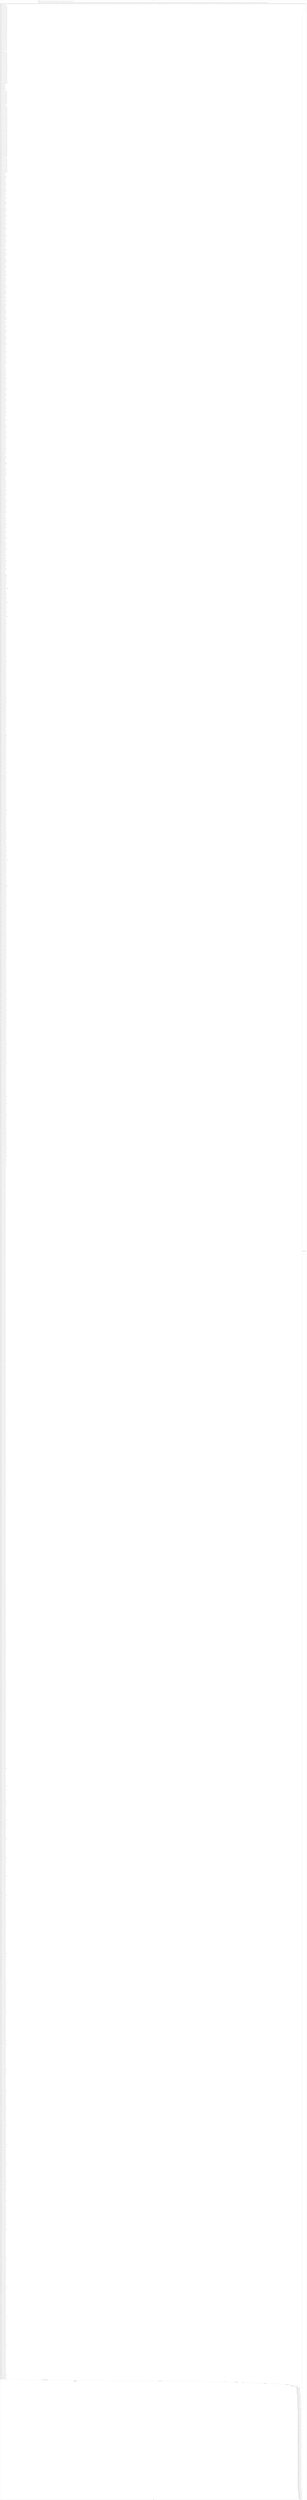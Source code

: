 digraph G {
label="Btor2XCFA";
subgraph cluster_0 {
label="main";
main_init[];
l1[];
l3[];
l4[];
l5[];
l6[];
l7[];
l8[];
l9[];
l10[];
l11[];
l12[];
l13[];
l14[];
l15[];
l16[];
l17[];
l18[];
l19[];
l20[];
l21[];
l22[];
l23[];
l24[];
l25[];
l26[];
l27[];
l28[];
l29[];
l30[];
l31[];
l32[];
l33[];
l34[];
l35[];
l36[];
l37[];
l38[];
l39[];
l40[];
l41[];
l42[];
l43[];
l44[];
l45[];
l46[];
l47[];
l48[];
l49[];
l50[];
l51[];
l52[];
l53[];
l54[];
l55[];
l56[];
l57[];
l58[];
l59[];
l60[];
l61[];
l62[];
l63[];
l64[];
l65[];
l66[];
l67[];
l68[];
l69[];
l70[];
l71[];
l72[];
l73[];
l74[];
l75[];
l76[];
l77[];
l78[];
l79[];
l80[];
l81[];
l82[];
l83[];
l84[];
l85[];
l86[];
l87[];
l88[];
l89[];
l90[];
l91[];
l92[];
l93[];
l94[];
l95[];
l96[];
l97[];
l98[];
l99[];
l100[];
l101[];
l102[];
l103[];
l104[];
l105[];
l106[];
l107[];
l108[];
l109[];
l110[];
l111[];
l112[];
l113[];
l114[];
l115[];
l116[];
l117[];
l118[];
l119[];
l120[];
l121[];
l122[];
l123[];
l124[];
l125[];
l126[];
l127[];
l128[];
l129[];
l130[];
l131[];
l132[];
l133[];
l134[];
l135[];
l136[];
l137[];
l138[];
l139[];
l140[];
l141[];
l142[];
l143[];
l144[];
l145[];
l146[];
l147[];
l148[];
l149[];
l150[];
l151[];
l152[];
l153[];
l154[];
l155[];
l156[];
l157[];
l158[];
l159[];
l160[];
l161[];
l162[];
l163[];
l164[];
l165[];
l166[];
l167[];
l168[];
l169[];
l170[];
l171[];
l172[];
l173[];
l174[];
l175[];
l176[];
l177[];
l178[];
l179[];
l180[];
l181[];
l182[];
l183[];
l184[];
l185[];
l186[];
l187[];
l188[];
l189[];
l190[];
l191[];
l192[];
l193[];
l194[];
l195[];
l196[];
l197[];
l198[];
l199[];
l200[];
l201[];
l202[];
l203[];
l204[];
l205[];
l206[];
l207[];
l208[];
l209[];
l210[];
l211[];
l212[];
l213[];
l214[];
l215[];
l216[];
l217[];
l218[];
l219[];
l220[];
l221[];
l222[];
l223[];
l224[];
l225[];
l226[];
l227[];
l228[];
l229[];
l230[];
l231[];
l232[];
l233[];
l234[];
l235[];
l236[];
l237[];
l238[];
l239[];
l240[];
l241[];
l242[];
l243[];
l244[];
l245[];
l246[];
l247[];
l248[];
l249[];
l250[];
l251[];
l252[];
l253[];
l254[];
l255[];
l256[];
l257[];
l258[];
l259[];
l260[];
l261[];
l262[];
l263[];
l264[];
l265[];
l266[];
l267[];
l268[];
l269[];
l270[];
l271[];
l272[];
l273[];
l274[];
l275[];
l276[];
l277[];
l278[];
l279[];
l280[];
l281[];
l282[];
l283[];
l284[];
l285[];
l286[];
l287[];
l288[];
l289[];
l290[];
l291[];
l292[];
l293[];
l294[];
l295[];
l296[];
l297[];
l298[];
l299[];
l300[];
l301[];
l302[];
l303[];
l304[];
l305[];
l306[];
l307[];
l308[];
l309[];
l310[];
l311[];
l312[];
l313[];
l314[];
l315[];
l316[];
l317[];
l318[];
l319[];
l320[];
l321[];
l322[];
l323[];
l324[];
l325[];
l326[];
l327[];
l328[];
l329[];
l330[];
l331[];
l332[];
l333[];
l334[];
l335[];
l336[];
l337[];
l338[];
l339[];
l340[];
l341[];
l342[];
l343[];
l344[];
l345[];
l346[];
l347[];
l348[];
l349[];
l350[];
l351[];
l352[];
l353[];
l354[];
l355[];
l356[];
l357[];
l358[];
l359[];
l360[];
l361[];
l362[];
l363[];
l364[];
l365[];
l366[];
l367[];
l368[];
l369[];
l370[];
l371[];
l372[];
l373[];
l374[];
l375[];
l376[];
l377[];
l378[];
l379[];
l380[];
l381[];
l382[];
l383[];
l384[];
l385[];
l386[];
l387[];
l388[];
l389[];
l390[];
l391[];
l392[];
l393[];
l394[];
l395[];
l396[];
l397[];
l398[];
l399[];
l400[];
l401[];
l402[];
l403[];
l404[];
l405[];
l406[];
l407[];
l408[];
l409[];
l410[];
l411[];
l412[];
l413[];
l414[];
l415[];
l416[];
l417[];
l418[];
l419[];
l420[];
l421[];
l422[];
l423[];
l424[];
l425[];
l426[];
l427[];
l428[];
l429[];
l430[];
l431[];
l432[];
l433[];
l434[];
l435[];
l436[];
l437[];
l438[];
l439[];
l440[];
l441[];
l442[];
l443[];
l444[];
l445[];
l446[];
l447[];
l448[];
l449[];
l450[];
l451[];
l452[];
l453[];
l454[];
l455[];
l456[];
l457[];
l458[];
l459[];
l460[];
l461[];
l462[];
l463[];
l464[];
l465[];
l466[];
l467[];
l468[];
l469[];
l470[];
l471[];
l472[];
l473[];
l474[];
l475[];
l476[];
l477[];
l478[];
l479[];
l480[];
l481[];
l482[];
l483[];
l484[];
l485[];
l486[];
l487[];
l488[];
l489[];
l490[];
l491[];
l492[];
l493[];
l494[];
l495[];
l496[];
l497[];
l498[];
l499[];
l500[];
l501[];
l502[];
l503[];
l504[];
l505[];
l506[];
l507[];
l508[];
l509[];
l510[];
l511[];
l512[];
l513[];
l514[];
l515[];
l516[];
l517[];
l518[];
l519[];
l520[];
l521[];
l522[];
l523[];
l524[];
l525[];
l526[];
l527[];
l528[];
l529[];
l530[];
l531[];
l532[];
l533[];
l534[];
l535[];
l536[];
l537[];
l538[];
l539[];
l540[];
l541[];
l542[];
l543[];
l544[];
l545[];
l546[];
l547[];
l548[];
l549[];
l550[];
l551[];
l552[];
l553[];
l554[];
l555[];
l556[];
l557[];
l558[];
l559[];
l560[];
l561[];
l562[];
l563[];
l564[];
l565[];
l566[];
l567[];
l568[];
l569[];
l570[];
l571[];
l572[];
l573[];
l574[];
l575[];
l576[];
l577[];
l578[];
l579[];
l580[];
l581[];
l582[];
l583[];
l584[];
l585[];
l586[];
l587[];
l588[];
l589[];
l590[];
l591[];
l592[];
l593[];
l594[];
l595[];
l596[];
l597[];
l598[];
l599[];
l600[];
l601[];
l602[];
l603[];
l604[];
l605[];
l606[];
l607[];
l608[];
l609[];
l610[];
l611[];
l612[];
l613[];
l614[];
l615[];
l616[];
l617[];
l618[];
l619[];
l620[];
l621[];
l622[];
l623[];
l624[];
l625[];
l626[];
l627[];
l628[];
l629[];
l630[];
l631[];
l632[];
l633[];
l634[];
l635[];
l636[];
l637[];
l638[];
l639[];
l640[];
l641[];
l642[];
l643[];
l644[];
l645[];
l646[];
l647[];
l648[];
l649[];
l650[];
l651[];
l652[];
l653[];
l654[];
l655[];
l656[];
l657[];
l658[];
l659[];
l660[];
l661[];
l662[];
l663[];
l664[];
l665[];
l666[];
l667[];
l668[];
l669[];
l670[];
l671[];
l672[];
l673[];
l674[];
l675[];
l676[];
l677[];
l678[];
l679[];
l680[];
l681[];
l682[];
l683[];
l684[];
l685[];
l686[];
l687[];
l688[];
l689[];
l690[];
l691[];
l692[];
l693[];
l694[];
l695[];
l696[];
l697[];
l698[];
l699[];
l700[];
l701[];
l702[];
l703[];
l704[];
l705[];
l706[];
l707[];
l708[];
l709[];
l710[];
l711[];
l712[];
l713[];
l714[];
l715[];
l716[];
l717[];
l718[];
l719[];
l720[];
l721[];
l722[];
l723[];
l724[];
l725[];
l726[];
l727[];
l728[];
l729[];
l730[];
l731[];
l732[];
l733[];
l734[];
l735[];
l736[];
l737[];
l738[];
l739[];
l740[];
l741[];
l742[];
l743[];
l744[];
l745[];
l746[];
l747[];
l748[];
l749[];
l750[];
l751[];
l752[];
l753[];
l754[];
l755[];
l756[];
l757[];
l758[];
l759[];
l760[];
l761[];
l762[];
l763[];
l764[];
l765[];
l766[];
l767[];
l768[];
l769[];
l770[];
l771[];
l772[];
l773[];
l774[];
l775[];
l776[];
l777[];
l778[];
l779[];
l780[];
l781[];
l782[];
l783[];
l784[];
l785[];
l786[];
l787[];
l788[];
l789[];
l790[];
l791[];
l792[];
l793[];
l794[];
l795[];
l796[];
l797[];
l798[];
l799[];
l800[];
l801[];
l802[];
l803[];
l804[];
l805[];
l806[];
l807[];
l808[];
l809[];
l810[];
l811[];
l812[];
l813[];
l814[];
l815[];
l816[];
l817[];
l818[];
l819[];
l820[];
l821[];
l822[];
l823[];
l824[];
l825[];
l826[];
l827[];
l828[];
l829[];
l830[];
l831[];
l832[];
l833[];
l834[];
l835[];
l836[];
l837[];
l838[];
l839[];
l840[];
l841[];
l842[];
l843[];
l844[];
l845[];
l846[];
l847[];
l848[];
l849[];
l850[];
l851[];
l852[];
l853[];
l854[];
l855[];
l856[];
l857[];
l858[];
l859[];
l860[];
l861[];
l862[];
l863[];
l864[];
l865[];
l866[];
l867[];
l868[];
l869[];
l870[];
l871[];
l872[];
l873[];
l874[];
l875[];
l876[];
l877[];
l878[];
l879[];
l880[];
l881[];
l882[];
l883[];
l884[];
l885[];
l886[];
l887[];
l888[];
l889[];
l890[];
l891[];
l892[];
l893[];
l894[];
l895[];
l896[];
l897[];
l898[];
l899[];
l900[];
l901[];
l902[];
l903[];
l904[];
l905[];
l906[];
l907[];
l908[];
l909[];
l910[];
l911[];
l912[];
l913[];
l914[];
l915[];
l916[];
l917[];
l918[];
l919[];
l920[];
l921[];
l922[];
l923[];
l924[];
l925[];
l926[];
l927[];
l928[];
l929[];
l930[];
l931[];
l932[];
l933[];
l934[];
l935[];
l936[];
l937[];
l938[];
l939[];
l940[];
l941[];
l942[];
l943[];
l944[];
l945[];
l946[];
l947[];
l948[];
l949[];
l950[];
l951[];
l952[];
l953[];
l954[];
l955[];
l956[];
l957[];
l958[];
l959[];
l960[];
l961[];
l962[];
l963[];
l964[];
l965[];
l966[];
l967[];
l968[];
l969[];
l970[];
l971[];
l972[];
l973[];
l974[];
l975[];
l976[];
l977[];
l978[];
l979[];
l980[];
l981[];
l982[];
l983[];
l984[];
l985[];
l986[];
l987[];
l988[];
l989[];
l990[];
l991[];
l992[];
l993[];
l994[];
l995[];
l996[];
l997[];
l998[];
l999[];
l1000[];
l1001[];
l1002[];
l1003[];
l1004[];
l1005[];
l1006[];
l1007[];
l1008[];
l1009[];
l1010[];
l1011[];
l1012[];
l1013[];
l1014[];
l1015[];
l1016[];
l1017[];
l1018[];
l1019[];
l1020[];
l1021[];
l1022[];
l1023[];
l1024[];
l1025[];
l1026[];
l1027[];
l1028[];
l1029[];
l1030[];
l1031[];
l1032[];
l1033[];
l1034[];
l1035[];
l1036[];
l1037[];
l1038[];
l1039[];
l1040[];
l1041[];
l1042[];
l1043[];
l1044[];
l1045[];
l1046[];
l1047[];
l1048[];
l1049[];
l1050[];
l1051[];
l1052[];
l1053[];
l1054[];
l1055[];
l1056[];
l1057[];
l1058[];
l1059[];
l1060[];
l1061[];
l1062[];
l1063[];
l1064[];
l1065[];
l1066[];
l1067[];
l1068[];
l1069[];
l1070[];
l1071[];
l1072[];
l1073[];
l1074[];
l1075[];
l1076[];
l1077[];
l1078[];
l1079[];
l1080[];
l1081[];
l1082[];
l1083[];
l1084[];
l1085[];
l1086[];
l1087[];
l1088[];
l1089[];
l1090[];
l1091[];
l1092[];
l1093[];
l1094[];
l1095[];
l1096[];
l1097[];
l1098[];
l1099[];
l1100[];
l1101[];
l1102[];
l1103[];
l1104[];
l1105[];
l1106[];
l1107[];
l1108[];
l1109[];
l1110[];
l1111[];
l1112[];
l1113[];
l1114[];
l1115[];
l1116[];
l1117[];
l1118[];
l1119[];
l1120[];
l1121[];
l1122[];
l1123[];
l1124[];
l1125[];
l1126[];
l1127[];
l1128[];
l1129[];
l1130[];
l1131[];
l1132[];
l1133[];
l1134[];
l1135[];
l1136[];
l1137[];
l1138[];
l1139[];
l1140[];
l1141[];
l1142[];
l1143[];
l1144[];
l1145[];
l1146[];
l1147[];
l1148[];
l1149[];
l1150[];
l1151[];
l1152[];
l1153[];
l1154[];
l1155[];
l1156[];
l1157[];
l1158[];
l1159[];
l1160[];
l1161[];
l1162[];
l1163[];
l1164[];
l1165[];
l1166[];
l1167[];
l1168[];
l1169[];
l1170[];
l1171[];
l1172[];
l1173[];
l1174[];
l1175[];
l1176[];
l1177[];
l1178[];
l1179[];
l1180[];
l1181[];
l1182[];
l1183[];
l1184[];
l1185[];
l1186[];
l1187[];
l1188[];
l1189[];
l1190[];
l1191[];
l1192[];
l1193[];
l1194[];
l1195[];
l1196[];
l1197[];
l1198[];
l1199[];
l1200[];
l1201[];
l1202[];
l1203[];
l1204[];
l1205[];
l1206[];
l1207[];
l1208[];
l1209[];
l1210[];
l1211[];
l1212[];
l1213[];
l1214[];
l1215[];
l1216[];
l1217[];
l1218[];
l1219[];
l1220[];
l1221[];
l1222[];
l1223[];
l1224[];
l1225[];
l1226[];
l1227[];
l1228[];
l1229[];
l1230[];
l1231[];
l1232[];
l1233[];
l1234[];
l1235[];
l1236[];
l1237[];
l1238[];
l1239[];
l1240[];
l1241[];
l1242[];
l1243[];
l1244[];
l1245[];
l1246[];
l1247[];
l1248[];
l1249[];
l1250[];
l1251[];
l1252[];
l1253[];
l1254[];
l1255[];
l1256[];
l1257[];
l1258[];
l1259[];
l1260[];
l1261[];
l1262[];
l1263[];
l1264[];
l1265[];
l1266[];
l1267[];
l1268[];
l1269[];
l1270[];
l1271[];
l1272[];
l1273[];
l1274[];
l1275[];
l1276[];
l1277[];
l1278[];
l1279[];
l1280[];
l1281[];
l1282[];
l1283[];
l1284[];
l1285[];
l1286[];
l1287[];
l1288[];
l1289[];
l1290[];
l1291[];
l1292[];
l1293[];
l1294[];
l1295[];
l1296[];
l1297[];
l1298[];
l1299[];
l1300[];
l1301[];
l1302[];
l1303[];
l1304[];
l1305[];
l1306[];
l1307[];
l1308[];
l1309[];
l1310[];
l1311[];
l1312[];
l1313[];
l1314[];
l1315[];
l1316[];
l1317[];
l1318[];
l1319[];
l1320[];
l1321[];
l1322[];
l1323[];
l1324[];
l1325[];
l1326[];
l1327[];
l1328[];
l1329[];
l1330[];
l1331[];
l1332[];
l1333[];
l1334[];
l1335[];
l1336[];
l1337[];
l1338[];
l1339[];
l1340[];
l1341[];
l1342[];
l1343[];
l1344[];
l1345[];
l1346[];
l1347[];
l1348[];
l1349[];
l1350[];
l1351[];
l1352[];
l1353[];
l1354[];
l1355[];
l1356[];
l1357[];
l1358[];
l1359[];
l1360[];
l1361[];
l1362[];
l1363[];
l1364[];
l1365[];
l1366[];
l1367[];
l1368[];
l1369[];
l1370[];
l1371[];
l1372[];
l1373[];
l1374[];
l1375[];
l1376[];
l1377[];
l1378[];
l1379[];
l1380[];
l1381[];
l1382[];
l1383[];
l1384[];
l1385[];
l1386[];
l1387[];
l1388[];
l1389[];
l1390[];
l1391[];
l1392[];
l1393[];
l1394[];
l1395[];
l1396[];
l1397[];
l1398[];
l1399[];
l1400[];
l1401[];
l1402[];
l1403[];
l1404[];
l1405[];
l1406[];
l1407[];
l1408[];
l1409[];
l1410[];
l1411[];
l1412[];
l1413[];
l1414[];
l1415[];
l1416[];
l1417[];
l1418[];
l1419[];
l1420[];
l1421[];
l1422[];
l1423[];
l1424[];
l1425[];
l1426[];
l1427[];
l1428[];
l1429[];
l1430[];
l1431[];
l1432[];
l1433[];
l1434[];
l1435[];
l1436[];
l1437[];
l1438[];
l1439[];
l1440[];
l1441[];
l1442[];
l1443[];
l1444[];
l1445[];
l1446[];
l1447[];
l1448[];
l1449[];
l1450[];
l1451[];
l1452[];
l1453[];
l1454[];
l1455[];
l1456[];
l1457[];
l1458[];
l1459[];
l1460[];
l1461[];
l1462[];
l1463[];
l1464[];
l1465[];
l1466[];
l1467[];
l1468[];
l1469[];
l1470[];
l1471[];
l1472[];
l1473[];
l1474[];
l1475[];
l1476[];
l1477[];
l1478[];
l1479[];
l1480[];
l1481[];
l1482[];
l1483[];
l1484[];
l1485[];
l1486[];
l1487[];
l1488[];
l1489[];
l1490[];
l1491[];
l1492[];
l1493[];
l1494[];
l1495[];
l1496[];
l1497[];
l1498[];
l1499[];
l1500[];
l1501[];
l1502[];
l1503[];
l1504[];
l1505[];
l1506[];
l1507[];
l1508[];
l1509[];
l1510[];
l1511[];
l1512[];
l1513[];
l1514[];
l1515[];
l1516[];
l1517[];
l1518[];
l1519[];
l1520[];
l1521[];
l1522[];
l1523[];
l1524[];
l1525[];
l1526[];
l1527[];
l1528[];
l1529[];
l1530[];
l1531[];
l1532[];
l1533[];
l1534[];
l1535[];
l1536[];
l1537[];
l1538[];
l1539[];
l1540[];
l1541[];
l1542[];
l1543[];
l1544[];
l1545[];
l1546[];
l1547[];
l1548[];
l1549[];
l1550[];
l1551[];
l1552[];
l1553[];
l1554[];
l1555[];
l1556[];
l1557[];
l1558[];
l1559[];
l1560[];
l1561[];
l1562[];
l1563[];
l1564[];
l1565[];
l1566[];
l1567[];
l1568[];
l1569[];
l1570[];
l1571[];
l1572[];
l1573[];
l1574[];
l1575[];
l1576[];
l1577[];
l1578[];
l1579[];
l1580[];
l1581[];
l1582[];
l1583[];
l1584[];
l1585[];
l1586[];
l1587[];
l1588[];
l1589[];
l1590[];
l1591[];
l1592[];
l1593[];
l1594[];
l1595[];
l1596[];
l1597[];
l1598[];
l1599[];
l1600[];
l1601[];
l1602[];
l1603[];
l1604[];
l1605[];
l1606[];
l1607[];
l1608[];
l1609[];
l1610[];
l1611[];
l1612[];
l1613[];
l1614[];
l1615[];
l1616[];
l1617[];
l1618[];
l1619[];
l1620[];
l1621[];
l1622[];
l1623[];
l1624[];
l1625[];
l1626[];
l1627[];
l1628[];
l1629[];
l1630[];
l1631[];
l1632[];
l1633[];
l1634[];
l1635[];
l1636[];
l1637[];
l1638[];
l1639[];
l1640[];
l1641[];
l1642[];
l1643[];
l1644[];
l1645[];
l1646[];
l1647[];
l1648[];
l1649[];
l1650[];
l1651[];
l1652[];
l1653[];
l1654[];
l1655[];
l1656[];
l1657[];
l1658[];
l1659[];
l1660[];
l1661[];
l1662[];
l1663[];
l1664[];
l1665[];
l1666[];
l1667[];
l1668[];
l1669[];
l1670[];
l1671[];
l1672[];
l1673[];
l1674[];
l1675[];
l1676[];
l1677[];
l1678[];
l1679[];
l1680[];
l1681[];
l1682[];
l1683[];
l1684[];
l1685[];
l1686[];
l1687[];
l1688[];
l1689[];
l1690[];
l1691[];
l1692[];
l1693[];
l1694[];
l1695[];
l1696[];
l1697[];
l1698[];
l1699[];
l1700[];
l1701[];
l1702[];
l1703[];
l1704[];
l1705[];
l1706[];
l1707[];
l1708[];
l1709[];
l1710[];
l1711[];
l1712[];
l1713[];
l1714[];
l1715[];
l1716[];
l1717[];
l1718[];
l1719[];
l1720[];
l1721[];
l1722[];
l1723[];
l1724[];
l1725[];
l1726[];
l1727[];
l1728[];
l1729[];
l1730[];
l1731[];
l1732[];
l1733[];
l1734[];
l1735[];
l1736[];
l1737[];
l1738[];
l1739[];
l1740[];
l1741[];
l1742[];
l1743[];
l1744[];
l1745[];
l1746[];
l1747[];
l1748[];
l1749[];
l1750[];
l1751[];
l1752[];
l1753[];
l1754[];
l1755[];
l1756[];
l1757[];
l1758[];
l1759[];
l1760[];
l1761[];
l1762[];
l1763[];
l1764[];
l1765[];
l1766[];
l1767[];
l1768[];
l1769[];
l1770[];
l1771[];
l1772[];
l1773[];
l1774[];
l1775[];
l1776[];
l1777[];
l1778[];
l1779[];
l1780[];
l1781[];
l1782[];
l1783[];
l1784[];
l1785[];
l1786[];
l1787[];
l1788[];
l1789[];
l1790[];
l1791[];
l1792[];
l1793[];
l1794[];
l1795[];
l1796[];
l1797[];
l1798[];
l1799[];
l1800[];
l1801[];
l1802[];
l1803[];
l1804[];
l1805[];
l1806[];
l1807[];
l1808[];
l1809[];
l1810[];
l1811[];
l1812[];
l1813[];
l1814[];
l1815[];
l1816[];
l1817[];
l1818[];
l1819[];
l1820[];
l1821[];
l1822[];
l1823[];
l1824[];
l1825[];
l1826[];
l1827[];
l1828[];
l1829[];
l1830[];
l1831[];
l1832[];
l1833[];
l1834[];
l1835[];
l1836[];
l1837[];
l1838[];
l1839[];
l1840[];
l1841[];
l1842[];
l1843[];
l1844[];
l1845[];
l1846[];
l1847[];
l1848[];
l1849[];
l1850[];
l1851[];
l1852[];
l1853[];
l1854[];
l1855[];
l1856[];
l1857[];
l1858[];
l1859[];
l1860[];
l1861[];
l1862[];
l1863[];
l1864[];
l1865[];
l1866[];
l1867[];
l1868[];
l1869[];
l1870[];
l1871[];
l1872[];
l1873[];
l1874[];
l1875[];
l1876[];
l1877[];
l1878[];
l1879[];
l1880[];
l1881[];
l1882[];
l1883[];
l1884[];
l1885[];
l1886[];
l1887[];
l1888[];
l1889[];
l1890[];
l1891[];
l1892[];
l1893[];
l1894[];
l1895[];
l1896[];
l1897[];
l1898[];
l1899[];
l1900[];
l1901[];
l1902[];
l1903[];
l1904[];
l1905[];
l1906[];
l1907[];
l1908[];
l1909[];
l1910[];
l1911[];
l1912[];
l1913[];
l1914[];
l1915[];
l1916[];
l1917[];
l1918[];
l1919[];
l1920[];
l1921[];
l1922[];
l1923[];
l1924[];
l1925[];
l1926[];
l1927[];
l1928[];
l1929[];
l1930[];
l1931[];
l1932[];
l1933[];
l1934[];
l1935[];
l1936[];
l1937[];
l1938[];
l1939[];
l1940[];
l1941[];
l1942[];
l1943[];
l1944[];
l1945[];
l1946[];
l1947[];
l1948[];
l1949[];
l1950[];
l1951[];
l1952[];
l1953[];
l1954[];
l1955[];
l1956[];
l1957[];
l1958[];
l1959[];
l1960[];
l1961[];
l1962[];
l1963[];
l1964[];
l1965[];
l1966[];
l1967[];
l1968[];
l1969[];
l1970[];
l1971[];
l1972[];
l1973[];
l1974[];
l1975[];
l1976[];
l1977[];
l1978[];
l1979[];
l1980[];
l1981[];
l1982[];
l1983[];
l1984[];
l1985[];
l1986[];
l1987[];
l1988[];
l1989[];
l1990[];
l1991[];
l1992[];
l1993[];
l1994[];
l1995[];
l1996[];
l1997[];
l1998[];
l1999[];
l2000[];
l2001[];
l2002[];
l2003[];
l2004[];
l2005[];
l2006[];
l2007[];
l2008[];
l2009[];
l2010[];
l2011[];
l2012[];
l2013[];
l2014[];
l2015[];
l2016[];
l2017[];
l2018[];
l2019[];
l2020[];
l2021[];
l2022[];
l2023[];
l2024[];
l2025[];
l2026[];
l2027[];
l2028[];
l2029[];
l2030[];
l2031[];
l2032[];
l2033[];
l2034[];
l2035[];
l2036[];
l2037[];
l2038[];
l2039[];
l2040[];
l2041[];
l2042[];
l2043[];
l2044[];
main_error[];
l2045[];
l2046[];
l2047[];
l2048[];
l2049[];
l2050[];
l2051[];
l2052[];
l2053[];
l2054[];
l2055[];
l2056[];
l2057[];
l2058[];
l2059[];
l2060[];
l2061[];
l2062[];
l2063[];
l2064[];
l2065[];
l2066[];
l2067[];
l2068[];
l2069[];
l2070[];
l2071[];
l2072[];
l2073[];
l2074[];
l2075[];
l2076[];
l2077[];
l2078[];
l2079[];
l2080[];
l2081[];
l2082[];
l2083[];
l2084[];
l2085[];
l2086[];
l2087[];
l2088[];
l2089[];
l2090[];
l2091[];
l2092[];
l2093[];
l2094[];
l2095[];
l2096[];
l2097[];
l2098[];
l2099[];
l2100[];
l2101[];
l2102[];
l2103[];
l2104[];
l2105[];
l2106[];
l2107[];
l2108[];
l2109[];
l2110[];
l2111[];
l2112[];
l2113[];
l2114[];
l2115[];
l2116[];
l2117[];
l2118[];
l2119[];
l2120[];
l2121[];
l2122[];
l2123[];
l2124[];
l2125[];
l2126[];
l2127[];
l2128[];
l2129[];
l2130[];
l2131[];
l2132[];
l2133[];
l2134[];
l2135[];
l2136[];
l2137[];
l2138[];
l2139[];
l2140[];
l2141[];
l2142[];
l2143[];
l2144[];
l2145[];
l2146[];
main_init -> l1 [label="[(assign const_5 #b00000000),(assign const_16 #b0),(assign const_216 #b00000011),(assign const_233 #b00000010),(assign const_235 #b00000001),(assign const_237 #b00000000),(assign const_354 #b000000000000000000000000),(assign const_356 #b00000000000000000000000000000001),(assign const_1248 #b00000000000000000000000000000000)] "];
l3 -> l4 [label="[(havoc input_213),(havoc input_214),(havoc input_215),(havoc input_217),(havoc input_218),(havoc input_219),(havoc input_220),(havoc input_221),(havoc input_222),(havoc input_223),(havoc input_224),(havoc input_225),(havoc input_226),(havoc input_227),(havoc input_228),(havoc input_229),(havoc input_230),(havoc input_231),(havoc input_232),(havoc input_234),(havoc input_236),(havoc input_238),(havoc input_239),(havoc input_240),(havoc input_241),(havoc input_242),(havoc input_243),(havoc input_244),(havoc input_245),(havoc input_246),(havoc input_247),(havoc input_248),(havoc input_249),(havoc input_250),(havoc input_251),(havoc input_252),(havoc input_253),(havoc input_254),(havoc input_255),(havoc input_296),(havoc input_297),(havoc input_298),(havoc input_299),(havoc input_300),(havoc input_301),(havoc input_302),(havoc input_303),(havoc input_304),(havoc input_305),(havoc input_306),(havoc input_307),(havoc input_308),(havoc input_309),(havoc input_310),(havoc input_311),(havoc input_312),(havoc input_313),(havoc input_314),(havoc input_315),(havoc input_316),(havoc input_317),(havoc input_318),(havoc input_319),(havoc input_320),(havoc input_321),(havoc input_322),(havoc input_353),(havoc input_359),(havoc input_362),(havoc input_363),(havoc input_364),(havoc input_365),(havoc input_366),(havoc input_367),(havoc input_368),(havoc input_369),(havoc input_370),(havoc input_371),(havoc input_385),(havoc input_386),(havoc input_387),(havoc input_388),(havoc input_389),(havoc input_390),(havoc input_391),(havoc input_392),(havoc input_393),(havoc input_394),(havoc input_395),(havoc input_396),(havoc input_397),(havoc input_398),(havoc input_399),(havoc input_400),(havoc input_401),(havoc input_402),(havoc input_403),(havoc input_404),(havoc input_405),(havoc input_406),(havoc input_407),(havoc input_408),(havoc input_409),(havoc input_410),(havoc input_411),(havoc input_412),(havoc input_413),(havoc input_414),(havoc input_415),(havoc input_416),(havoc input_464),(havoc input_465),(havoc input_466),(havoc input_467),(havoc input_468),(havoc input_469),(havoc input_470),(havoc input_471),(havoc input_472),(havoc input_473),(havoc input_474),(havoc input_475),(havoc input_495),(havoc input_503),(havoc input_510),(havoc input_526),(havoc input_534),(havoc input_541),(havoc input_557),(havoc input_565),(havoc input_572),(havoc input_588),(havoc input_596),(havoc input_603),(havoc input_619),(havoc input_627),(havoc input_634),(havoc input_650),(havoc input_658),(havoc input_665),(havoc input_681),(havoc input_689),(havoc input_696),(havoc input_711),(havoc input_713),(havoc input_715),(havoc input_733),(havoc input_735),(havoc input_757),(havoc input_759),(havoc input_761),(havoc input_779),(havoc input_781),(havoc input_803),(havoc input_805),(havoc input_807),(havoc input_825),(havoc input_827),(havoc input_849),(havoc input_851),(havoc input_853),(havoc input_871),(havoc input_873),(havoc input_895),(havoc input_897),(havoc input_899),(havoc input_917),(havoc input_919),(havoc input_941),(havoc input_943),(havoc input_945),(havoc input_963),(havoc input_965)] "];
l4 -> l5 [label="[(assign binary_211 (bvand state_27 (bvnot state_209)))] "];
l5 -> l6 [label="[(assign ternary_256 (ite (= input_255 #b1) const_237 state_6))] "];
l6 -> l7 [label="[(assign ternary_257 (ite (= input_254 #b1) const_235 ternary_256))] "];
l7 -> l8 [label="[(assign ternary_258 (ite (= input_253 #b1) const_233 ternary_257))] "];
l8 -> l9 [label="[(assign ternary_259 (ite (= input_252 #b1) const_237 ternary_258))] "];
l9 -> l10 [label="[(assign ternary_260 (ite (= input_251 #b1) const_235 ternary_259))] "];
l10 -> l11 [label="[(assign ternary_261 (ite (= input_250 #b1) const_233 ternary_260))] "];
l11 -> l12 [label="[(assign ternary_262 (ite (= input_249 #b1) const_237 ternary_261))] "];
l12 -> l13 [label="[(assign ternary_263 (ite (= input_248 #b1) const_235 ternary_262))] "];
l13 -> l14 [label="[(assign ternary_264 (ite (= input_247 #b1) const_233 ternary_263))] "];
l14 -> l15 [label="[(assign ternary_265 (ite (= input_246 #b1) const_237 ternary_264))] "];
l15 -> l16 [label="[(assign ternary_266 (ite (= input_245 #b1) const_235 ternary_265))] "];
l16 -> l17 [label="[(assign ternary_267 (ite (= input_244 #b1) const_233 ternary_266))] "];
l17 -> l18 [label="[(assign ternary_268 (ite (= input_243 #b1) const_237 ternary_267))] "];
l18 -> l19 [label="[(assign ternary_269 (ite (= input_242 #b1) const_235 ternary_268))] "];
l19 -> l20 [label="[(assign ternary_270 (ite (= input_241 #b1) const_233 ternary_269))] "];
l20 -> l21 [label="[(assign ternary_271 (ite (= input_240 #b1) const_237 ternary_270))] "];
l21 -> l22 [label="[(assign ternary_272 (ite (= input_239 #b1) const_235 ternary_271))] "];
l22 -> l23 [label="[(assign ternary_273 (ite (= input_238 #b1) const_233 ternary_272))] "];
l23 -> l24 [label="[(assign ternary_274 (ite (= input_236 #b1) const_237 ternary_273))] "];
l24 -> l25 [label="[(assign ternary_275 (ite (= input_234 #b1) const_235 ternary_274))] "];
l25 -> l26 [label="[(assign ternary_276 (ite (= input_232 #b1) const_233 ternary_275))] "];
l26 -> l27 [label="[(assign ternary_277 (ite (= input_231 #b1) const_216 ternary_276))] "];
l27 -> l28 [label="[(assign ternary_278 (ite (= input_230 #b1) state_14 ternary_277))] "];
l28 -> l29 [label="[(assign ternary_279 (ite (= input_229 #b1) state_14 ternary_278))] "];
l29 -> l30 [label="[(assign ternary_280 (ite (= input_228 #b1) const_216 ternary_279))] "];
l30 -> l31 [label="[(assign ternary_281 (ite (= input_227 #b1) state_14 ternary_280))] "];
l31 -> l32 [label="[(assign ternary_282 (ite (= input_226 #b1) state_14 ternary_281))] "];
l32 -> l33 [label="[(assign ternary_283 (ite (= input_225 #b1) const_216 ternary_282))] "];
l33 -> l34 [label="[(assign ternary_284 (ite (= input_224 #b1) state_14 ternary_283))] "];
l34 -> l35 [label="[(assign ternary_285 (ite (= input_223 #b1) state_14 ternary_284))] "];
l35 -> l36 [label="[(assign ternary_286 (ite (= input_222 #b1) const_216 ternary_285))] "];
l36 -> l37 [label="[(assign ternary_287 (ite (= input_221 #b1) state_14 ternary_286))] "];
l37 -> l38 [label="[(assign ternary_288 (ite (= input_220 #b1) state_14 ternary_287))] "];
l38 -> l39 [label="[(assign ternary_289 (ite (= input_219 #b1) const_216 ternary_288))] "];
l39 -> l40 [label="[(assign ternary_290 (ite (= input_218 #b1) state_14 ternary_289))] "];
l40 -> l41 [label="[(assign ternary_291 (ite (= input_217 #b1) state_14 ternary_290))] "];
l41 -> l42 [label="[(assign ternary_292 (ite (= input_215 #b1) const_216 ternary_291))] "];
l42 -> l43 [label="[(assign ternary_293 (ite (= input_214 #b1) state_14 ternary_292))] "];
l43 -> l44 [label="[(assign ternary_294 (ite (= input_213 #b1) state_14 ternary_293))] "];
l44 -> l45 [label="[(assign binary_323 (bvxor const_233 state_8))] "];
l45 -> l46 [label="[(assign ternary_324 (ite (= input_322 #b1) const_237 binary_323))] "];
l46 -> l47 [label="[(assign ternary_325 (ite (= input_321 #b1) const_235 ternary_324))] "];
l47 -> l48 [label="[(assign ternary_326 (ite (= input_320 #b1) const_233 ternary_325))] "];
l48 -> l49 [label="[(assign ternary_327 (ite (= input_319 #b1) const_237 ternary_326))] "];
l49 -> l50 [label="[(assign ternary_328 (ite (= input_318 #b1) const_235 ternary_327))] "];
l50 -> l51 [label="[(assign ternary_329 (ite (= input_317 #b1) const_233 ternary_328))] "];
l51 -> l52 [label="[(assign ternary_330 (ite (= input_316 #b1) const_237 ternary_329))] "];
l52 -> l53 [label="[(assign ternary_331 (ite (= input_315 #b1) const_235 ternary_330))] "];
l53 -> l54 [label="[(assign ternary_332 (ite (= input_314 #b1) const_233 ternary_331))] "];
l54 -> l55 [label="[(assign ternary_333 (ite (= input_313 #b1) const_237 ternary_332))] "];
l55 -> l56 [label="[(assign ternary_334 (ite (= input_312 #b1) const_235 ternary_333))] "];
l56 -> l57 [label="[(assign ternary_335 (ite (= input_311 #b1) const_233 ternary_334))] "];
l57 -> l58 [label="[(assign ternary_336 (ite (= input_310 #b1) const_237 ternary_335))] "];
l58 -> l59 [label="[(assign ternary_337 (ite (= input_309 #b1) const_235 ternary_336))] "];
l59 -> l60 [label="[(assign ternary_338 (ite (= input_308 #b1) const_233 ternary_337))] "];
l60 -> l61 [label="[(assign ternary_339 (ite (= input_307 #b1) const_237 ternary_338))] "];
l61 -> l62 [label="[(assign ternary_340 (ite (= input_306 #b1) const_235 ternary_339))] "];
l62 -> l63 [label="[(assign ternary_341 (ite (= input_305 #b1) const_233 ternary_340))] "];
l63 -> l64 [label="[(assign ternary_342 (ite (= input_304 #b1) const_237 ternary_341))] "];
l64 -> l65 [label="[(assign ternary_343 (ite (= input_303 #b1) const_235 ternary_342))] "];
l65 -> l66 [label="[(assign ternary_344 (ite (= input_302 #b1) const_233 ternary_343))] "];
l66 -> l67 [label="[(assign ternary_345 (ite (= input_301 #b1) const_216 ternary_344))] "];
l67 -> l68 [label="[(assign ternary_346 (ite (= input_300 #b1) const_216 ternary_345))] "];
l68 -> l69 [label="[(assign ternary_347 (ite (= input_299 #b1) const_216 ternary_346))] "];
l69 -> l70 [label="[(assign ternary_348 (ite (= input_298 #b1) const_216 ternary_347))] "];
l70 -> l71 [label="[(assign ternary_349 (ite (= input_297 #b1) const_216 ternary_348))] "];
l71 -> l72 [label="[(assign ternary_350 (ite (= input_296 #b1) const_216 ternary_349))] "];
l72 -> l73 [label="[(assign binary_351 (bvxor const_233 ternary_350))] "];
l73 -> l74 [label="[(assign binary_355 (++ const_354 state_10))] "];
l74 -> l75 [label="[(assign binary_357 (bvsub binary_355 const_356))] "];
l75 -> l76 [label="[(assign slice_358 (extract binary_357 0 8))] "];
l76 -> l77 [label="[(assign binary_360 (bvadd const_356 binary_355))] "];
l77 -> l78 [label="[(assign slice_361 (extract binary_360 0 8))] "];
l78 -> l79 [label="[(assign ternary_372 (ite (= input_371 #b1) slice_361 state_10))] "];
l79 -> l80 [label="[(assign ternary_373 (ite (= input_370 #b1) slice_358 ternary_372))] "];
l80 -> l81 [label="[(assign ternary_374 (ite (= input_369 #b1) slice_361 ternary_373))] "];
l81 -> l82 [label="[(assign ternary_375 (ite (= input_368 #b1) slice_358 ternary_374))] "];
l82 -> l83 [label="[(assign ternary_376 (ite (= input_367 #b1) slice_361 ternary_375))] "];
l83 -> l84 [label="[(assign ternary_377 (ite (= input_366 #b1) slice_358 ternary_376))] "];
l84 -> l85 [label="[(assign ternary_378 (ite (= input_365 #b1) slice_361 ternary_377))] "];
l85 -> l86 [label="[(assign ternary_379 (ite (= input_364 #b1) slice_358 ternary_378))] "];
l86 -> l87 [label="[(assign ternary_380 (ite (= input_363 #b1) slice_361 ternary_379))] "];
l87 -> l88 [label="[(assign ternary_381 (ite (= input_362 #b1) slice_358 ternary_380))] "];
l88 -> l89 [label="[(assign ternary_382 (ite (= input_359 #b1) slice_361 ternary_381))] "];
l89 -> l90 [label="[(assign ternary_383 (ite (= input_353 #b1) slice_358 ternary_382))] "];
l90 -> l91 [label="[(assign binary_417 (bvxor const_235 state_12))] "];
l91 -> l92 [label="[(assign ternary_418 (ite (= input_416 #b1) const_237 binary_417))] "];
l92 -> l93 [label="[(assign ternary_419 (ite (= input_415 #b1) const_235 ternary_418))] "];
l93 -> l94 [label="[(assign ternary_420 (ite (= input_414 #b1) const_237 ternary_419))] "];
l94 -> l95 [label="[(assign ternary_421 (ite (= input_413 #b1) const_235 ternary_420))] "];
l95 -> l96 [label="[(assign ternary_422 (ite (= input_412 #b1) const_237 ternary_421))] "];
l96 -> l97 [label="[(assign ternary_423 (ite (= input_411 #b1) const_235 ternary_422))] "];
l97 -> l98 [label="[(assign ternary_424 (ite (= input_410 #b1) const_237 ternary_423))] "];
l98 -> l99 [label="[(assign ternary_425 (ite (= input_409 #b1) const_235 ternary_424))] "];
l99 -> l100 [label="[(assign ternary_426 (ite (= input_408 #b1) const_237 ternary_425))] "];
l100 -> l101 [label="[(assign ternary_427 (ite (= input_407 #b1) const_235 ternary_426))] "];
l101 -> l102 [label="[(assign ternary_428 (ite (= input_406 #b1) const_237 ternary_427))] "];
l102 -> l103 [label="[(assign ternary_429 (ite (= input_405 #b1) const_235 ternary_428))] "];
l103 -> l104 [label="[(assign ternary_430 (ite (= input_404 #b1) const_237 ternary_429))] "];
l104 -> l105 [label="[(assign ternary_431 (ite (= input_403 #b1) const_235 ternary_430))] "];
l105 -> l106 [label="[(assign ternary_432 (ite (= input_402 #b1) const_237 ternary_431))] "];
l106 -> l107 [label="[(assign ternary_433 (ite (= input_401 #b1) const_235 ternary_432))] "];
l107 -> l108 [label="[(assign ternary_434 (ite (= input_371 #b1) const_235 ternary_433))] "];
l108 -> l109 [label="[(assign ternary_435 (ite (= input_370 #b1) const_237 ternary_434))] "];
l109 -> l110 [label="[(assign ternary_436 (ite (= input_400 #b1) const_235 ternary_435))] "];
l110 -> l111 [label="[(assign ternary_437 (ite (= input_399 #b1) const_237 ternary_436))] "];
l111 -> l112 [label="[(assign ternary_438 (ite (= input_398 #b1) const_235 ternary_437))] "];
l112 -> l113 [label="[(assign ternary_439 (ite (= input_369 #b1) const_235 ternary_438))] "];
l113 -> l114 [label="[(assign ternary_440 (ite (= input_368 #b1) const_237 ternary_439))] "];
l114 -> l115 [label="[(assign ternary_441 (ite (= input_397 #b1) const_235 ternary_440))] "];
l115 -> l116 [label="[(assign ternary_442 (ite (= input_396 #b1) const_237 ternary_441))] "];
l116 -> l117 [label="[(assign ternary_443 (ite (= input_395 #b1) const_235 ternary_442))] "];
l117 -> l118 [label="[(assign ternary_444 (ite (= input_367 #b1) const_235 ternary_443))] "];
l118 -> l119 [label="[(assign ternary_445 (ite (= input_366 #b1) const_237 ternary_444))] "];
l119 -> l120 [label="[(assign ternary_446 (ite (= input_394 #b1) const_235 ternary_445))] "];
l120 -> l121 [label="[(assign ternary_447 (ite (= input_393 #b1) const_237 ternary_446))] "];
l121 -> l122 [label="[(assign ternary_448 (ite (= input_392 #b1) const_235 ternary_447))] "];
l122 -> l123 [label="[(assign ternary_449 (ite (= input_365 #b1) const_235 ternary_448))] "];
l123 -> l124 [label="[(assign ternary_450 (ite (= input_364 #b1) const_237 ternary_449))] "];
l124 -> l125 [label="[(assign ternary_451 (ite (= input_391 #b1) const_235 ternary_450))] "];
l125 -> l126 [label="[(assign ternary_452 (ite (= input_390 #b1) const_237 ternary_451))] "];
l126 -> l127 [label="[(assign ternary_453 (ite (= input_389 #b1) const_235 ternary_452))] "];
l127 -> l128 [label="[(assign ternary_454 (ite (= input_363 #b1) const_235 ternary_453))] "];
l128 -> l129 [label="[(assign ternary_455 (ite (= input_362 #b1) const_237 ternary_454))] "];
l129 -> l130 [label="[(assign ternary_456 (ite (= input_388 #b1) const_235 ternary_455))] "];
l130 -> l131 [label="[(assign ternary_457 (ite (= input_387 #b1) const_237 ternary_456))] "];
l131 -> l132 [label="[(assign ternary_458 (ite (= input_386 #b1) const_235 ternary_457))] "];
l132 -> l133 [label="[(assign ternary_459 (ite (= input_359 #b1) const_235 ternary_458))] "];
l133 -> l134 [label="[(assign ternary_460 (ite (= input_353 #b1) const_237 ternary_459))] "];
l134 -> l135 [label="[(assign ternary_461 (ite (= input_385 #b1) const_235 ternary_460))] "];
l135 -> l136 [label="[(assign binary_462 (bvxor const_235 ternary_461))] "];
l136 -> l137 [label="[(assign ternary_476 (ite (= input_475 #b1) const_237 state_14))] "];
l137 -> l138 [label="[(assign ternary_477 (ite (= input_474 #b1) const_235 ternary_476))] "];
l138 -> l139 [label="[(assign ternary_478 (ite (= input_473 #b1) const_237 ternary_477))] "];
l139 -> l140 [label="[(assign ternary_479 (ite (= input_472 #b1) const_235 ternary_478))] "];
l140 -> l141 [label="[(assign ternary_480 (ite (= input_471 #b1) const_237 ternary_479))] "];
l141 -> l142 [label="[(assign ternary_481 (ite (= input_470 #b1) const_235 ternary_480))] "];
l142 -> l143 [label="[(assign ternary_482 (ite (= input_469 #b1) const_237 ternary_481))] "];
l143 -> l144 [label="[(assign ternary_483 (ite (= input_468 #b1) const_235 ternary_482))] "];
l144 -> l145 [label="[(assign ternary_484 (ite (= input_467 #b1) const_237 ternary_483))] "];
l145 -> l146 [label="[(assign ternary_485 (ite (= input_466 #b1) const_235 ternary_484))] "];
l146 -> l147 [label="[(assign ternary_486 (ite (= input_465 #b1) const_237 ternary_485))] "];
l147 -> l148 [label="[(assign ternary_487 (ite (= input_464 #b1) const_235 ternary_486))] "];
l148 -> l149 [label="[(assign binary_489 (bvand (bvnot state_17) (bvnot input_416)))] "];
l149 -> l150 [label="[(assign binary_490 (bvor binary_489 input_415))] "];
l150 -> l151 [label="[(assign binary_492 (bvor state_19 input_416))] "];
l151 -> l152 [label="[(assign binary_493 (bvand binary_492 (bvnot input_255)))] "];
l152 -> l153 [label="[(assign binary_494 (bvand binary_493 (bvnot input_322)))] "];
l153 -> l154 [label="[(assign binary_496 (bvand binary_494 (bvnot input_495)))] "];
l154 -> l155 [label="[(assign binary_498 (bvor state_21 input_255))] "];
l155 -> l156 [label="[(assign binary_499 (bvor binary_498 input_322))] "];
l156 -> l157 [label="[(assign binary_500 (bvor binary_499 input_495))] "];
l157 -> l158 [label="[(assign binary_501 (bvand binary_500 (bvnot input_254)))] "];
l158 -> l159 [label="[(assign binary_502 (bvand binary_501 (bvnot input_321)))] "];
l159 -> l160 [label="[(assign binary_504 (bvand binary_502 (bvnot input_503)))] "];
l160 -> l161 [label="[(assign binary_506 (bvor state_23 input_254))] "];
l161 -> l162 [label="[(assign binary_507 (bvor binary_506 input_321))] "];
l162 -> l163 [label="[(assign binary_508 (bvand binary_507 (bvnot input_253)))] "];
l163 -> l164 [label="[(assign binary_509 (bvand binary_508 (bvnot input_320)))] "];
l164 -> l165 [label="[(assign binary_511 (bvand binary_509 (bvnot input_510)))] "];
l165 -> l166 [label="[(assign binary_513 (bvor state_25 input_253))] "];
l166 -> l167 [label="[(assign binary_514 (bvor binary_513 input_320))] "];
l167 -> l168 [label="[(assign binary_515 (bvand binary_514 (bvnot input_415)))] "];
l168 -> l169 [label="[(assign binary_517 (bvor state_27 input_503))] "];
l169 -> l170 [label="[(assign binary_518 (bvor binary_517 input_510))] "];
l170 -> l171 [label="[(assign binary_520 (bvand (bvnot state_29) (bvnot input_414)))] "];
l171 -> l172 [label="[(assign binary_521 (bvor binary_520 input_413))] "];
l172 -> l173 [label="[(assign binary_523 (bvor state_31 input_414))] "];
l173 -> l174 [label="[(assign binary_524 (bvand binary_523 (bvnot input_252)))] "];
l174 -> l175 [label="[(assign binary_525 (bvand binary_524 (bvnot input_319)))] "];
l175 -> l176 [label="[(assign binary_527 (bvand binary_525 (bvnot input_526)))] "];
l176 -> l177 [label="[(assign binary_529 (bvor state_33 input_252))] "];
l177 -> l178 [label="[(assign binary_530 (bvor binary_529 input_319))] "];
l178 -> l179 [label="[(assign binary_531 (bvor binary_530 input_526))] "];
l179 -> l180 [label="[(assign binary_532 (bvand binary_531 (bvnot input_251)))] "];
l180 -> l181 [label="[(assign binary_533 (bvand binary_532 (bvnot input_318)))] "];
l181 -> l182 [label="[(assign binary_535 (bvand binary_533 (bvnot input_534)))] "];
l182 -> l183 [label="[(assign binary_537 (bvor state_35 input_251))] "];
l183 -> l184 [label="[(assign binary_538 (bvor binary_537 input_318))] "];
l184 -> l185 [label="[(assign binary_539 (bvand binary_538 (bvnot input_250)))] "];
l185 -> l186 [label="[(assign binary_540 (bvand binary_539 (bvnot input_317)))] "];
l186 -> l187 [label="[(assign binary_542 (bvand binary_540 (bvnot input_541)))] "];
l187 -> l188 [label="[(assign binary_544 (bvor state_37 input_250))] "];
l188 -> l189 [label="[(assign binary_545 (bvor binary_544 input_317))] "];
l189 -> l190 [label="[(assign binary_546 (bvand binary_545 (bvnot input_413)))] "];
l190 -> l191 [label="[(assign binary_548 (bvor state_39 input_534))] "];
l191 -> l192 [label="[(assign binary_549 (bvor binary_548 input_541))] "];
l192 -> l193 [label="[(assign binary_551 (bvand (bvnot state_41) (bvnot input_412)))] "];
l193 -> l194 [label="[(assign binary_552 (bvor binary_551 input_411))] "];
l194 -> l195 [label="[(assign binary_554 (bvor state_43 input_412))] "];
l195 -> l196 [label="[(assign binary_555 (bvand binary_554 (bvnot input_249)))] "];
l196 -> l197 [label="[(assign binary_556 (bvand binary_555 (bvnot input_316)))] "];
l197 -> l198 [label="[(assign binary_558 (bvand binary_556 (bvnot input_557)))] "];
l198 -> l199 [label="[(assign binary_560 (bvor state_45 input_249))] "];
l199 -> l200 [label="[(assign binary_561 (bvor binary_560 input_316))] "];
l200 -> l201 [label="[(assign binary_562 (bvor binary_561 input_557))] "];
l201 -> l202 [label="[(assign binary_563 (bvand binary_562 (bvnot input_248)))] "];
l202 -> l203 [label="[(assign binary_564 (bvand binary_563 (bvnot input_315)))] "];
l203 -> l204 [label="[(assign binary_566 (bvand binary_564 (bvnot input_565)))] "];
l204 -> l205 [label="[(assign binary_568 (bvor state_47 input_248))] "];
l205 -> l206 [label="[(assign binary_569 (bvor binary_568 input_315))] "];
l206 -> l207 [label="[(assign binary_570 (bvand binary_569 (bvnot input_247)))] "];
l207 -> l208 [label="[(assign binary_571 (bvand binary_570 (bvnot input_314)))] "];
l208 -> l209 [label="[(assign binary_573 (bvand binary_571 (bvnot input_572)))] "];
l209 -> l210 [label="[(assign binary_575 (bvor state_49 input_247))] "];
l210 -> l211 [label="[(assign binary_576 (bvor binary_575 input_314))] "];
l211 -> l212 [label="[(assign binary_577 (bvand binary_576 (bvnot input_411)))] "];
l212 -> l213 [label="[(assign binary_579 (bvor state_51 input_565))] "];
l213 -> l214 [label="[(assign binary_580 (bvor binary_579 input_572))] "];
l214 -> l215 [label="[(assign binary_582 (bvand (bvnot state_53) (bvnot input_410)))] "];
l215 -> l216 [label="[(assign binary_583 (bvor binary_582 input_409))] "];
l216 -> l217 [label="[(assign binary_585 (bvor state_55 input_410))] "];
l217 -> l218 [label="[(assign binary_586 (bvand binary_585 (bvnot input_246)))] "];
l218 -> l219 [label="[(assign binary_587 (bvand binary_586 (bvnot input_313)))] "];
l219 -> l220 [label="[(assign binary_589 (bvand binary_587 (bvnot input_588)))] "];
l220 -> l221 [label="[(assign binary_591 (bvor state_57 input_246))] "];
l221 -> l222 [label="[(assign binary_592 (bvor binary_591 input_313))] "];
l222 -> l223 [label="[(assign binary_593 (bvor binary_592 input_588))] "];
l223 -> l224 [label="[(assign binary_594 (bvand binary_593 (bvnot input_245)))] "];
l224 -> l225 [label="[(assign binary_595 (bvand binary_594 (bvnot input_312)))] "];
l225 -> l226 [label="[(assign binary_597 (bvand binary_595 (bvnot input_596)))] "];
l226 -> l227 [label="[(assign binary_599 (bvor state_59 input_245))] "];
l227 -> l228 [label="[(assign binary_600 (bvor binary_599 input_312))] "];
l228 -> l229 [label="[(assign binary_601 (bvand binary_600 (bvnot input_244)))] "];
l229 -> l230 [label="[(assign binary_602 (bvand binary_601 (bvnot input_311)))] "];
l230 -> l231 [label="[(assign binary_604 (bvand binary_602 (bvnot input_603)))] "];
l231 -> l232 [label="[(assign binary_606 (bvor state_61 input_244))] "];
l232 -> l233 [label="[(assign binary_607 (bvor binary_606 input_311))] "];
l233 -> l234 [label="[(assign binary_608 (bvand binary_607 (bvnot input_409)))] "];
l234 -> l235 [label="[(assign binary_610 (bvor state_63 input_596))] "];
l235 -> l236 [label="[(assign binary_611 (bvor binary_610 input_603))] "];
l236 -> l237 [label="[(assign binary_613 (bvand (bvnot state_65) (bvnot input_408)))] "];
l237 -> l238 [label="[(assign binary_614 (bvor binary_613 input_407))] "];
l238 -> l239 [label="[(assign binary_616 (bvor state_67 input_408))] "];
l239 -> l240 [label="[(assign binary_617 (bvand binary_616 (bvnot input_243)))] "];
l240 -> l241 [label="[(assign binary_618 (bvand binary_617 (bvnot input_310)))] "];
l241 -> l242 [label="[(assign binary_620 (bvand binary_618 (bvnot input_619)))] "];
l242 -> l243 [label="[(assign binary_622 (bvor state_69 input_243))] "];
l243 -> l244 [label="[(assign binary_623 (bvor binary_622 input_310))] "];
l244 -> l245 [label="[(assign binary_624 (bvor binary_623 input_619))] "];
l245 -> l246 [label="[(assign binary_625 (bvand binary_624 (bvnot input_242)))] "];
l246 -> l247 [label="[(assign binary_626 (bvand binary_625 (bvnot input_309)))] "];
l247 -> l248 [label="[(assign binary_628 (bvand binary_626 (bvnot input_627)))] "];
l248 -> l249 [label="[(assign binary_630 (bvor state_71 input_242))] "];
l249 -> l250 [label="[(assign binary_631 (bvor binary_630 input_309))] "];
l250 -> l251 [label="[(assign binary_632 (bvand binary_631 (bvnot input_241)))] "];
l251 -> l252 [label="[(assign binary_633 (bvand binary_632 (bvnot input_308)))] "];
l252 -> l253 [label="[(assign binary_635 (bvand binary_633 (bvnot input_634)))] "];
l253 -> l254 [label="[(assign binary_637 (bvor state_73 input_241))] "];
l254 -> l255 [label="[(assign binary_638 (bvor binary_637 input_308))] "];
l255 -> l256 [label="[(assign binary_639 (bvand binary_638 (bvnot input_407)))] "];
l256 -> l257 [label="[(assign binary_641 (bvor state_75 input_627))] "];
l257 -> l258 [label="[(assign binary_642 (bvor binary_641 input_634))] "];
l258 -> l259 [label="[(assign binary_644 (bvand (bvnot state_77) (bvnot input_406)))] "];
l259 -> l260 [label="[(assign binary_645 (bvor binary_644 input_405))] "];
l260 -> l261 [label="[(assign binary_647 (bvor state_79 input_406))] "];
l261 -> l262 [label="[(assign binary_648 (bvand binary_647 (bvnot input_240)))] "];
l262 -> l263 [label="[(assign binary_649 (bvand binary_648 (bvnot input_307)))] "];
l263 -> l264 [label="[(assign binary_651 (bvand binary_649 (bvnot input_650)))] "];
l264 -> l265 [label="[(assign binary_653 (bvor state_81 input_240))] "];
l265 -> l266 [label="[(assign binary_654 (bvor binary_653 input_307))] "];
l266 -> l267 [label="[(assign binary_655 (bvor binary_654 input_650))] "];
l267 -> l268 [label="[(assign binary_656 (bvand binary_655 (bvnot input_239)))] "];
l268 -> l269 [label="[(assign binary_657 (bvand binary_656 (bvnot input_306)))] "];
l269 -> l270 [label="[(assign binary_659 (bvand binary_657 (bvnot input_658)))] "];
l270 -> l271 [label="[(assign binary_661 (bvor state_83 input_239))] "];
l271 -> l272 [label="[(assign binary_662 (bvor binary_661 input_306))] "];
l272 -> l273 [label="[(assign binary_663 (bvand binary_662 (bvnot input_238)))] "];
l273 -> l274 [label="[(assign binary_664 (bvand binary_663 (bvnot input_305)))] "];
l274 -> l275 [label="[(assign binary_666 (bvand binary_664 (bvnot input_665)))] "];
l275 -> l276 [label="[(assign binary_668 (bvor state_85 input_238))] "];
l276 -> l277 [label="[(assign binary_669 (bvor binary_668 input_305))] "];
l277 -> l278 [label="[(assign binary_670 (bvand binary_669 (bvnot input_405)))] "];
l278 -> l279 [label="[(assign binary_672 (bvor state_87 input_658))] "];
l279 -> l280 [label="[(assign binary_673 (bvor binary_672 input_665))] "];
l280 -> l281 [label="[(assign binary_675 (bvand (bvnot state_89) (bvnot input_404)))] "];
l281 -> l282 [label="[(assign binary_676 (bvor binary_675 input_403))] "];
l282 -> l283 [label="[(assign binary_678 (bvor state_91 input_404))] "];
l283 -> l284 [label="[(assign binary_679 (bvand binary_678 (bvnot input_236)))] "];
l284 -> l285 [label="[(assign binary_680 (bvand binary_679 (bvnot input_304)))] "];
l285 -> l286 [label="[(assign binary_682 (bvand binary_680 (bvnot input_681)))] "];
l286 -> l287 [label="[(assign binary_684 (bvor state_93 input_236))] "];
l287 -> l288 [label="[(assign binary_685 (bvor binary_684 input_304))] "];
l288 -> l289 [label="[(assign binary_686 (bvor binary_685 input_681))] "];
l289 -> l290 [label="[(assign binary_687 (bvand binary_686 (bvnot input_234)))] "];
l290 -> l291 [label="[(assign binary_688 (bvand binary_687 (bvnot input_303)))] "];
l291 -> l292 [label="[(assign binary_690 (bvand binary_688 (bvnot input_689)))] "];
l292 -> l293 [label="[(assign binary_692 (bvor state_95 input_234))] "];
l293 -> l294 [label="[(assign binary_693 (bvor binary_692 input_303))] "];
l294 -> l295 [label="[(assign binary_694 (bvand binary_693 (bvnot input_232)))] "];
l295 -> l296 [label="[(assign binary_695 (bvand binary_694 (bvnot input_302)))] "];
l296 -> l297 [label="[(assign binary_697 (bvand binary_695 (bvnot input_696)))] "];
l297 -> l298 [label="[(assign binary_699 (bvor state_97 input_232))] "];
l298 -> l299 [label="[(assign binary_700 (bvor binary_699 input_302))] "];
l299 -> l300 [label="[(assign binary_701 (bvand binary_700 (bvnot input_403)))] "];
l300 -> l301 [label="[(assign binary_703 (bvor state_99 input_689))] "];
l301 -> l302 [label="[(assign binary_704 (bvor binary_703 input_696))] "];
l302 -> l303 [label="[(assign binary_706 (bvand (bvnot state_101) (bvnot input_402)))] "];
l303 -> l304 [label="[(assign binary_707 (bvor binary_706 input_401))] "];
l304 -> l305 [label="[(assign binary_708 (bvor binary_707 input_400))] "];
l305 -> l306 [label="[(assign binary_710 (bvor state_103 input_402))] "];
l306 -> l307 [label="[(assign binary_712 (bvand binary_710 (bvnot input_711)))] "];
l307 -> l308 [label="[(assign binary_714 (bvand binary_712 (bvnot input_713)))] "];
l308 -> l309 [label="[(assign binary_716 (bvand binary_714 (bvnot input_715)))] "];
l309 -> l310 [label="[(assign binary_718 (bvor state_105 input_715))] "];
l310 -> l311 [label="[(assign binary_719 (bvand binary_718 (bvnot input_231)))] "];
l311 -> l312 [label="[(assign binary_720 (bvand binary_719 (bvnot input_301)))] "];
l312 -> l313 [label="[(assign binary_721 (bvand binary_720 (bvnot input_401)))] "];
l313 -> l314 [label="[(assign binary_723 (bvor state_107 input_711))] "];
l314 -> l315 [label="[(assign binary_724 (bvor binary_723 input_713))] "];
l315 -> l316 [label="[(assign binary_725 (bvor binary_724 input_231))] "];
l316 -> l317 [label="[(assign binary_726 (bvor binary_725 input_301))] "];
l317 -> l318 [label="[(assign binary_727 (bvand binary_726 (bvnot input_371)))] "];
l318 -> l319 [label="[(assign binary_729 (bvor state_109 input_371))] "];
l319 -> l320 [label="[(assign binary_730 (bvand binary_729 (bvnot input_370)))] "];
l320 -> l321 [label="[(assign binary_732 (bvor state_111 input_370))] "];
l321 -> l322 [label="[(assign binary_734 (bvand binary_732 (bvnot input_733)))] "];
l322 -> l323 [label="[(assign binary_736 (bvand binary_734 (bvnot input_735)))] "];
l323 -> l324 [label="[(assign binary_738 (bvor state_113 input_733))] "];
l324 -> l325 [label="[(assign binary_739 (bvand binary_738 (bvnot input_475)))] "];
l325 -> l326 [label="[(assign binary_740 (bvand binary_739 (bvnot input_474)))] "];
l326 -> l327 [label="[(assign binary_742 (bvor state_115 input_475))] "];
l327 -> l328 [label="[(assign binary_743 (bvor binary_742 input_474))] "];
l328 -> l329 [label="[(assign binary_744 (bvand binary_743 (bvnot input_230)))] "];
l329 -> l330 [label="[(assign binary_745 (bvand binary_744 (bvnot input_229)))] "];
l330 -> l331 [label="[(assign binary_747 (bvor state_117 input_735))] "];
l331 -> l332 [label="[(assign binary_748 (bvor binary_747 input_230))] "];
l332 -> l333 [label="[(assign binary_749 (bvor binary_748 input_229))] "];
l333 -> l334 [label="[(assign binary_750 (bvand binary_749 (bvnot input_400)))] "];
l334 -> l335 [label="[(assign binary_752 (bvand (bvnot state_119) (bvnot input_399)))] "];
l335 -> l336 [label="[(assign binary_753 (bvor binary_752 input_398))] "];
l336 -> l337 [label="[(assign binary_754 (bvor binary_753 input_397))] "];
l337 -> l338 [label="[(assign binary_756 (bvor state_121 input_399))] "];
l338 -> l339 [label="[(assign binary_758 (bvand binary_756 (bvnot input_757)))] "];
l339 -> l340 [label="[(assign binary_760 (bvand binary_758 (bvnot input_759)))] "];
l340 -> l341 [label="[(assign binary_762 (bvand binary_760 (bvnot input_761)))] "];
l341 -> l342 [label="[(assign binary_764 (bvor state_123 input_761))] "];
l342 -> l343 [label="[(assign binary_765 (bvand binary_764 (bvnot input_228)))] "];
l343 -> l344 [label="[(assign binary_766 (bvand binary_765 (bvnot input_300)))] "];
l344 -> l345 [label="[(assign binary_767 (bvand binary_766 (bvnot input_398)))] "];
l345 -> l346 [label="[(assign binary_769 (bvor state_125 input_757))] "];
l346 -> l347 [label="[(assign binary_770 (bvor binary_769 input_759))] "];
l347 -> l348 [label="[(assign binary_771 (bvor binary_770 input_228))] "];
l348 -> l349 [label="[(assign binary_772 (bvor binary_771 input_300))] "];
l349 -> l350 [label="[(assign binary_773 (bvand binary_772 (bvnot input_369)))] "];
l350 -> l351 [label="[(assign binary_775 (bvor state_127 input_369))] "];
l351 -> l352 [label="[(assign binary_776 (bvand binary_775 (bvnot input_368)))] "];
l352 -> l353 [label="[(assign binary_778 (bvor state_129 input_368))] "];
l353 -> l354 [label="[(assign binary_780 (bvand binary_778 (bvnot input_779)))] "];
l354 -> l355 [label="[(assign binary_782 (bvand binary_780 (bvnot input_781)))] "];
l355 -> l356 [label="[(assign binary_784 (bvor state_131 input_779))] "];
l356 -> l357 [label="[(assign binary_785 (bvand binary_784 (bvnot input_473)))] "];
l357 -> l358 [label="[(assign binary_786 (bvand binary_785 (bvnot input_472)))] "];
l358 -> l359 [label="[(assign binary_788 (bvor state_133 input_473))] "];
l359 -> l360 [label="[(assign binary_789 (bvor binary_788 input_472))] "];
l360 -> l361 [label="[(assign binary_790 (bvand binary_789 (bvnot input_227)))] "];
l361 -> l362 [label="[(assign binary_791 (bvand binary_790 (bvnot input_226)))] "];
l362 -> l363 [label="[(assign binary_793 (bvor state_135 input_781))] "];
l363 -> l364 [label="[(assign binary_794 (bvor binary_793 input_227))] "];
l364 -> l365 [label="[(assign binary_795 (bvor binary_794 input_226))] "];
l365 -> l366 [label="[(assign binary_796 (bvand binary_795 (bvnot input_397)))] "];
l366 -> l367 [label="[(assign binary_798 (bvand (bvnot state_137) (bvnot input_396)))] "];
l367 -> l368 [label="[(assign binary_799 (bvor binary_798 input_395))] "];
l368 -> l369 [label="[(assign binary_800 (bvor binary_799 input_394))] "];
l369 -> l370 [label="[(assign binary_802 (bvor state_139 input_396))] "];
l370 -> l371 [label="[(assign binary_804 (bvand binary_802 (bvnot input_803)))] "];
l371 -> l372 [label="[(assign binary_806 (bvand binary_804 (bvnot input_805)))] "];
l372 -> l373 [label="[(assign binary_808 (bvand binary_806 (bvnot input_807)))] "];
l373 -> l374 [label="[(assign binary_810 (bvor state_141 input_807))] "];
l374 -> l375 [label="[(assign binary_811 (bvand binary_810 (bvnot input_225)))] "];
l375 -> l376 [label="[(assign binary_812 (bvand binary_811 (bvnot input_299)))] "];
l376 -> l377 [label="[(assign binary_813 (bvand binary_812 (bvnot input_395)))] "];
l377 -> l378 [label="[(assign binary_815 (bvor state_143 input_803))] "];
l378 -> l379 [label="[(assign binary_816 (bvor binary_815 input_805))] "];
l379 -> l380 [label="[(assign binary_817 (bvor binary_816 input_225))] "];
l380 -> l381 [label="[(assign binary_818 (bvor binary_817 input_299))] "];
l381 -> l382 [label="[(assign binary_819 (bvand binary_818 (bvnot input_367)))] "];
l382 -> l383 [label="[(assign binary_821 (bvor state_145 input_367))] "];
l383 -> l384 [label="[(assign binary_822 (bvand binary_821 (bvnot input_366)))] "];
l384 -> l385 [label="[(assign binary_824 (bvor state_147 input_366))] "];
l385 -> l386 [label="[(assign binary_826 (bvand binary_824 (bvnot input_825)))] "];
l386 -> l387 [label="[(assign binary_828 (bvand binary_826 (bvnot input_827)))] "];
l387 -> l388 [label="[(assign binary_830 (bvor state_149 input_825))] "];
l388 -> l389 [label="[(assign binary_831 (bvand binary_830 (bvnot input_471)))] "];
l389 -> l390 [label="[(assign binary_832 (bvand binary_831 (bvnot input_470)))] "];
l390 -> l391 [label="[(assign binary_834 (bvor state_151 input_471))] "];
l391 -> l392 [label="[(assign binary_835 (bvor binary_834 input_470))] "];
l392 -> l393 [label="[(assign binary_836 (bvand binary_835 (bvnot input_224)))] "];
l393 -> l394 [label="[(assign binary_837 (bvand binary_836 (bvnot input_223)))] "];
l394 -> l395 [label="[(assign binary_839 (bvor state_153 input_827))] "];
l395 -> l396 [label="[(assign binary_840 (bvor binary_839 input_224))] "];
l396 -> l397 [label="[(assign binary_841 (bvor binary_840 input_223))] "];
l397 -> l398 [label="[(assign binary_842 (bvand binary_841 (bvnot input_394)))] "];
l398 -> l399 [label="[(assign binary_844 (bvand (bvnot state_155) (bvnot input_393)))] "];
l399 -> l400 [label="[(assign binary_845 (bvor binary_844 input_392))] "];
l400 -> l401 [label="[(assign binary_846 (bvor binary_845 input_391))] "];
l401 -> l402 [label="[(assign binary_848 (bvor state_157 input_393))] "];
l402 -> l403 [label="[(assign binary_850 (bvand binary_848 (bvnot input_849)))] "];
l403 -> l404 [label="[(assign binary_852 (bvand binary_850 (bvnot input_851)))] "];
l404 -> l405 [label="[(assign binary_854 (bvand binary_852 (bvnot input_853)))] "];
l405 -> l406 [label="[(assign binary_856 (bvor state_159 input_853))] "];
l406 -> l407 [label="[(assign binary_857 (bvand binary_856 (bvnot input_222)))] "];
l407 -> l408 [label="[(assign binary_858 (bvand binary_857 (bvnot input_298)))] "];
l408 -> l409 [label="[(assign binary_859 (bvand binary_858 (bvnot input_392)))] "];
l409 -> l410 [label="[(assign binary_861 (bvor state_161 input_849))] "];
l410 -> l411 [label="[(assign binary_862 (bvor binary_861 input_851))] "];
l411 -> l412 [label="[(assign binary_863 (bvor binary_862 input_222))] "];
l412 -> l413 [label="[(assign binary_864 (bvor binary_863 input_298))] "];
l413 -> l414 [label="[(assign binary_865 (bvand binary_864 (bvnot input_365)))] "];
l414 -> l415 [label="[(assign binary_867 (bvor state_163 input_365))] "];
l415 -> l416 [label="[(assign binary_868 (bvand binary_867 (bvnot input_364)))] "];
l416 -> l417 [label="[(assign binary_870 (bvor state_165 input_364))] "];
l417 -> l418 [label="[(assign binary_872 (bvand binary_870 (bvnot input_871)))] "];
l418 -> l419 [label="[(assign binary_874 (bvand binary_872 (bvnot input_873)))] "];
l419 -> l420 [label="[(assign binary_876 (bvor state_167 input_871))] "];
l420 -> l421 [label="[(assign binary_877 (bvand binary_876 (bvnot input_469)))] "];
l421 -> l422 [label="[(assign binary_878 (bvand binary_877 (bvnot input_468)))] "];
l422 -> l423 [label="[(assign binary_880 (bvor state_169 input_469))] "];
l423 -> l424 [label="[(assign binary_881 (bvor binary_880 input_468))] "];
l424 -> l425 [label="[(assign binary_882 (bvand binary_881 (bvnot input_221)))] "];
l425 -> l426 [label="[(assign binary_883 (bvand binary_882 (bvnot input_220)))] "];
l426 -> l427 [label="[(assign binary_885 (bvor state_171 input_873))] "];
l427 -> l428 [label="[(assign binary_886 (bvor binary_885 input_221))] "];
l428 -> l429 [label="[(assign binary_887 (bvor binary_886 input_220))] "];
l429 -> l430 [label="[(assign binary_888 (bvand binary_887 (bvnot input_391)))] "];
l430 -> l431 [label="[(assign binary_890 (bvand (bvnot state_173) (bvnot input_390)))] "];
l431 -> l432 [label="[(assign binary_891 (bvor binary_890 input_389))] "];
l432 -> l433 [label="[(assign binary_892 (bvor binary_891 input_388))] "];
l433 -> l434 [label="[(assign binary_894 (bvor state_175 input_390))] "];
l434 -> l435 [label="[(assign binary_896 (bvand binary_894 (bvnot input_895)))] "];
l435 -> l436 [label="[(assign binary_898 (bvand binary_896 (bvnot input_897)))] "];
l436 -> l437 [label="[(assign binary_900 (bvand binary_898 (bvnot input_899)))] "];
l437 -> l438 [label="[(assign binary_902 (bvor state_177 input_899))] "];
l438 -> l439 [label="[(assign binary_903 (bvand binary_902 (bvnot input_219)))] "];
l439 -> l440 [label="[(assign binary_904 (bvand binary_903 (bvnot input_297)))] "];
l440 -> l441 [label="[(assign binary_905 (bvand binary_904 (bvnot input_389)))] "];
l441 -> l442 [label="[(assign binary_907 (bvor state_179 input_895))] "];
l442 -> l443 [label="[(assign binary_908 (bvor binary_907 input_897))] "];
l443 -> l444 [label="[(assign binary_909 (bvor binary_908 input_219))] "];
l444 -> l445 [label="[(assign binary_910 (bvor binary_909 input_297))] "];
l445 -> l446 [label="[(assign binary_911 (bvand binary_910 (bvnot input_363)))] "];
l446 -> l447 [label="[(assign binary_913 (bvor state_181 input_363))] "];
l447 -> l448 [label="[(assign binary_914 (bvand binary_913 (bvnot input_362)))] "];
l448 -> l449 [label="[(assign binary_916 (bvor state_183 input_362))] "];
l449 -> l450 [label="[(assign binary_918 (bvand binary_916 (bvnot input_917)))] "];
l450 -> l451 [label="[(assign binary_920 (bvand binary_918 (bvnot input_919)))] "];
l451 -> l452 [label="[(assign binary_922 (bvor state_185 input_917))] "];
l452 -> l453 [label="[(assign binary_923 (bvand binary_922 (bvnot input_467)))] "];
l453 -> l454 [label="[(assign binary_924 (bvand binary_923 (bvnot input_466)))] "];
l454 -> l455 [label="[(assign binary_926 (bvor state_187 input_467))] "];
l455 -> l456 [label="[(assign binary_927 (bvor binary_926 input_466))] "];
l456 -> l457 [label="[(assign binary_928 (bvand binary_927 (bvnot input_218)))] "];
l457 -> l458 [label="[(assign binary_929 (bvand binary_928 (bvnot input_217)))] "];
l458 -> l459 [label="[(assign binary_931 (bvor state_189 input_919))] "];
l459 -> l460 [label="[(assign binary_932 (bvor binary_931 input_218))] "];
l460 -> l461 [label="[(assign binary_933 (bvor binary_932 input_217))] "];
l461 -> l462 [label="[(assign binary_934 (bvand binary_933 (bvnot input_388)))] "];
l462 -> l463 [label="[(assign binary_936 (bvand (bvnot state_191) (bvnot input_387)))] "];
l463 -> l464 [label="[(assign binary_937 (bvor binary_936 input_386))] "];
l464 -> l465 [label="[(assign binary_938 (bvor binary_937 input_385))] "];
l465 -> l466 [label="[(assign binary_940 (bvor state_193 input_387))] "];
l466 -> l467 [label="[(assign binary_942 (bvand binary_940 (bvnot input_941)))] "];
l467 -> l468 [label="[(assign binary_944 (bvand binary_942 (bvnot input_943)))] "];
l468 -> l469 [label="[(assign binary_946 (bvand binary_944 (bvnot input_945)))] "];
l469 -> l470 [label="[(assign binary_948 (bvor state_195 input_945))] "];
l470 -> l471 [label="[(assign binary_949 (bvand binary_948 (bvnot input_215)))] "];
l471 -> l472 [label="[(assign binary_950 (bvand binary_949 (bvnot input_296)))] "];
l472 -> l473 [label="[(assign binary_951 (bvand binary_950 (bvnot input_386)))] "];
l473 -> l474 [label="[(assign binary_953 (bvor state_197 input_941))] "];
l474 -> l475 [label="[(assign binary_954 (bvor binary_953 input_943))] "];
l475 -> l476 [label="[(assign binary_955 (bvor binary_954 input_215))] "];
l476 -> l477 [label="[(assign binary_956 (bvor binary_955 input_296))] "];
l477 -> l478 [label="[(assign binary_957 (bvand binary_956 (bvnot input_359)))] "];
l478 -> l479 [label="[(assign binary_959 (bvor state_199 input_359))] "];
l479 -> l480 [label="[(assign binary_960 (bvand binary_959 (bvnot input_353)))] "];
l480 -> l481 [label="[(assign binary_962 (bvor state_201 input_353))] "];
l481 -> l482 [label="[(assign binary_964 (bvand binary_962 (bvnot input_963)))] "];
l482 -> l483 [label="[(assign binary_966 (bvand binary_964 (bvnot input_965)))] "];
l483 -> l484 [label="[(assign binary_968 (bvor state_203 input_963))] "];
l484 -> l485 [label="[(assign binary_969 (bvand binary_968 (bvnot input_465)))] "];
l485 -> l486 [label="[(assign binary_970 (bvand binary_969 (bvnot input_464)))] "];
l486 -> l487 [label="[(assign binary_972 (bvor state_205 input_465))] "];
l487 -> l488 [label="[(assign binary_973 (bvor binary_972 input_464))] "];
l488 -> l489 [label="[(assign binary_974 (bvand binary_973 (bvnot input_214)))] "];
l489 -> l490 [label="[(assign binary_975 (bvand binary_974 (bvnot input_213)))] "];
l490 -> l491 [label="[(assign binary_977 (bvor state_207 input_965))] "];
l491 -> l492 [label="[(assign binary_978 (bvor binary_977 input_214))] "];
l492 -> l493 [label="[(assign binary_979 (bvor binary_978 input_213))] "];
l493 -> l494 [label="[(assign binary_980 (bvand binary_979 (bvnot input_385)))] "];
l494 -> l495 [label="[(assign comparison_982 (ite (= const_235 binary_417) #b1 #b0))] "];
l495 -> l496 [label="[(assign binary_983 (bvand (bvnot state_17) comparison_982))] "];
l496 -> l497 [label="[(assign binary_984 (bvor (bvnot input_416) binary_983))] "];
l497 -> l498 [label="[(assign comparison_985 (ite (= const_235 state_6) #b1 #b0))] "];
l498 -> l499 [label="[(assign binary_986 (bvand state_19 comparison_985))] "];
l499 -> l500 [label="[(assign binary_987 (bvor (bvnot input_255) binary_986))] "];
l500 -> l501 [label="[(assign binary_988 (bvand binary_984 binary_987))] "];
l501 -> l502 [label="[(assign comparison_989 (ite (= const_235 binary_323) #b1 #b0))] "];
l502 -> l503 [label="[(assign binary_990 (bvand state_19 comparison_989))] "];
l503 -> l504 [label="[(assign binary_991 (bvor (bvnot input_322) binary_990))] "];
l504 -> l505 [label="[(assign binary_992 (bvand binary_988 binary_991))] "];
l505 -> l506 [label="[(assign binary_993 (bvand (bvnot comparison_985) (bvnot comparison_989)))] "];
l506 -> l507 [label="[(assign binary_994 (bvand state_19 binary_993))] "];
l507 -> l508 [label="[(assign binary_995 (bvor (bvnot input_495) binary_994))] "];
l508 -> l509 [label="[(assign binary_996 (bvand binary_992 binary_995))] "];
l509 -> l510 [label="[(assign comparison_997 (ite (= const_233 state_6) #b1 #b0))] "];
l510 -> l511 [label="[(assign binary_998 (bvand state_21 comparison_997))] "];
l511 -> l512 [label="[(assign binary_999 (bvor (bvnot input_254) binary_998))] "];
l512 -> l513 [label="[(assign binary_1000 (bvand binary_996 binary_999))] "];
l513 -> l514 [label="[(assign comparison_1001 (ite (= const_233 binary_323) #b1 #b0))] "];
l514 -> l515 [label="[(assign binary_1002 (bvand state_21 comparison_1001))] "];
l515 -> l516 [label="[(assign binary_1003 (bvor (bvnot input_321) binary_1002))] "];
l516 -> l517 [label="[(assign binary_1004 (bvand binary_1000 binary_1003))] "];
l517 -> l518 [label="[(assign binary_1005 (bvand (bvnot comparison_997) (bvnot comparison_1001)))] "];
l518 -> l519 [label="[(assign binary_1006 (bvand state_21 binary_1005))] "];
l519 -> l520 [label="[(assign binary_1007 (bvor (bvnot input_503) binary_1006))] "];
l520 -> l521 [label="[(assign binary_1008 (bvand binary_1004 binary_1007))] "];
l521 -> l522 [label="[(assign comparison_1009 (ite (= const_237 state_6) #b1 #b0))] "];
l522 -> l523 [label="[(assign binary_1010 (bvand state_23 comparison_1009))] "];
l523 -> l524 [label="[(assign binary_1011 (bvor (bvnot input_253) binary_1010))] "];
l524 -> l525 [label="[(assign binary_1012 (bvand binary_1008 binary_1011))] "];
l525 -> l526 [label="[(assign comparison_1013 (ite (= const_237 binary_323) #b1 #b0))] "];
l526 -> l527 [label="[(assign binary_1014 (bvand state_23 comparison_1013))] "];
l527 -> l528 [label="[(assign binary_1015 (bvor (bvnot input_320) binary_1014))] "];
l528 -> l529 [label="[(assign binary_1016 (bvand binary_1012 binary_1015))] "];
l529 -> l530 [label="[(assign binary_1017 (bvand (bvnot comparison_1009) (bvnot comparison_1013)))] "];
l530 -> l531 [label="[(assign binary_1018 (bvand state_23 binary_1017))] "];
l531 -> l532 [label="[(assign binary_1019 (bvor (bvnot input_510) binary_1018))] "];
l532 -> l533 [label="[(assign binary_1020 (bvand binary_1016 binary_1019))] "];
l533 -> l534 [label="[(assign binary_1021 (bvor state_25 (bvnot input_415)))] "];
l534 -> l535 [label="[(assign binary_1022 (bvand binary_1020 binary_1021))] "];
l535 -> l536 [label="[(assign binary_1023 (bvand (bvnot state_29) comparison_982))] "];
l536 -> l537 [label="[(assign binary_1024 (bvor (bvnot input_414) binary_1023))] "];
l537 -> l538 [label="[(assign binary_1025 (bvand binary_1022 binary_1024))] "];
l538 -> l539 [label="[(assign binary_1026 (bvand state_31 comparison_985))] "];
l539 -> l540 [label="[(assign binary_1027 (bvor (bvnot input_252) binary_1026))] "];
l540 -> l541 [label="[(assign binary_1028 (bvand binary_1025 binary_1027))] "];
l541 -> l542 [label="[(assign binary_1029 (bvand state_31 comparison_989))] "];
l542 -> l543 [label="[(assign binary_1030 (bvor (bvnot input_319) binary_1029))] "];
l543 -> l544 [label="[(assign binary_1031 (bvand binary_1028 binary_1030))] "];
l544 -> l545 [label="[(assign binary_1032 (bvand state_31 binary_993))] "];
l545 -> l546 [label="[(assign binary_1033 (bvor (bvnot input_526) binary_1032))] "];
l546 -> l547 [label="[(assign binary_1034 (bvand binary_1031 binary_1033))] "];
l547 -> l548 [label="[(assign binary_1035 (bvand state_33 comparison_997))] "];
l548 -> l549 [label="[(assign binary_1036 (bvor (bvnot input_251) binary_1035))] "];
l549 -> l550 [label="[(assign binary_1037 (bvand binary_1034 binary_1036))] "];
l550 -> l551 [label="[(assign binary_1038 (bvand state_33 comparison_1001))] "];
l551 -> l552 [label="[(assign binary_1039 (bvor (bvnot input_318) binary_1038))] "];
l552 -> l553 [label="[(assign binary_1040 (bvand binary_1037 binary_1039))] "];
l553 -> l554 [label="[(assign binary_1041 (bvand state_33 binary_1005))] "];
l554 -> l555 [label="[(assign binary_1042 (bvor (bvnot input_534) binary_1041))] "];
l555 -> l556 [label="[(assign binary_1043 (bvand binary_1040 binary_1042))] "];
l556 -> l557 [label="[(assign binary_1044 (bvand state_35 comparison_1009))] "];
l557 -> l558 [label="[(assign binary_1045 (bvor (bvnot input_250) binary_1044))] "];
l558 -> l559 [label="[(assign binary_1046 (bvand binary_1043 binary_1045))] "];
l559 -> l560 [label="[(assign binary_1047 (bvand state_35 comparison_1013))] "];
l560 -> l561 [label="[(assign binary_1048 (bvor (bvnot input_317) binary_1047))] "];
l561 -> l562 [label="[(assign binary_1049 (bvand binary_1046 binary_1048))] "];
l562 -> l563 [label="[(assign binary_1050 (bvand state_35 binary_1017))] "];
l563 -> l564 [label="[(assign binary_1051 (bvor (bvnot input_541) binary_1050))] "];
l564 -> l565 [label="[(assign binary_1052 (bvand binary_1049 binary_1051))] "];
l565 -> l566 [label="[(assign binary_1053 (bvor state_37 (bvnot input_413)))] "];
l566 -> l567 [label="[(assign binary_1054 (bvand binary_1052 binary_1053))] "];
l567 -> l568 [label="[(assign binary_1055 (bvand (bvnot state_41) comparison_982))] "];
l568 -> l569 [label="[(assign binary_1056 (bvor (bvnot input_412) binary_1055))] "];
l569 -> l570 [label="[(assign binary_1057 (bvand binary_1054 binary_1056))] "];
l570 -> l571 [label="[(assign binary_1058 (bvand state_43 comparison_985))] "];
l571 -> l572 [label="[(assign binary_1059 (bvor (bvnot input_249) binary_1058))] "];
l572 -> l573 [label="[(assign binary_1060 (bvand binary_1057 binary_1059))] "];
l573 -> l574 [label="[(assign binary_1061 (bvand state_43 comparison_989))] "];
l574 -> l575 [label="[(assign binary_1062 (bvor (bvnot input_316) binary_1061))] "];
l575 -> l576 [label="[(assign binary_1063 (bvand binary_1060 binary_1062))] "];
l576 -> l577 [label="[(assign binary_1064 (bvand state_43 binary_993))] "];
l577 -> l578 [label="[(assign binary_1065 (bvor (bvnot input_557) binary_1064))] "];
l578 -> l579 [label="[(assign binary_1066 (bvand binary_1063 binary_1065))] "];
l579 -> l580 [label="[(assign binary_1067 (bvand state_45 comparison_997))] "];
l580 -> l581 [label="[(assign binary_1068 (bvor (bvnot input_248) binary_1067))] "];
l581 -> l582 [label="[(assign binary_1069 (bvand binary_1066 binary_1068))] "];
l582 -> l583 [label="[(assign binary_1070 (bvand state_45 comparison_1001))] "];
l583 -> l584 [label="[(assign binary_1071 (bvor (bvnot input_315) binary_1070))] "];
l584 -> l585 [label="[(assign binary_1072 (bvand binary_1069 binary_1071))] "];
l585 -> l586 [label="[(assign binary_1073 (bvand state_45 binary_1005))] "];
l586 -> l587 [label="[(assign binary_1074 (bvor (bvnot input_565) binary_1073))] "];
l587 -> l588 [label="[(assign binary_1075 (bvand binary_1072 binary_1074))] "];
l588 -> l589 [label="[(assign binary_1076 (bvand state_47 comparison_1009))] "];
l589 -> l590 [label="[(assign binary_1077 (bvor (bvnot input_247) binary_1076))] "];
l590 -> l591 [label="[(assign binary_1078 (bvand binary_1075 binary_1077))] "];
l591 -> l592 [label="[(assign binary_1079 (bvand state_47 comparison_1013))] "];
l592 -> l593 [label="[(assign binary_1080 (bvor (bvnot input_314) binary_1079))] "];
l593 -> l594 [label="[(assign binary_1081 (bvand binary_1078 binary_1080))] "];
l594 -> l595 [label="[(assign binary_1082 (bvand state_47 binary_1017))] "];
l595 -> l596 [label="[(assign binary_1083 (bvor (bvnot input_572) binary_1082))] "];
l596 -> l597 [label="[(assign binary_1084 (bvand binary_1081 binary_1083))] "];
l597 -> l598 [label="[(assign binary_1085 (bvor state_49 (bvnot input_411)))] "];
l598 -> l599 [label="[(assign binary_1086 (bvand binary_1084 binary_1085))] "];
l599 -> l600 [label="[(assign binary_1087 (bvand (bvnot state_53) comparison_982))] "];
l600 -> l601 [label="[(assign binary_1088 (bvor (bvnot input_410) binary_1087))] "];
l601 -> l602 [label="[(assign binary_1089 (bvand binary_1086 binary_1088))] "];
l602 -> l603 [label="[(assign binary_1090 (bvand state_55 comparison_985))] "];
l603 -> l604 [label="[(assign binary_1091 (bvor (bvnot input_246) binary_1090))] "];
l604 -> l605 [label="[(assign binary_1092 (bvand binary_1089 binary_1091))] "];
l605 -> l606 [label="[(assign binary_1093 (bvand state_55 comparison_989))] "];
l606 -> l607 [label="[(assign binary_1094 (bvor (bvnot input_313) binary_1093))] "];
l607 -> l608 [label="[(assign binary_1095 (bvand binary_1092 binary_1094))] "];
l608 -> l609 [label="[(assign binary_1096 (bvand state_55 binary_993))] "];
l609 -> l610 [label="[(assign binary_1097 (bvor (bvnot input_588) binary_1096))] "];
l610 -> l611 [label="[(assign binary_1098 (bvand binary_1095 binary_1097))] "];
l611 -> l612 [label="[(assign binary_1099 (bvand state_57 comparison_997))] "];
l612 -> l613 [label="[(assign binary_1100 (bvor (bvnot input_245) binary_1099))] "];
l613 -> l614 [label="[(assign binary_1101 (bvand binary_1098 binary_1100))] "];
l614 -> l615 [label="[(assign binary_1102 (bvand state_57 comparison_1001))] "];
l615 -> l616 [label="[(assign binary_1103 (bvor (bvnot input_312) binary_1102))] "];
l616 -> l617 [label="[(assign binary_1104 (bvand binary_1101 binary_1103))] "];
l617 -> l618 [label="[(assign binary_1105 (bvand state_57 binary_1005))] "];
l618 -> l619 [label="[(assign binary_1106 (bvor (bvnot input_596) binary_1105))] "];
l619 -> l620 [label="[(assign binary_1107 (bvand binary_1104 binary_1106))] "];
l620 -> l621 [label="[(assign binary_1108 (bvand state_59 comparison_1009))] "];
l621 -> l622 [label="[(assign binary_1109 (bvor (bvnot input_244) binary_1108))] "];
l622 -> l623 [label="[(assign binary_1110 (bvand binary_1107 binary_1109))] "];
l623 -> l624 [label="[(assign binary_1111 (bvand state_59 comparison_1013))] "];
l624 -> l625 [label="[(assign binary_1112 (bvor (bvnot input_311) binary_1111))] "];
l625 -> l626 [label="[(assign binary_1113 (bvand binary_1110 binary_1112))] "];
l626 -> l627 [label="[(assign binary_1114 (bvand state_59 binary_1017))] "];
l627 -> l628 [label="[(assign binary_1115 (bvor (bvnot input_603) binary_1114))] "];
l628 -> l629 [label="[(assign binary_1116 (bvand binary_1113 binary_1115))] "];
l629 -> l630 [label="[(assign binary_1117 (bvor state_61 (bvnot input_409)))] "];
l630 -> l631 [label="[(assign binary_1118 (bvand binary_1116 binary_1117))] "];
l631 -> l632 [label="[(assign binary_1119 (bvand (bvnot state_65) comparison_982))] "];
l632 -> l633 [label="[(assign binary_1120 (bvor (bvnot input_408) binary_1119))] "];
l633 -> l634 [label="[(assign binary_1121 (bvand binary_1118 binary_1120))] "];
l634 -> l635 [label="[(assign binary_1122 (bvand state_67 comparison_985))] "];
l635 -> l636 [label="[(assign binary_1123 (bvor (bvnot input_243) binary_1122))] "];
l636 -> l637 [label="[(assign binary_1124 (bvand binary_1121 binary_1123))] "];
l637 -> l638 [label="[(assign binary_1125 (bvand state_67 comparison_989))] "];
l638 -> l639 [label="[(assign binary_1126 (bvor (bvnot input_310) binary_1125))] "];
l639 -> l640 [label="[(assign binary_1127 (bvand binary_1124 binary_1126))] "];
l640 -> l641 [label="[(assign binary_1128 (bvand state_67 binary_993))] "];
l641 -> l642 [label="[(assign binary_1129 (bvor (bvnot input_619) binary_1128))] "];
l642 -> l643 [label="[(assign binary_1130 (bvand binary_1127 binary_1129))] "];
l643 -> l644 [label="[(assign binary_1131 (bvand state_69 comparison_997))] "];
l644 -> l645 [label="[(assign binary_1132 (bvor (bvnot input_242) binary_1131))] "];
l645 -> l646 [label="[(assign binary_1133 (bvand binary_1130 binary_1132))] "];
l646 -> l647 [label="[(assign binary_1134 (bvand state_69 comparison_1001))] "];
l647 -> l648 [label="[(assign binary_1135 (bvor (bvnot input_309) binary_1134))] "];
l648 -> l649 [label="[(assign binary_1136 (bvand binary_1133 binary_1135))] "];
l649 -> l650 [label="[(assign binary_1137 (bvand state_69 binary_1005))] "];
l650 -> l651 [label="[(assign binary_1138 (bvor (bvnot input_627) binary_1137))] "];
l651 -> l652 [label="[(assign binary_1139 (bvand binary_1136 binary_1138))] "];
l652 -> l653 [label="[(assign binary_1140 (bvand state_71 comparison_1009))] "];
l653 -> l654 [label="[(assign binary_1141 (bvor (bvnot input_241) binary_1140))] "];
l654 -> l655 [label="[(assign binary_1142 (bvand binary_1139 binary_1141))] "];
l655 -> l656 [label="[(assign binary_1143 (bvand state_71 comparison_1013))] "];
l656 -> l657 [label="[(assign binary_1144 (bvor (bvnot input_308) binary_1143))] "];
l657 -> l658 [label="[(assign binary_1145 (bvand binary_1142 binary_1144))] "];
l658 -> l659 [label="[(assign binary_1146 (bvand state_71 binary_1017))] "];
l659 -> l660 [label="[(assign binary_1147 (bvor (bvnot input_634) binary_1146))] "];
l660 -> l661 [label="[(assign binary_1148 (bvand binary_1145 binary_1147))] "];
l661 -> l662 [label="[(assign binary_1149 (bvor state_73 (bvnot input_407)))] "];
l662 -> l663 [label="[(assign binary_1150 (bvand binary_1148 binary_1149))] "];
l663 -> l664 [label="[(assign binary_1151 (bvand (bvnot state_77) comparison_982))] "];
l664 -> l665 [label="[(assign binary_1152 (bvor (bvnot input_406) binary_1151))] "];
l665 -> l666 [label="[(assign binary_1153 (bvand binary_1150 binary_1152))] "];
l666 -> l667 [label="[(assign binary_1154 (bvand state_79 comparison_985))] "];
l667 -> l668 [label="[(assign binary_1155 (bvor (bvnot input_240) binary_1154))] "];
l668 -> l669 [label="[(assign binary_1156 (bvand binary_1153 binary_1155))] "];
l669 -> l670 [label="[(assign binary_1157 (bvand state_79 comparison_989))] "];
l670 -> l671 [label="[(assign binary_1158 (bvor (bvnot input_307) binary_1157))] "];
l671 -> l672 [label="[(assign binary_1159 (bvand binary_1156 binary_1158))] "];
l672 -> l673 [label="[(assign binary_1160 (bvand state_79 binary_993))] "];
l673 -> l674 [label="[(assign binary_1161 (bvor (bvnot input_650) binary_1160))] "];
l674 -> l675 [label="[(assign binary_1162 (bvand binary_1159 binary_1161))] "];
l675 -> l676 [label="[(assign binary_1163 (bvand state_81 comparison_997))] "];
l676 -> l677 [label="[(assign binary_1164 (bvor (bvnot input_239) binary_1163))] "];
l677 -> l678 [label="[(assign binary_1165 (bvand binary_1162 binary_1164))] "];
l678 -> l679 [label="[(assign binary_1166 (bvand state_81 comparison_1001))] "];
l679 -> l680 [label="[(assign binary_1167 (bvor (bvnot input_306) binary_1166))] "];
l680 -> l681 [label="[(assign binary_1168 (bvand binary_1165 binary_1167))] "];
l681 -> l682 [label="[(assign binary_1169 (bvand state_81 binary_1005))] "];
l682 -> l683 [label="[(assign binary_1170 (bvor (bvnot input_658) binary_1169))] "];
l683 -> l684 [label="[(assign binary_1171 (bvand binary_1168 binary_1170))] "];
l684 -> l685 [label="[(assign binary_1172 (bvand state_83 comparison_1009))] "];
l685 -> l686 [label="[(assign binary_1173 (bvor (bvnot input_238) binary_1172))] "];
l686 -> l687 [label="[(assign binary_1174 (bvand binary_1171 binary_1173))] "];
l687 -> l688 [label="[(assign binary_1175 (bvand state_83 comparison_1013))] "];
l688 -> l689 [label="[(assign binary_1176 (bvor (bvnot input_305) binary_1175))] "];
l689 -> l690 [label="[(assign binary_1177 (bvand binary_1174 binary_1176))] "];
l690 -> l691 [label="[(assign binary_1178 (bvand state_83 binary_1017))] "];
l691 -> l692 [label="[(assign binary_1179 (bvor (bvnot input_665) binary_1178))] "];
l692 -> l693 [label="[(assign binary_1180 (bvand binary_1177 binary_1179))] "];
l693 -> l694 [label="[(assign binary_1181 (bvor state_85 (bvnot input_405)))] "];
l694 -> l695 [label="[(assign binary_1182 (bvand binary_1180 binary_1181))] "];
l695 -> l696 [label="[(assign binary_1183 (bvand (bvnot state_89) comparison_982))] "];
l696 -> l697 [label="[(assign binary_1184 (bvor (bvnot input_404) binary_1183))] "];
l697 -> l698 [label="[(assign binary_1185 (bvand binary_1182 binary_1184))] "];
l698 -> l699 [label="[(assign binary_1186 (bvand state_91 comparison_985))] "];
l699 -> l700 [label="[(assign binary_1187 (bvor (bvnot input_236) binary_1186))] "];
l700 -> l701 [label="[(assign binary_1188 (bvand binary_1185 binary_1187))] "];
l701 -> l702 [label="[(assign binary_1189 (bvand state_91 comparison_989))] "];
l702 -> l703 [label="[(assign binary_1190 (bvor (bvnot input_304) binary_1189))] "];
l703 -> l704 [label="[(assign binary_1191 (bvand binary_1188 binary_1190))] "];
l704 -> l705 [label="[(assign binary_1192 (bvand state_91 binary_993))] "];
l705 -> l706 [label="[(assign binary_1193 (bvor (bvnot input_681) binary_1192))] "];
l706 -> l707 [label="[(assign binary_1194 (bvand binary_1191 binary_1193))] "];
l707 -> l708 [label="[(assign binary_1195 (bvand state_93 comparison_997))] "];
l708 -> l709 [label="[(assign binary_1196 (bvor (bvnot input_234) binary_1195))] "];
l709 -> l710 [label="[(assign binary_1197 (bvand binary_1194 binary_1196))] "];
l710 -> l711 [label="[(assign binary_1198 (bvand state_93 comparison_1001))] "];
l711 -> l712 [label="[(assign binary_1199 (bvor (bvnot input_303) binary_1198))] "];
l712 -> l713 [label="[(assign binary_1200 (bvand binary_1197 binary_1199))] "];
l713 -> l714 [label="[(assign binary_1201 (bvand state_93 binary_1005))] "];
l714 -> l715 [label="[(assign binary_1202 (bvor (bvnot input_689) binary_1201))] "];
l715 -> l716 [label="[(assign binary_1203 (bvand binary_1200 binary_1202))] "];
l716 -> l717 [label="[(assign binary_1204 (bvand state_95 comparison_1009))] "];
l717 -> l718 [label="[(assign binary_1205 (bvor (bvnot input_232) binary_1204))] "];
l718 -> l719 [label="[(assign binary_1206 (bvand binary_1203 binary_1205))] "];
l719 -> l720 [label="[(assign binary_1207 (bvand state_95 comparison_1013))] "];
l720 -> l721 [label="[(assign binary_1208 (bvor (bvnot input_302) binary_1207))] "];
l721 -> l722 [label="[(assign binary_1209 (bvand binary_1206 binary_1208))] "];
l722 -> l723 [label="[(assign binary_1210 (bvand state_95 binary_1017))] "];
l723 -> l724 [label="[(assign binary_1211 (bvor (bvnot input_696) binary_1210))] "];
l724 -> l725 [label="[(assign binary_1212 (bvand binary_1209 binary_1211))] "];
l725 -> l726 [label="[(assign binary_1213 (bvor state_97 (bvnot input_403)))] "];
l726 -> l727 [label="[(assign binary_1214 (bvand binary_1212 binary_1213))] "];
l727 -> l728 [label="[(assign binary_1215 (bvand (bvnot state_101) comparison_982))] "];
l728 -> l729 [label="[(assign binary_1216 (bvor (bvnot input_402) binary_1215))] "];
l729 -> l730 [label="[(assign binary_1217 (bvand binary_1214 binary_1216))] "];
l730 -> l731 [label="[(assign comparison_1218 (ite (= const_216 state_6) #b1 #b0))] "];
l731 -> l732 [label="[(assign binary_1219 (bvand state_103 comparison_1218))] "];
l732 -> l733 [label="[(assign binary_1220 (bvor (bvnot input_711) binary_1219))] "];
l733 -> l734 [label="[(assign binary_1221 (bvand binary_1217 binary_1220))] "];
l734 -> l735 [label="[(assign comparison_1222 (ite (= const_216 binary_323) #b1 #b0))] "];
l735 -> l736 [label="[(assign binary_1223 (bvand state_103 comparison_1222))] "];
l736 -> l737 [label="[(assign binary_1224 (bvor (bvnot input_713) binary_1223))] "];
l737 -> l738 [label="[(assign binary_1225 (bvand binary_1221 binary_1224))] "];
l738 -> l739 [label="[(assign binary_1226 (bvand (bvnot comparison_1218) (bvnot comparison_1222)))] "];
l739 -> l740 [label="[(assign binary_1227 (bvand state_103 binary_1226))] "];
l740 -> l741 [label="[(assign binary_1228 (bvor (bvnot input_715) binary_1227))] "];
l741 -> l742 [label="[(assign binary_1229 (bvand binary_1225 binary_1228))] "];
l742 -> l743 [label="[(assign binary_1230 (bvand state_105 comparison_985))] "];
l743 -> l744 [label="[(assign binary_1231 (bvor (bvnot input_231) binary_1230))] "];
l744 -> l745 [label="[(assign binary_1232 (bvand binary_1229 binary_1231))] "];
l745 -> l746 [label="[(assign binary_1233 (bvand state_105 comparison_989))] "];
l746 -> l747 [label="[(assign binary_1234 (bvor (bvnot input_301) binary_1233))] "];
l747 -> l748 [label="[(assign binary_1235 (bvand binary_1232 binary_1234))] "];
l748 -> l749 [label="[(assign binary_1236 (bvand state_105 binary_993))] "];
l749 -> l750 [label="[(assign binary_1237 (bvor (bvnot input_401) binary_1236))] "];
l750 -> l751 [label="[(assign binary_1238 (bvand binary_1235 binary_1237))] "];
l751 -> l752 [label="[(assign binary_1239 (bvor state_107 (bvnot input_371)))] "];
l752 -> l753 [label="[(assign binary_1240 (bvand binary_1238 binary_1239))] "];
l753 -> l754 [label="[(assign binary_1241 (bvand state_109 comparison_982))] "];
l754 -> l755 [label="[(assign binary_1242 (bvor (bvnot input_370) binary_1241))] "];
l755 -> l756 [label="[(assign binary_1243 (bvand binary_1240 binary_1242))] "];
l756 -> l757 [label="[(assign comparison_1244 (ite (= const_237 state_10) #b1 #b0))] "];
l757 -> l758 [label="[(assign binary_1245 (bvand state_111 comparison_1244))] "];
l758 -> l759 [label="[(assign binary_1246 (bvor (bvnot input_733) binary_1245))] "];
l759 -> l760 [label="[(assign binary_1247 (bvand binary_1243 binary_1246))] "];
l760 -> l761 [label="[(assign comparison_1249 (ite (bvule binary_355 const_1248) #b1 #b0))] "];
l761 -> l762 [label="[(assign binary_1250 (bvand state_111 (bvnot comparison_1249)))] "];
l762 -> l763 [label="[(assign binary_1251 (bvor (bvnot input_735) binary_1250))] "];
l763 -> l764 [label="[(assign binary_1252 (bvand binary_1247 binary_1251))] "];
l764 -> l765 [label="[(assign binary_1253 (bvand state_113 comparison_985))] "];
l765 -> l766 [label="[(assign binary_1254 (bvor (bvnot input_475) binary_1253))] "];
l766 -> l767 [label="[(assign binary_1255 (bvand binary_1252 binary_1254))] "];
l767 -> l768 [label="[(assign binary_1256 (bvand state_113 (bvnot comparison_985)))] "];
l768 -> l769 [label="[(assign binary_1257 (bvor (bvnot input_474) binary_1256))] "];
l769 -> l770 [label="[(assign binary_1258 (bvand binary_1255 binary_1257))] "];
l770 -> l771 [label="[(assign binary_1259 (bvand state_115 comparison_1218))] "];
l771 -> l772 [label="[(assign binary_1260 (bvor (bvnot input_230) binary_1259))] "];
l772 -> l773 [label="[(assign binary_1261 (bvand binary_1258 binary_1260))] "];
l773 -> l774 [label="[(assign binary_1262 (bvor binary_1259 (bvnot input_229)))] "];
l774 -> l775 [label="[(assign binary_1263 (bvand binary_1261 binary_1262))] "];
l775 -> l776 [label="[(assign binary_1264 (bvor state_117 (bvnot input_400)))] "];
l776 -> l777 [label="[(assign binary_1265 (bvand binary_1263 binary_1264))] "];
l777 -> l778 [label="[(assign binary_1266 (bvand (bvnot state_119) comparison_982))] "];
l778 -> l779 [label="[(assign binary_1267 (bvor (bvnot input_399) binary_1266))] "];
l779 -> l780 [label="[(assign binary_1268 (bvand binary_1265 binary_1267))] "];
l780 -> l781 [label="[(assign binary_1269 (bvand state_121 comparison_1218))] "];
l781 -> l782 [label="[(assign binary_1270 (bvor (bvnot input_757) binary_1269))] "];
l782 -> l783 [label="[(assign binary_1271 (bvand binary_1268 binary_1270))] "];
l783 -> l784 [label="[(assign binary_1272 (bvand state_121 comparison_1222))] "];
l784 -> l785 [label="[(assign binary_1273 (bvor (bvnot input_759) binary_1272))] "];
l785 -> l786 [label="[(assign binary_1274 (bvand binary_1271 binary_1273))] "];
l786 -> l787 [label="[(assign binary_1275 (bvand state_121 binary_1226))] "];
l787 -> l788 [label="[(assign binary_1276 (bvor (bvnot input_761) binary_1275))] "];
l788 -> l789 [label="[(assign binary_1277 (bvand binary_1274 binary_1276))] "];
l789 -> l790 [label="[(assign binary_1278 (bvand state_123 comparison_985))] "];
l790 -> l791 [label="[(assign binary_1279 (bvor (bvnot input_228) binary_1278))] "];
l791 -> l792 [label="[(assign binary_1280 (bvand binary_1277 binary_1279))] "];
l792 -> l793 [label="[(assign binary_1281 (bvand state_123 comparison_989))] "];
l793 -> l794 [label="[(assign binary_1282 (bvor (bvnot input_300) binary_1281))] "];
l794 -> l795 [label="[(assign binary_1283 (bvand binary_1280 binary_1282))] "];
l795 -> l796 [label="[(assign binary_1284 (bvand state_123 binary_993))] "];
l796 -> l797 [label="[(assign binary_1285 (bvor (bvnot input_398) binary_1284))] "];
l797 -> l798 [label="[(assign binary_1286 (bvand binary_1283 binary_1285))] "];
l798 -> l799 [label="[(assign binary_1287 (bvor state_125 (bvnot input_369)))] "];
l799 -> l800 [label="[(assign binary_1288 (bvand binary_1286 binary_1287))] "];
l800 -> l801 [label="[(assign binary_1289 (bvand state_127 comparison_982))] "];
l801 -> l802 [label="[(assign binary_1290 (bvor (bvnot input_368) binary_1289))] "];
l802 -> l803 [label="[(assign binary_1291 (bvand binary_1288 binary_1290))] "];
l803 -> l804 [label="[(assign binary_1292 (bvand state_129 comparison_1244))] "];
l804 -> l805 [label="[(assign binary_1293 (bvor (bvnot input_779) binary_1292))] "];
l805 -> l806 [label="[(assign binary_1294 (bvand binary_1291 binary_1293))] "];
l806 -> l807 [label="[(assign binary_1295 (bvand state_129 (bvnot comparison_1249)))] "];
l807 -> l808 [label="[(assign binary_1296 (bvor (bvnot input_781) binary_1295))] "];
l808 -> l809 [label="[(assign binary_1297 (bvand binary_1294 binary_1296))] "];
l809 -> l810 [label="[(assign binary_1298 (bvand state_131 comparison_985))] "];
l810 -> l811 [label="[(assign binary_1299 (bvor (bvnot input_473) binary_1298))] "];
l811 -> l812 [label="[(assign binary_1300 (bvand binary_1297 binary_1299))] "];
l812 -> l813 [label="[(assign binary_1301 (bvand state_131 (bvnot comparison_985)))] "];
l813 -> l814 [label="[(assign binary_1302 (bvor (bvnot input_472) binary_1301))] "];
l814 -> l815 [label="[(assign binary_1303 (bvand binary_1300 binary_1302))] "];
l815 -> l816 [label="[(assign binary_1304 (bvand state_133 comparison_1218))] "];
l816 -> l817 [label="[(assign binary_1305 (bvor (bvnot input_227) binary_1304))] "];
l817 -> l818 [label="[(assign binary_1306 (bvand binary_1303 binary_1305))] "];
l818 -> l819 [label="[(assign binary_1307 (bvor binary_1304 (bvnot input_226)))] "];
l819 -> l820 [label="[(assign binary_1308 (bvand binary_1306 binary_1307))] "];
l820 -> l821 [label="[(assign binary_1309 (bvor state_135 (bvnot input_397)))] "];
l821 -> l822 [label="[(assign binary_1310 (bvand binary_1308 binary_1309))] "];
l822 -> l823 [label="[(assign binary_1311 (bvand (bvnot state_137) comparison_982))] "];
l823 -> l824 [label="[(assign binary_1312 (bvor (bvnot input_396) binary_1311))] "];
l824 -> l825 [label="[(assign binary_1313 (bvand binary_1310 binary_1312))] "];
l825 -> l826 [label="[(assign binary_1314 (bvand state_139 comparison_1218))] "];
l826 -> l827 [label="[(assign binary_1315 (bvor (bvnot input_803) binary_1314))] "];
l827 -> l828 [label="[(assign binary_1316 (bvand binary_1313 binary_1315))] "];
l828 -> l829 [label="[(assign binary_1317 (bvand state_139 comparison_1222))] "];
l829 -> l830 [label="[(assign binary_1318 (bvor (bvnot input_805) binary_1317))] "];
l830 -> l831 [label="[(assign binary_1319 (bvand binary_1316 binary_1318))] "];
l831 -> l832 [label="[(assign binary_1320 (bvand state_139 binary_1226))] "];
l832 -> l833 [label="[(assign binary_1321 (bvor (bvnot input_807) binary_1320))] "];
l833 -> l834 [label="[(assign binary_1322 (bvand binary_1319 binary_1321))] "];
l834 -> l835 [label="[(assign binary_1323 (bvand state_141 comparison_985))] "];
l835 -> l836 [label="[(assign binary_1324 (bvor (bvnot input_225) binary_1323))] "];
l836 -> l837 [label="[(assign binary_1325 (bvand binary_1322 binary_1324))] "];
l837 -> l838 [label="[(assign binary_1326 (bvand state_141 comparison_989))] "];
l838 -> l839 [label="[(assign binary_1327 (bvor (bvnot input_299) binary_1326))] "];
l839 -> l840 [label="[(assign binary_1328 (bvand binary_1325 binary_1327))] "];
l840 -> l841 [label="[(assign binary_1329 (bvand state_141 binary_993))] "];
l841 -> l842 [label="[(assign binary_1330 (bvor (bvnot input_395) binary_1329))] "];
l842 -> l843 [label="[(assign binary_1331 (bvand binary_1328 binary_1330))] "];
l843 -> l844 [label="[(assign binary_1332 (bvor state_143 (bvnot input_367)))] "];
l844 -> l845 [label="[(assign binary_1333 (bvand binary_1331 binary_1332))] "];
l845 -> l846 [label="[(assign binary_1334 (bvand state_145 comparison_982))] "];
l846 -> l847 [label="[(assign binary_1335 (bvor (bvnot input_366) binary_1334))] "];
l847 -> l848 [label="[(assign binary_1336 (bvand binary_1333 binary_1335))] "];
l848 -> l849 [label="[(assign binary_1337 (bvand state_147 comparison_1244))] "];
l849 -> l850 [label="[(assign binary_1338 (bvor (bvnot input_825) binary_1337))] "];
l850 -> l851 [label="[(assign binary_1339 (bvand binary_1336 binary_1338))] "];
l851 -> l852 [label="[(assign binary_1340 (bvand state_147 (bvnot comparison_1249)))] "];
l852 -> l853 [label="[(assign binary_1341 (bvor (bvnot input_827) binary_1340))] "];
l853 -> l854 [label="[(assign binary_1342 (bvand binary_1339 binary_1341))] "];
l854 -> l855 [label="[(assign binary_1343 (bvand state_149 comparison_985))] "];
l855 -> l856 [label="[(assign binary_1344 (bvor (bvnot input_471) binary_1343))] "];
l856 -> l857 [label="[(assign binary_1345 (bvand binary_1342 binary_1344))] "];
l857 -> l858 [label="[(assign binary_1346 (bvand state_149 (bvnot comparison_985)))] "];
l858 -> l859 [label="[(assign binary_1347 (bvor (bvnot input_470) binary_1346))] "];
l859 -> l860 [label="[(assign binary_1348 (bvand binary_1345 binary_1347))] "];
l860 -> l861 [label="[(assign binary_1349 (bvand state_151 comparison_1218))] "];
l861 -> l862 [label="[(assign binary_1350 (bvor (bvnot input_224) binary_1349))] "];
l862 -> l863 [label="[(assign binary_1351 (bvand binary_1348 binary_1350))] "];
l863 -> l864 [label="[(assign binary_1352 (bvor binary_1349 (bvnot input_223)))] "];
l864 -> l865 [label="[(assign binary_1353 (bvand binary_1351 binary_1352))] "];
l865 -> l866 [label="[(assign binary_1354 (bvor state_153 (bvnot input_394)))] "];
l866 -> l867 [label="[(assign binary_1355 (bvand binary_1353 binary_1354))] "];
l867 -> l868 [label="[(assign binary_1356 (bvand (bvnot state_155) comparison_982))] "];
l868 -> l869 [label="[(assign binary_1357 (bvor (bvnot input_393) binary_1356))] "];
l869 -> l870 [label="[(assign binary_1358 (bvand binary_1355 binary_1357))] "];
l870 -> l871 [label="[(assign binary_1359 (bvand state_157 comparison_1218))] "];
l871 -> l872 [label="[(assign binary_1360 (bvor (bvnot input_849) binary_1359))] "];
l872 -> l873 [label="[(assign binary_1361 (bvand binary_1358 binary_1360))] "];
l873 -> l874 [label="[(assign binary_1362 (bvand state_157 comparison_1222))] "];
l874 -> l875 [label="[(assign binary_1363 (bvor (bvnot input_851) binary_1362))] "];
l875 -> l876 [label="[(assign binary_1364 (bvand binary_1361 binary_1363))] "];
l876 -> l877 [label="[(assign binary_1365 (bvand state_157 binary_1226))] "];
l877 -> l878 [label="[(assign binary_1366 (bvor (bvnot input_853) binary_1365))] "];
l878 -> l879 [label="[(assign binary_1367 (bvand binary_1364 binary_1366))] "];
l879 -> l880 [label="[(assign binary_1368 (bvand state_159 comparison_985))] "];
l880 -> l881 [label="[(assign binary_1369 (bvor (bvnot input_222) binary_1368))] "];
l881 -> l882 [label="[(assign binary_1370 (bvand binary_1367 binary_1369))] "];
l882 -> l883 [label="[(assign binary_1371 (bvand state_159 comparison_989))] "];
l883 -> l884 [label="[(assign binary_1372 (bvor (bvnot input_298) binary_1371))] "];
l884 -> l885 [label="[(assign binary_1373 (bvand binary_1370 binary_1372))] "];
l885 -> l886 [label="[(assign binary_1374 (bvand state_159 binary_993))] "];
l886 -> l887 [label="[(assign binary_1375 (bvor (bvnot input_392) binary_1374))] "];
l887 -> l888 [label="[(assign binary_1376 (bvand binary_1373 binary_1375))] "];
l888 -> l889 [label="[(assign binary_1377 (bvor state_161 (bvnot input_365)))] "];
l889 -> l890 [label="[(assign binary_1378 (bvand binary_1376 binary_1377))] "];
l890 -> l891 [label="[(assign binary_1379 (bvand state_163 comparison_982))] "];
l891 -> l892 [label="[(assign binary_1380 (bvor (bvnot input_364) binary_1379))] "];
l892 -> l893 [label="[(assign binary_1381 (bvand binary_1378 binary_1380))] "];
l893 -> l894 [label="[(assign binary_1382 (bvand state_165 comparison_1244))] "];
l894 -> l895 [label="[(assign binary_1383 (bvor (bvnot input_871) binary_1382))] "];
l895 -> l896 [label="[(assign binary_1384 (bvand binary_1381 binary_1383))] "];
l896 -> l897 [label="[(assign binary_1385 (bvand state_165 (bvnot comparison_1249)))] "];
l897 -> l898 [label="[(assign binary_1386 (bvor (bvnot input_873) binary_1385))] "];
l898 -> l899 [label="[(assign binary_1387 (bvand binary_1384 binary_1386))] "];
l899 -> l900 [label="[(assign binary_1388 (bvand state_167 comparison_985))] "];
l900 -> l901 [label="[(assign binary_1389 (bvor (bvnot input_469) binary_1388))] "];
l901 -> l902 [label="[(assign binary_1390 (bvand binary_1387 binary_1389))] "];
l902 -> l903 [label="[(assign binary_1391 (bvand state_167 (bvnot comparison_985)))] "];
l903 -> l904 [label="[(assign binary_1392 (bvor (bvnot input_468) binary_1391))] "];
l904 -> l905 [label="[(assign binary_1393 (bvand binary_1390 binary_1392))] "];
l905 -> l906 [label="[(assign binary_1394 (bvand state_169 comparison_1218))] "];
l906 -> l907 [label="[(assign binary_1395 (bvor (bvnot input_221) binary_1394))] "];
l907 -> l908 [label="[(assign binary_1396 (bvand binary_1393 binary_1395))] "];
l908 -> l909 [label="[(assign binary_1397 (bvor binary_1394 (bvnot input_220)))] "];
l909 -> l910 [label="[(assign binary_1398 (bvand binary_1396 binary_1397))] "];
l910 -> l911 [label="[(assign binary_1399 (bvor state_171 (bvnot input_391)))] "];
l911 -> l912 [label="[(assign binary_1400 (bvand binary_1398 binary_1399))] "];
l912 -> l913 [label="[(assign binary_1401 (bvand (bvnot state_173) comparison_982))] "];
l913 -> l914 [label="[(assign binary_1402 (bvor (bvnot input_390) binary_1401))] "];
l914 -> l915 [label="[(assign binary_1403 (bvand binary_1400 binary_1402))] "];
l915 -> l916 [label="[(assign binary_1404 (bvand state_175 comparison_1218))] "];
l916 -> l917 [label="[(assign binary_1405 (bvor (bvnot input_895) binary_1404))] "];
l917 -> l918 [label="[(assign binary_1406 (bvand binary_1403 binary_1405))] "];
l918 -> l919 [label="[(assign binary_1407 (bvand state_175 comparison_1222))] "];
l919 -> l920 [label="[(assign binary_1408 (bvor (bvnot input_897) binary_1407))] "];
l920 -> l921 [label="[(assign binary_1409 (bvand binary_1406 binary_1408))] "];
l921 -> l922 [label="[(assign binary_1410 (bvand state_175 binary_1226))] "];
l922 -> l923 [label="[(assign binary_1411 (bvor (bvnot input_899) binary_1410))] "];
l923 -> l924 [label="[(assign binary_1412 (bvand binary_1409 binary_1411))] "];
l924 -> l925 [label="[(assign binary_1413 (bvand state_177 comparison_985))] "];
l925 -> l926 [label="[(assign binary_1414 (bvor (bvnot input_219) binary_1413))] "];
l926 -> l927 [label="[(assign binary_1415 (bvand binary_1412 binary_1414))] "];
l927 -> l928 [label="[(assign binary_1416 (bvand state_177 comparison_989))] "];
l928 -> l929 [label="[(assign binary_1417 (bvor (bvnot input_297) binary_1416))] "];
l929 -> l930 [label="[(assign binary_1418 (bvand binary_1415 binary_1417))] "];
l930 -> l931 [label="[(assign binary_1419 (bvand state_177 binary_993))] "];
l931 -> l932 [label="[(assign binary_1420 (bvor (bvnot input_389) binary_1419))] "];
l932 -> l933 [label="[(assign binary_1421 (bvand binary_1418 binary_1420))] "];
l933 -> l934 [label="[(assign binary_1422 (bvor state_179 (bvnot input_363)))] "];
l934 -> l935 [label="[(assign binary_1423 (bvand binary_1421 binary_1422))] "];
l935 -> l936 [label="[(assign binary_1424 (bvand state_181 comparison_982))] "];
l936 -> l937 [label="[(assign binary_1425 (bvor (bvnot input_362) binary_1424))] "];
l937 -> l938 [label="[(assign binary_1426 (bvand binary_1423 binary_1425))] "];
l938 -> l939 [label="[(assign binary_1427 (bvand state_183 comparison_1244))] "];
l939 -> l940 [label="[(assign binary_1428 (bvor (bvnot input_917) binary_1427))] "];
l940 -> l941 [label="[(assign binary_1429 (bvand binary_1426 binary_1428))] "];
l941 -> l942 [label="[(assign binary_1430 (bvand state_183 (bvnot comparison_1249)))] "];
l942 -> l943 [label="[(assign binary_1431 (bvor (bvnot input_919) binary_1430))] "];
l943 -> l944 [label="[(assign binary_1432 (bvand binary_1429 binary_1431))] "];
l944 -> l945 [label="[(assign binary_1433 (bvand state_185 comparison_985))] "];
l945 -> l946 [label="[(assign binary_1434 (bvor (bvnot input_467) binary_1433))] "];
l946 -> l947 [label="[(assign binary_1435 (bvand binary_1432 binary_1434))] "];
l947 -> l948 [label="[(assign binary_1436 (bvand state_185 (bvnot comparison_985)))] "];
l948 -> l949 [label="[(assign binary_1437 (bvor (bvnot input_466) binary_1436))] "];
l949 -> l950 [label="[(assign binary_1438 (bvand binary_1435 binary_1437))] "];
l950 -> l951 [label="[(assign binary_1439 (bvand state_187 comparison_1218))] "];
l951 -> l952 [label="[(assign binary_1440 (bvor (bvnot input_218) binary_1439))] "];
l952 -> l953 [label="[(assign binary_1441 (bvand binary_1438 binary_1440))] "];
l953 -> l954 [label="[(assign binary_1442 (bvor binary_1439 (bvnot input_217)))] "];
l954 -> l955 [label="[(assign binary_1443 (bvand binary_1441 binary_1442))] "];
l955 -> l956 [label="[(assign binary_1444 (bvor state_189 (bvnot input_388)))] "];
l956 -> l957 [label="[(assign binary_1445 (bvand binary_1443 binary_1444))] "];
l957 -> l958 [label="[(assign binary_1446 (bvand (bvnot state_191) comparison_982))] "];
l958 -> l959 [label="[(assign binary_1447 (bvor (bvnot input_387) binary_1446))] "];
l959 -> l960 [label="[(assign binary_1448 (bvand binary_1445 binary_1447))] "];
l960 -> l961 [label="[(assign binary_1449 (bvand state_193 comparison_1218))] "];
l961 -> l962 [label="[(assign binary_1450 (bvor (bvnot input_941) binary_1449))] "];
l962 -> l963 [label="[(assign binary_1451 (bvand binary_1448 binary_1450))] "];
l963 -> l964 [label="[(assign binary_1452 (bvand state_193 comparison_1222))] "];
l964 -> l965 [label="[(assign binary_1453 (bvor (bvnot input_943) binary_1452))] "];
l965 -> l966 [label="[(assign binary_1454 (bvand binary_1451 binary_1453))] "];
l966 -> l967 [label="[(assign binary_1455 (bvand state_193 binary_1226))] "];
l967 -> l968 [label="[(assign binary_1456 (bvor (bvnot input_945) binary_1455))] "];
l968 -> l969 [label="[(assign binary_1457 (bvand binary_1454 binary_1456))] "];
l969 -> l970 [label="[(assign binary_1458 (bvand state_195 comparison_985))] "];
l970 -> l971 [label="[(assign binary_1459 (bvor (bvnot input_215) binary_1458))] "];
l971 -> l972 [label="[(assign binary_1460 (bvand binary_1457 binary_1459))] "];
l972 -> l973 [label="[(assign binary_1461 (bvand state_195 comparison_989))] "];
l973 -> l974 [label="[(assign binary_1462 (bvor (bvnot input_296) binary_1461))] "];
l974 -> l975 [label="[(assign binary_1463 (bvand binary_1460 binary_1462))] "];
l975 -> l976 [label="[(assign binary_1464 (bvand state_195 binary_993))] "];
l976 -> l977 [label="[(assign binary_1465 (bvor (bvnot input_386) binary_1464))] "];
l977 -> l978 [label="[(assign binary_1466 (bvand binary_1463 binary_1465))] "];
l978 -> l979 [label="[(assign binary_1467 (bvor state_197 (bvnot input_359)))] "];
l979 -> l980 [label="[(assign binary_1468 (bvand binary_1466 binary_1467))] "];
l980 -> l981 [label="[(assign binary_1469 (bvand state_199 comparison_982))] "];
l981 -> l982 [label="[(assign binary_1470 (bvor (bvnot input_353) binary_1469))] "];
l982 -> l983 [label="[(assign binary_1471 (bvand binary_1468 binary_1470))] "];
l983 -> l984 [label="[(assign binary_1472 (bvand state_201 comparison_1244))] "];
l984 -> l985 [label="[(assign binary_1473 (bvor (bvnot input_963) binary_1472))] "];
l985 -> l986 [label="[(assign binary_1474 (bvand binary_1471 binary_1473))] "];
l986 -> l987 [label="[(assign binary_1475 (bvand state_201 (bvnot comparison_1249)))] "];
l987 -> l988 [label="[(assign binary_1476 (bvor (bvnot input_965) binary_1475))] "];
l988 -> l989 [label="[(assign binary_1477 (bvand binary_1474 binary_1476))] "];
l989 -> l990 [label="[(assign binary_1478 (bvand state_203 comparison_985))] "];
l990 -> l991 [label="[(assign binary_1479 (bvor (bvnot input_465) binary_1478))] "];
l991 -> l992 [label="[(assign binary_1480 (bvand binary_1477 binary_1479))] "];
l992 -> l993 [label="[(assign binary_1481 (bvand state_203 (bvnot comparison_985)))] "];
l993 -> l994 [label="[(assign binary_1482 (bvor (bvnot input_464) binary_1481))] "];
l994 -> l995 [label="[(assign binary_1483 (bvand binary_1480 binary_1482))] "];
l995 -> l996 [label="[(assign binary_1484 (bvand state_205 comparison_1218))] "];
l996 -> l997 [label="[(assign binary_1485 (bvor (bvnot input_214) binary_1484))] "];
l997 -> l998 [label="[(assign binary_1486 (bvand binary_1483 binary_1485))] "];
l998 -> l999 [label="[(assign binary_1487 (bvor binary_1484 (bvnot input_213)))] "];
l999 -> l1000 [label="[(assign binary_1488 (bvand binary_1486 binary_1487))] "];
l1000 -> l1001 [label="[(assign binary_1489 (bvor state_207 (bvnot input_385)))] "];
l1001 -> l1002 [label="[(assign binary_1490 (bvand binary_1488 binary_1489))] "];
l1002 -> l1003 [label="[(assign binary_1491 (bvor input_416 input_255))] "];
l1003 -> l1004 [label="[(assign binary_1492 (bvor input_322 binary_1491))] "];
l1004 -> l1005 [label="[(assign binary_1493 (bvor input_495 binary_1492))] "];
l1005 -> l1006 [label="[(assign binary_1494 (bvor input_254 binary_1493))] "];
l1006 -> l1007 [label="[(assign binary_1495 (bvor input_321 binary_1494))] "];
l1007 -> l1008 [label="[(assign binary_1496 (bvor input_503 binary_1495))] "];
l1008 -> l1009 [label="[(assign binary_1497 (bvor input_253 binary_1496))] "];
l1009 -> l1010 [label="[(assign binary_1498 (bvor input_320 binary_1497))] "];
l1010 -> l1011 [label="[(assign binary_1499 (bvor input_510 binary_1498))] "];
l1011 -> l1012 [label="[(assign binary_1500 (bvor input_415 binary_1499))] "];
l1012 -> l1013 [label="[(assign binary_1501 (bvor input_414 binary_1500))] "];
l1013 -> l1014 [label="[(assign binary_1502 (bvor input_252 binary_1501))] "];
l1014 -> l1015 [label="[(assign binary_1503 (bvor input_319 binary_1502))] "];
l1015 -> l1016 [label="[(assign binary_1504 (bvor input_526 binary_1503))] "];
l1016 -> l1017 [label="[(assign binary_1505 (bvor input_251 binary_1504))] "];
l1017 -> l1018 [label="[(assign binary_1506 (bvor input_318 binary_1505))] "];
l1018 -> l1019 [label="[(assign binary_1507 (bvor input_534 binary_1506))] "];
l1019 -> l1020 [label="[(assign binary_1508 (bvor input_250 binary_1507))] "];
l1020 -> l1021 [label="[(assign binary_1509 (bvor input_317 binary_1508))] "];
l1021 -> l1022 [label="[(assign binary_1510 (bvor input_541 binary_1509))] "];
l1022 -> l1023 [label="[(assign binary_1511 (bvor input_413 binary_1510))] "];
l1023 -> l1024 [label="[(assign binary_1512 (bvor input_412 binary_1511))] "];
l1024 -> l1025 [label="[(assign binary_1513 (bvor input_249 binary_1512))] "];
l1025 -> l1026 [label="[(assign binary_1514 (bvor input_316 binary_1513))] "];
l1026 -> l1027 [label="[(assign binary_1515 (bvor input_557 binary_1514))] "];
l1027 -> l1028 [label="[(assign binary_1516 (bvor input_248 binary_1515))] "];
l1028 -> l1029 [label="[(assign binary_1517 (bvor input_315 binary_1516))] "];
l1029 -> l1030 [label="[(assign binary_1518 (bvor input_565 binary_1517))] "];
l1030 -> l1031 [label="[(assign binary_1519 (bvor input_247 binary_1518))] "];
l1031 -> l1032 [label="[(assign binary_1520 (bvor input_314 binary_1519))] "];
l1032 -> l1033 [label="[(assign binary_1521 (bvor input_572 binary_1520))] "];
l1033 -> l1034 [label="[(assign binary_1522 (bvor input_411 binary_1521))] "];
l1034 -> l1035 [label="[(assign binary_1523 (bvor input_410 binary_1522))] "];
l1035 -> l1036 [label="[(assign binary_1524 (bvor input_246 binary_1523))] "];
l1036 -> l1037 [label="[(assign binary_1525 (bvor input_313 binary_1524))] "];
l1037 -> l1038 [label="[(assign binary_1526 (bvor input_588 binary_1525))] "];
l1038 -> l1039 [label="[(assign binary_1527 (bvor input_245 binary_1526))] "];
l1039 -> l1040 [label="[(assign binary_1528 (bvor input_312 binary_1527))] "];
l1040 -> l1041 [label="[(assign binary_1529 (bvor input_596 binary_1528))] "];
l1041 -> l1042 [label="[(assign binary_1530 (bvor input_244 binary_1529))] "];
l1042 -> l1043 [label="[(assign binary_1531 (bvor input_311 binary_1530))] "];
l1043 -> l1044 [label="[(assign binary_1532 (bvor input_603 binary_1531))] "];
l1044 -> l1045 [label="[(assign binary_1533 (bvor input_409 binary_1532))] "];
l1045 -> l1046 [label="[(assign binary_1534 (bvor input_408 binary_1533))] "];
l1046 -> l1047 [label="[(assign binary_1535 (bvor input_243 binary_1534))] "];
l1047 -> l1048 [label="[(assign binary_1536 (bvor input_310 binary_1535))] "];
l1048 -> l1049 [label="[(assign binary_1537 (bvor input_619 binary_1536))] "];
l1049 -> l1050 [label="[(assign binary_1538 (bvor input_242 binary_1537))] "];
l1050 -> l1051 [label="[(assign binary_1539 (bvor input_309 binary_1538))] "];
l1051 -> l1052 [label="[(assign binary_1540 (bvor input_627 binary_1539))] "];
l1052 -> l1053 [label="[(assign binary_1541 (bvor input_241 binary_1540))] "];
l1053 -> l1054 [label="[(assign binary_1542 (bvor input_308 binary_1541))] "];
l1054 -> l1055 [label="[(assign binary_1543 (bvor input_634 binary_1542))] "];
l1055 -> l1056 [label="[(assign binary_1544 (bvor input_407 binary_1543))] "];
l1056 -> l1057 [label="[(assign binary_1545 (bvor input_406 binary_1544))] "];
l1057 -> l1058 [label="[(assign binary_1546 (bvor input_240 binary_1545))] "];
l1058 -> l1059 [label="[(assign binary_1547 (bvor input_307 binary_1546))] "];
l1059 -> l1060 [label="[(assign binary_1548 (bvor input_650 binary_1547))] "];
l1060 -> l1061 [label="[(assign binary_1549 (bvor input_239 binary_1548))] "];
l1061 -> l1062 [label="[(assign binary_1550 (bvor input_306 binary_1549))] "];
l1062 -> l1063 [label="[(assign binary_1551 (bvor input_658 binary_1550))] "];
l1063 -> l1064 [label="[(assign binary_1552 (bvor input_238 binary_1551))] "];
l1064 -> l1065 [label="[(assign binary_1553 (bvor input_305 binary_1552))] "];
l1065 -> l1066 [label="[(assign binary_1554 (bvor input_665 binary_1553))] "];
l1066 -> l1067 [label="[(assign binary_1555 (bvor input_405 binary_1554))] "];
l1067 -> l1068 [label="[(assign binary_1556 (bvor input_404 binary_1555))] "];
l1068 -> l1069 [label="[(assign binary_1557 (bvor input_236 binary_1556))] "];
l1069 -> l1070 [label="[(assign binary_1558 (bvor input_304 binary_1557))] "];
l1070 -> l1071 [label="[(assign binary_1559 (bvor input_681 binary_1558))] "];
l1071 -> l1072 [label="[(assign binary_1560 (bvor input_234 binary_1559))] "];
l1072 -> l1073 [label="[(assign binary_1561 (bvor input_303 binary_1560))] "];
l1073 -> l1074 [label="[(assign binary_1562 (bvor input_689 binary_1561))] "];
l1074 -> l1075 [label="[(assign binary_1563 (bvor input_232 binary_1562))] "];
l1075 -> l1076 [label="[(assign binary_1564 (bvor input_302 binary_1563))] "];
l1076 -> l1077 [label="[(assign binary_1565 (bvor input_696 binary_1564))] "];
l1077 -> l1078 [label="[(assign binary_1566 (bvor input_403 binary_1565))] "];
l1078 -> l1079 [label="[(assign binary_1567 (bvor input_402 binary_1566))] "];
l1079 -> l1080 [label="[(assign binary_1568 (bvor input_711 binary_1567))] "];
l1080 -> l1081 [label="[(assign binary_1569 (bvor input_713 binary_1568))] "];
l1081 -> l1082 [label="[(assign binary_1570 (bvor input_715 binary_1569))] "];
l1082 -> l1083 [label="[(assign binary_1571 (bvor input_231 binary_1570))] "];
l1083 -> l1084 [label="[(assign binary_1572 (bvor input_301 binary_1571))] "];
l1084 -> l1085 [label="[(assign binary_1573 (bvor input_401 binary_1572))] "];
l1085 -> l1086 [label="[(assign binary_1574 (bvor input_371 binary_1573))] "];
l1086 -> l1087 [label="[(assign binary_1575 (bvor input_370 binary_1574))] "];
l1087 -> l1088 [label="[(assign binary_1576 (bvor input_733 binary_1575))] "];
l1088 -> l1089 [label="[(assign binary_1577 (bvor input_735 binary_1576))] "];
l1089 -> l1090 [label="[(assign binary_1578 (bvor input_475 binary_1577))] "];
l1090 -> l1091 [label="[(assign binary_1579 (bvor input_474 binary_1578))] "];
l1091 -> l1092 [label="[(assign binary_1580 (bvor input_230 binary_1579))] "];
l1092 -> l1093 [label="[(assign binary_1581 (bvor input_229 binary_1580))] "];
l1093 -> l1094 [label="[(assign binary_1582 (bvor input_400 binary_1581))] "];
l1094 -> l1095 [label="[(assign binary_1583 (bvor input_399 binary_1582))] "];
l1095 -> l1096 [label="[(assign binary_1584 (bvor input_757 binary_1583))] "];
l1096 -> l1097 [label="[(assign binary_1585 (bvor input_759 binary_1584))] "];
l1097 -> l1098 [label="[(assign binary_1586 (bvor input_761 binary_1585))] "];
l1098 -> l1099 [label="[(assign binary_1587 (bvor input_228 binary_1586))] "];
l1099 -> l1100 [label="[(assign binary_1588 (bvor input_300 binary_1587))] "];
l1100 -> l1101 [label="[(assign binary_1589 (bvor input_398 binary_1588))] "];
l1101 -> l1102 [label="[(assign binary_1590 (bvor input_369 binary_1589))] "];
l1102 -> l1103 [label="[(assign binary_1591 (bvor input_368 binary_1590))] "];
l1103 -> l1104 [label="[(assign binary_1592 (bvor input_779 binary_1591))] "];
l1104 -> l1105 [label="[(assign binary_1593 (bvor input_781 binary_1592))] "];
l1105 -> l1106 [label="[(assign binary_1594 (bvor input_473 binary_1593))] "];
l1106 -> l1107 [label="[(assign binary_1595 (bvor input_472 binary_1594))] "];
l1107 -> l1108 [label="[(assign binary_1596 (bvor input_227 binary_1595))] "];
l1108 -> l1109 [label="[(assign binary_1597 (bvor input_226 binary_1596))] "];
l1109 -> l1110 [label="[(assign binary_1598 (bvor input_397 binary_1597))] "];
l1110 -> l1111 [label="[(assign binary_1599 (bvor input_396 binary_1598))] "];
l1111 -> l1112 [label="[(assign binary_1600 (bvor input_803 binary_1599))] "];
l1112 -> l1113 [label="[(assign binary_1601 (bvor input_805 binary_1600))] "];
l1113 -> l1114 [label="[(assign binary_1602 (bvor input_807 binary_1601))] "];
l1114 -> l1115 [label="[(assign binary_1603 (bvor input_225 binary_1602))] "];
l1115 -> l1116 [label="[(assign binary_1604 (bvor input_299 binary_1603))] "];
l1116 -> l1117 [label="[(assign binary_1605 (bvor input_395 binary_1604))] "];
l1117 -> l1118 [label="[(assign binary_1606 (bvor input_367 binary_1605))] "];
l1118 -> l1119 [label="[(assign binary_1607 (bvor input_366 binary_1606))] "];
l1119 -> l1120 [label="[(assign binary_1608 (bvor input_825 binary_1607))] "];
l1120 -> l1121 [label="[(assign binary_1609 (bvor input_827 binary_1608))] "];
l1121 -> l1122 [label="[(assign binary_1610 (bvor input_471 binary_1609))] "];
l1122 -> l1123 [label="[(assign binary_1611 (bvor input_470 binary_1610))] "];
l1123 -> l1124 [label="[(assign binary_1612 (bvor input_224 binary_1611))] "];
l1124 -> l1125 [label="[(assign binary_1613 (bvor input_223 binary_1612))] "];
l1125 -> l1126 [label="[(assign binary_1614 (bvor input_394 binary_1613))] "];
l1126 -> l1127 [label="[(assign binary_1615 (bvor input_393 binary_1614))] "];
l1127 -> l1128 [label="[(assign binary_1616 (bvor input_849 binary_1615))] "];
l1128 -> l1129 [label="[(assign binary_1617 (bvor input_851 binary_1616))] "];
l1129 -> l1130 [label="[(assign binary_1618 (bvor input_853 binary_1617))] "];
l1130 -> l1131 [label="[(assign binary_1619 (bvor input_222 binary_1618))] "];
l1131 -> l1132 [label="[(assign binary_1620 (bvor input_298 binary_1619))] "];
l1132 -> l1133 [label="[(assign binary_1621 (bvor input_392 binary_1620))] "];
l1133 -> l1134 [label="[(assign binary_1622 (bvor input_365 binary_1621))] "];
l1134 -> l1135 [label="[(assign binary_1623 (bvor input_364 binary_1622))] "];
l1135 -> l1136 [label="[(assign binary_1624 (bvor input_871 binary_1623))] "];
l1136 -> l1137 [label="[(assign binary_1625 (bvor input_873 binary_1624))] "];
l1137 -> l1138 [label="[(assign binary_1626 (bvor input_469 binary_1625))] "];
l1138 -> l1139 [label="[(assign binary_1627 (bvor input_468 binary_1626))] "];
l1139 -> l1140 [label="[(assign binary_1628 (bvor input_221 binary_1627))] "];
l1140 -> l1141 [label="[(assign binary_1629 (bvor input_220 binary_1628))] "];
l1141 -> l1142 [label="[(assign binary_1630 (bvor input_391 binary_1629))] "];
l1142 -> l1143 [label="[(assign binary_1631 (bvor input_390 binary_1630))] "];
l1143 -> l1144 [label="[(assign binary_1632 (bvor input_895 binary_1631))] "];
l1144 -> l1145 [label="[(assign binary_1633 (bvor input_897 binary_1632))] "];
l1145 -> l1146 [label="[(assign binary_1634 (bvor input_899 binary_1633))] "];
l1146 -> l1147 [label="[(assign binary_1635 (bvor input_219 binary_1634))] "];
l1147 -> l1148 [label="[(assign binary_1636 (bvor input_297 binary_1635))] "];
l1148 -> l1149 [label="[(assign binary_1637 (bvor input_389 binary_1636))] "];
l1149 -> l1150 [label="[(assign binary_1638 (bvor input_363 binary_1637))] "];
l1150 -> l1151 [label="[(assign binary_1639 (bvor input_362 binary_1638))] "];
l1151 -> l1152 [label="[(assign binary_1640 (bvor input_917 binary_1639))] "];
l1152 -> l1153 [label="[(assign binary_1641 (bvor input_919 binary_1640))] "];
l1153 -> l1154 [label="[(assign binary_1642 (bvor input_467 binary_1641))] "];
l1154 -> l1155 [label="[(assign binary_1643 (bvor input_466 binary_1642))] "];
l1155 -> l1156 [label="[(assign binary_1644 (bvor input_218 binary_1643))] "];
l1156 -> l1157 [label="[(assign binary_1645 (bvor input_217 binary_1644))] "];
l1157 -> l1158 [label="[(assign binary_1646 (bvor input_388 binary_1645))] "];
l1158 -> l1159 [label="[(assign binary_1647 (bvor input_387 binary_1646))] "];
l1159 -> l1160 [label="[(assign binary_1648 (bvor input_941 binary_1647))] "];
l1160 -> l1161 [label="[(assign binary_1649 (bvor input_943 binary_1648))] "];
l1161 -> l1162 [label="[(assign binary_1650 (bvor input_945 binary_1649))] "];
l1162 -> l1163 [label="[(assign binary_1651 (bvor input_215 binary_1650))] "];
l1163 -> l1164 [label="[(assign binary_1652 (bvor input_296 binary_1651))] "];
l1164 -> l1165 [label="[(assign binary_1653 (bvor input_386 binary_1652))] "];
l1165 -> l1166 [label="[(assign binary_1654 (bvor input_359 binary_1653))] "];
l1166 -> l1167 [label="[(assign binary_1655 (bvor input_353 binary_1654))] "];
l1167 -> l1168 [label="[(assign binary_1656 (bvor input_963 binary_1655))] "];
l1168 -> l1169 [label="[(assign binary_1657 (bvor input_965 binary_1656))] "];
l1169 -> l1170 [label="[(assign binary_1658 (bvor input_465 binary_1657))] "];
l1170 -> l1171 [label="[(assign binary_1659 (bvor input_464 binary_1658))] "];
l1171 -> l1172 [label="[(assign binary_1660 (bvor input_214 binary_1659))] "];
l1172 -> l1173 [label="[(assign binary_1661 (bvor input_213 binary_1660))] "];
l1173 -> l1174 [label="[(assign binary_1662 (bvor input_385 binary_1661))] "];
l1174 -> l1175 [label="[(assign binary_1663 (bvand binary_1490 binary_1662))] "];
l1175 -> l1176 [label="[(assign binary_1664 (bvand input_416 input_255))] "];
l1176 -> l1177 [label="[(assign binary_1665 (bvand input_322 binary_1491))] "];
l1177 -> l1178 [label="[(assign binary_1666 (bvor binary_1664 binary_1665))] "];
l1178 -> l1179 [label="[(assign binary_1667 (bvand input_495 binary_1492))] "];
l1179 -> l1180 [label="[(assign binary_1668 (bvor binary_1666 binary_1667))] "];
l1180 -> l1181 [label="[(assign binary_1669 (bvand input_254 binary_1493))] "];
l1181 -> l1182 [label="[(assign binary_1670 (bvor binary_1668 binary_1669))] "];
l1182 -> l1183 [label="[(assign binary_1671 (bvand input_321 binary_1494))] "];
l1183 -> l1184 [label="[(assign binary_1672 (bvor binary_1670 binary_1671))] "];
l1184 -> l1185 [label="[(assign binary_1673 (bvand input_503 binary_1495))] "];
l1185 -> l1186 [label="[(assign binary_1674 (bvor binary_1672 binary_1673))] "];
l1186 -> l1187 [label="[(assign binary_1675 (bvand input_253 binary_1496))] "];
l1187 -> l1188 [label="[(assign binary_1676 (bvor binary_1674 binary_1675))] "];
l1188 -> l1189 [label="[(assign binary_1677 (bvand input_320 binary_1497))] "];
l1189 -> l1190 [label="[(assign binary_1678 (bvor binary_1676 binary_1677))] "];
l1190 -> l1191 [label="[(assign binary_1679 (bvand input_510 binary_1498))] "];
l1191 -> l1192 [label="[(assign binary_1680 (bvor binary_1678 binary_1679))] "];
l1192 -> l1193 [label="[(assign binary_1681 (bvand input_415 binary_1499))] "];
l1193 -> l1194 [label="[(assign binary_1682 (bvor binary_1680 binary_1681))] "];
l1194 -> l1195 [label="[(assign binary_1683 (bvand input_414 binary_1500))] "];
l1195 -> l1196 [label="[(assign binary_1684 (bvor binary_1682 binary_1683))] "];
l1196 -> l1197 [label="[(assign binary_1685 (bvand input_252 binary_1501))] "];
l1197 -> l1198 [label="[(assign binary_1686 (bvor binary_1684 binary_1685))] "];
l1198 -> l1199 [label="[(assign binary_1687 (bvand input_319 binary_1502))] "];
l1199 -> l1200 [label="[(assign binary_1688 (bvor binary_1686 binary_1687))] "];
l1200 -> l1201 [label="[(assign binary_1689 (bvand input_526 binary_1503))] "];
l1201 -> l1202 [label="[(assign binary_1690 (bvor binary_1688 binary_1689))] "];
l1202 -> l1203 [label="[(assign binary_1691 (bvand input_251 binary_1504))] "];
l1203 -> l1204 [label="[(assign binary_1692 (bvor binary_1690 binary_1691))] "];
l1204 -> l1205 [label="[(assign binary_1693 (bvand input_318 binary_1505))] "];
l1205 -> l1206 [label="[(assign binary_1694 (bvor binary_1692 binary_1693))] "];
l1206 -> l1207 [label="[(assign binary_1695 (bvand input_534 binary_1506))] "];
l1207 -> l1208 [label="[(assign binary_1696 (bvor binary_1694 binary_1695))] "];
l1208 -> l1209 [label="[(assign binary_1697 (bvand input_250 binary_1507))] "];
l1209 -> l1210 [label="[(assign binary_1698 (bvor binary_1696 binary_1697))] "];
l1210 -> l1211 [label="[(assign binary_1699 (bvand input_317 binary_1508))] "];
l1211 -> l1212 [label="[(assign binary_1700 (bvor binary_1698 binary_1699))] "];
l1212 -> l1213 [label="[(assign binary_1701 (bvand input_541 binary_1509))] "];
l1213 -> l1214 [label="[(assign binary_1702 (bvor binary_1700 binary_1701))] "];
l1214 -> l1215 [label="[(assign binary_1703 (bvand input_413 binary_1510))] "];
l1215 -> l1216 [label="[(assign binary_1704 (bvor binary_1702 binary_1703))] "];
l1216 -> l1217 [label="[(assign binary_1705 (bvand input_412 binary_1511))] "];
l1217 -> l1218 [label="[(assign binary_1706 (bvor binary_1704 binary_1705))] "];
l1218 -> l1219 [label="[(assign binary_1707 (bvand input_249 binary_1512))] "];
l1219 -> l1220 [label="[(assign binary_1708 (bvor binary_1706 binary_1707))] "];
l1220 -> l1221 [label="[(assign binary_1709 (bvand input_316 binary_1513))] "];
l1221 -> l1222 [label="[(assign binary_1710 (bvor binary_1708 binary_1709))] "];
l1222 -> l1223 [label="[(assign binary_1711 (bvand input_557 binary_1514))] "];
l1223 -> l1224 [label="[(assign binary_1712 (bvor binary_1710 binary_1711))] "];
l1224 -> l1225 [label="[(assign binary_1713 (bvand input_248 binary_1515))] "];
l1225 -> l1226 [label="[(assign binary_1714 (bvor binary_1712 binary_1713))] "];
l1226 -> l1227 [label="[(assign binary_1715 (bvand input_315 binary_1516))] "];
l1227 -> l1228 [label="[(assign binary_1716 (bvor binary_1714 binary_1715))] "];
l1228 -> l1229 [label="[(assign binary_1717 (bvand input_565 binary_1517))] "];
l1229 -> l1230 [label="[(assign binary_1718 (bvor binary_1716 binary_1717))] "];
l1230 -> l1231 [label="[(assign binary_1719 (bvand input_247 binary_1518))] "];
l1231 -> l1232 [label="[(assign binary_1720 (bvor binary_1718 binary_1719))] "];
l1232 -> l1233 [label="[(assign binary_1721 (bvand input_314 binary_1519))] "];
l1233 -> l1234 [label="[(assign binary_1722 (bvor binary_1720 binary_1721))] "];
l1234 -> l1235 [label="[(assign binary_1723 (bvand input_572 binary_1520))] "];
l1235 -> l1236 [label="[(assign binary_1724 (bvor binary_1722 binary_1723))] "];
l1236 -> l1237 [label="[(assign binary_1725 (bvand input_411 binary_1521))] "];
l1237 -> l1238 [label="[(assign binary_1726 (bvor binary_1724 binary_1725))] "];
l1238 -> l1239 [label="[(assign binary_1727 (bvand input_410 binary_1522))] "];
l1239 -> l1240 [label="[(assign binary_1728 (bvor binary_1726 binary_1727))] "];
l1240 -> l1241 [label="[(assign binary_1729 (bvand input_246 binary_1523))] "];
l1241 -> l1242 [label="[(assign binary_1730 (bvor binary_1728 binary_1729))] "];
l1242 -> l1243 [label="[(assign binary_1731 (bvand input_313 binary_1524))] "];
l1243 -> l1244 [label="[(assign binary_1732 (bvor binary_1730 binary_1731))] "];
l1244 -> l1245 [label="[(assign binary_1733 (bvand input_588 binary_1525))] "];
l1245 -> l1246 [label="[(assign binary_1734 (bvor binary_1732 binary_1733))] "];
l1246 -> l1247 [label="[(assign binary_1735 (bvand input_245 binary_1526))] "];
l1247 -> l1248 [label="[(assign binary_1736 (bvor binary_1734 binary_1735))] "];
l1248 -> l1249 [label="[(assign binary_1737 (bvand input_312 binary_1527))] "];
l1249 -> l1250 [label="[(assign binary_1738 (bvor binary_1736 binary_1737))] "];
l1250 -> l1251 [label="[(assign binary_1739 (bvand input_596 binary_1528))] "];
l1251 -> l1252 [label="[(assign binary_1740 (bvor binary_1738 binary_1739))] "];
l1252 -> l1253 [label="[(assign binary_1741 (bvand input_244 binary_1529))] "];
l1253 -> l1254 [label="[(assign binary_1742 (bvor binary_1740 binary_1741))] "];
l1254 -> l1255 [label="[(assign binary_1743 (bvand input_311 binary_1530))] "];
l1255 -> l1256 [label="[(assign binary_1744 (bvor binary_1742 binary_1743))] "];
l1256 -> l1257 [label="[(assign binary_1745 (bvand input_603 binary_1531))] "];
l1257 -> l1258 [label="[(assign binary_1746 (bvor binary_1744 binary_1745))] "];
l1258 -> l1259 [label="[(assign binary_1747 (bvand input_409 binary_1532))] "];
l1259 -> l1260 [label="[(assign binary_1748 (bvor binary_1746 binary_1747))] "];
l1260 -> l1261 [label="[(assign binary_1749 (bvand input_408 binary_1533))] "];
l1261 -> l1262 [label="[(assign binary_1750 (bvor binary_1748 binary_1749))] "];
l1262 -> l1263 [label="[(assign binary_1751 (bvand input_243 binary_1534))] "];
l1263 -> l1264 [label="[(assign binary_1752 (bvor binary_1750 binary_1751))] "];
l1264 -> l1265 [label="[(assign binary_1753 (bvand input_310 binary_1535))] "];
l1265 -> l1266 [label="[(assign binary_1754 (bvor binary_1752 binary_1753))] "];
l1266 -> l1267 [label="[(assign binary_1755 (bvand input_619 binary_1536))] "];
l1267 -> l1268 [label="[(assign binary_1756 (bvor binary_1754 binary_1755))] "];
l1268 -> l1269 [label="[(assign binary_1757 (bvand input_242 binary_1537))] "];
l1269 -> l1270 [label="[(assign binary_1758 (bvor binary_1756 binary_1757))] "];
l1270 -> l1271 [label="[(assign binary_1759 (bvand input_309 binary_1538))] "];
l1271 -> l1272 [label="[(assign binary_1760 (bvor binary_1758 binary_1759))] "];
l1272 -> l1273 [label="[(assign binary_1761 (bvand input_627 binary_1539))] "];
l1273 -> l1274 [label="[(assign binary_1762 (bvor binary_1760 binary_1761))] "];
l1274 -> l1275 [label="[(assign binary_1763 (bvand input_241 binary_1540))] "];
l1275 -> l1276 [label="[(assign binary_1764 (bvor binary_1762 binary_1763))] "];
l1276 -> l1277 [label="[(assign binary_1765 (bvand input_308 binary_1541))] "];
l1277 -> l1278 [label="[(assign binary_1766 (bvor binary_1764 binary_1765))] "];
l1278 -> l1279 [label="[(assign binary_1767 (bvand input_634 binary_1542))] "];
l1279 -> l1280 [label="[(assign binary_1768 (bvor binary_1766 binary_1767))] "];
l1280 -> l1281 [label="[(assign binary_1769 (bvand input_407 binary_1543))] "];
l1281 -> l1282 [label="[(assign binary_1770 (bvor binary_1768 binary_1769))] "];
l1282 -> l1283 [label="[(assign binary_1771 (bvand input_406 binary_1544))] "];
l1283 -> l1284 [label="[(assign binary_1772 (bvor binary_1770 binary_1771))] "];
l1284 -> l1285 [label="[(assign binary_1773 (bvand input_240 binary_1545))] "];
l1285 -> l1286 [label="[(assign binary_1774 (bvor binary_1772 binary_1773))] "];
l1286 -> l1287 [label="[(assign binary_1775 (bvand input_307 binary_1546))] "];
l1287 -> l1288 [label="[(assign binary_1776 (bvor binary_1774 binary_1775))] "];
l1288 -> l1289 [label="[(assign binary_1777 (bvand input_650 binary_1547))] "];
l1289 -> l1290 [label="[(assign binary_1778 (bvor binary_1776 binary_1777))] "];
l1290 -> l1291 [label="[(assign binary_1779 (bvand input_239 binary_1548))] "];
l1291 -> l1292 [label="[(assign binary_1780 (bvor binary_1778 binary_1779))] "];
l1292 -> l1293 [label="[(assign binary_1781 (bvand input_306 binary_1549))] "];
l1293 -> l1294 [label="[(assign binary_1782 (bvor binary_1780 binary_1781))] "];
l1294 -> l1295 [label="[(assign binary_1783 (bvand input_658 binary_1550))] "];
l1295 -> l1296 [label="[(assign binary_1784 (bvor binary_1782 binary_1783))] "];
l1296 -> l1297 [label="[(assign binary_1785 (bvand input_238 binary_1551))] "];
l1297 -> l1298 [label="[(assign binary_1786 (bvor binary_1784 binary_1785))] "];
l1298 -> l1299 [label="[(assign binary_1787 (bvand input_305 binary_1552))] "];
l1299 -> l1300 [label="[(assign binary_1788 (bvor binary_1786 binary_1787))] "];
l1300 -> l1301 [label="[(assign binary_1789 (bvand input_665 binary_1553))] "];
l1301 -> l1302 [label="[(assign binary_1790 (bvor binary_1788 binary_1789))] "];
l1302 -> l1303 [label="[(assign binary_1791 (bvand input_405 binary_1554))] "];
l1303 -> l1304 [label="[(assign binary_1792 (bvor binary_1790 binary_1791))] "];
l1304 -> l1305 [label="[(assign binary_1793 (bvand input_404 binary_1555))] "];
l1305 -> l1306 [label="[(assign binary_1794 (bvor binary_1792 binary_1793))] "];
l1306 -> l1307 [label="[(assign binary_1795 (bvand input_236 binary_1556))] "];
l1307 -> l1308 [label="[(assign binary_1796 (bvor binary_1794 binary_1795))] "];
l1308 -> l1309 [label="[(assign binary_1797 (bvand input_304 binary_1557))] "];
l1309 -> l1310 [label="[(assign binary_1798 (bvor binary_1796 binary_1797))] "];
l1310 -> l1311 [label="[(assign binary_1799 (bvand input_681 binary_1558))] "];
l1311 -> l1312 [label="[(assign binary_1800 (bvor binary_1798 binary_1799))] "];
l1312 -> l1313 [label="[(assign binary_1801 (bvand input_234 binary_1559))] "];
l1313 -> l1314 [label="[(assign binary_1802 (bvor binary_1800 binary_1801))] "];
l1314 -> l1315 [label="[(assign binary_1803 (bvand input_303 binary_1560))] "];
l1315 -> l1316 [label="[(assign binary_1804 (bvor binary_1802 binary_1803))] "];
l1316 -> l1317 [label="[(assign binary_1805 (bvand input_689 binary_1561))] "];
l1317 -> l1318 [label="[(assign binary_1806 (bvor binary_1804 binary_1805))] "];
l1318 -> l1319 [label="[(assign binary_1807 (bvand input_232 binary_1562))] "];
l1319 -> l1320 [label="[(assign binary_1808 (bvor binary_1806 binary_1807))] "];
l1320 -> l1321 [label="[(assign binary_1809 (bvand input_302 binary_1563))] "];
l1321 -> l1322 [label="[(assign binary_1810 (bvor binary_1808 binary_1809))] "];
l1322 -> l1323 [label="[(assign binary_1811 (bvand input_696 binary_1564))] "];
l1323 -> l1324 [label="[(assign binary_1812 (bvor binary_1810 binary_1811))] "];
l1324 -> l1325 [label="[(assign binary_1813 (bvand input_403 binary_1565))] "];
l1325 -> l1326 [label="[(assign binary_1814 (bvor binary_1812 binary_1813))] "];
l1326 -> l1327 [label="[(assign binary_1815 (bvand input_402 binary_1566))] "];
l1327 -> l1328 [label="[(assign binary_1816 (bvor binary_1814 binary_1815))] "];
l1328 -> l1329 [label="[(assign binary_1817 (bvand input_711 binary_1567))] "];
l1329 -> l1330 [label="[(assign binary_1818 (bvor binary_1816 binary_1817))] "];
l1330 -> l1331 [label="[(assign binary_1819 (bvand input_713 binary_1568))] "];
l1331 -> l1332 [label="[(assign binary_1820 (bvor binary_1818 binary_1819))] "];
l1332 -> l1333 [label="[(assign binary_1821 (bvand input_715 binary_1569))] "];
l1333 -> l1334 [label="[(assign binary_1822 (bvor binary_1820 binary_1821))] "];
l1334 -> l1335 [label="[(assign binary_1823 (bvand input_231 binary_1570))] "];
l1335 -> l1336 [label="[(assign binary_1824 (bvor binary_1822 binary_1823))] "];
l1336 -> l1337 [label="[(assign binary_1825 (bvand input_301 binary_1571))] "];
l1337 -> l1338 [label="[(assign binary_1826 (bvor binary_1824 binary_1825))] "];
l1338 -> l1339 [label="[(assign binary_1827 (bvand input_401 binary_1572))] "];
l1339 -> l1340 [label="[(assign binary_1828 (bvor binary_1826 binary_1827))] "];
l1340 -> l1341 [label="[(assign binary_1829 (bvand input_371 binary_1573))] "];
l1341 -> l1342 [label="[(assign binary_1830 (bvor binary_1828 binary_1829))] "];
l1342 -> l1343 [label="[(assign binary_1831 (bvand input_370 binary_1574))] "];
l1343 -> l1344 [label="[(assign binary_1832 (bvor binary_1830 binary_1831))] "];
l1344 -> l1345 [label="[(assign binary_1833 (bvand input_733 binary_1575))] "];
l1345 -> l1346 [label="[(assign binary_1834 (bvor binary_1832 binary_1833))] "];
l1346 -> l1347 [label="[(assign binary_1835 (bvand input_735 binary_1576))] "];
l1347 -> l1348 [label="[(assign binary_1836 (bvor binary_1834 binary_1835))] "];
l1348 -> l1349 [label="[(assign binary_1837 (bvand input_475 binary_1577))] "];
l1349 -> l1350 [label="[(assign binary_1838 (bvor binary_1836 binary_1837))] "];
l1350 -> l1351 [label="[(assign binary_1839 (bvand input_474 binary_1578))] "];
l1351 -> l1352 [label="[(assign binary_1840 (bvor binary_1838 binary_1839))] "];
l1352 -> l1353 [label="[(assign binary_1841 (bvand input_230 binary_1579))] "];
l1353 -> l1354 [label="[(assign binary_1842 (bvor binary_1840 binary_1841))] "];
l1354 -> l1355 [label="[(assign binary_1843 (bvand input_229 binary_1580))] "];
l1355 -> l1356 [label="[(assign binary_1844 (bvor binary_1842 binary_1843))] "];
l1356 -> l1357 [label="[(assign binary_1845 (bvand input_400 binary_1581))] "];
l1357 -> l1358 [label="[(assign binary_1846 (bvor binary_1844 binary_1845))] "];
l1358 -> l1359 [label="[(assign binary_1847 (bvand input_399 binary_1582))] "];
l1359 -> l1360 [label="[(assign binary_1848 (bvor binary_1846 binary_1847))] "];
l1360 -> l1361 [label="[(assign binary_1849 (bvand input_757 binary_1583))] "];
l1361 -> l1362 [label="[(assign binary_1850 (bvor binary_1848 binary_1849))] "];
l1362 -> l1363 [label="[(assign binary_1851 (bvand input_759 binary_1584))] "];
l1363 -> l1364 [label="[(assign binary_1852 (bvor binary_1850 binary_1851))] "];
l1364 -> l1365 [label="[(assign binary_1853 (bvand input_761 binary_1585))] "];
l1365 -> l1366 [label="[(assign binary_1854 (bvor binary_1852 binary_1853))] "];
l1366 -> l1367 [label="[(assign binary_1855 (bvand input_228 binary_1586))] "];
l1367 -> l1368 [label="[(assign binary_1856 (bvor binary_1854 binary_1855))] "];
l1368 -> l1369 [label="[(assign binary_1857 (bvand input_300 binary_1587))] "];
l1369 -> l1370 [label="[(assign binary_1858 (bvor binary_1856 binary_1857))] "];
l1370 -> l1371 [label="[(assign binary_1859 (bvand input_398 binary_1588))] "];
l1371 -> l1372 [label="[(assign binary_1860 (bvor binary_1858 binary_1859))] "];
l1372 -> l1373 [label="[(assign binary_1861 (bvand input_369 binary_1589))] "];
l1373 -> l1374 [label="[(assign binary_1862 (bvor binary_1860 binary_1861))] "];
l1374 -> l1375 [label="[(assign binary_1863 (bvand input_368 binary_1590))] "];
l1375 -> l1376 [label="[(assign binary_1864 (bvor binary_1862 binary_1863))] "];
l1376 -> l1377 [label="[(assign binary_1865 (bvand input_779 binary_1591))] "];
l1377 -> l1378 [label="[(assign binary_1866 (bvor binary_1864 binary_1865))] "];
l1378 -> l1379 [label="[(assign binary_1867 (bvand input_781 binary_1592))] "];
l1379 -> l1380 [label="[(assign binary_1868 (bvor binary_1866 binary_1867))] "];
l1380 -> l1381 [label="[(assign binary_1869 (bvand input_473 binary_1593))] "];
l1381 -> l1382 [label="[(assign binary_1870 (bvor binary_1868 binary_1869))] "];
l1382 -> l1383 [label="[(assign binary_1871 (bvand input_472 binary_1594))] "];
l1383 -> l1384 [label="[(assign binary_1872 (bvor binary_1870 binary_1871))] "];
l1384 -> l1385 [label="[(assign binary_1873 (bvand input_227 binary_1595))] "];
l1385 -> l1386 [label="[(assign binary_1874 (bvor binary_1872 binary_1873))] "];
l1386 -> l1387 [label="[(assign binary_1875 (bvand input_226 binary_1596))] "];
l1387 -> l1388 [label="[(assign binary_1876 (bvor binary_1874 binary_1875))] "];
l1388 -> l1389 [label="[(assign binary_1877 (bvand input_397 binary_1597))] "];
l1389 -> l1390 [label="[(assign binary_1878 (bvor binary_1876 binary_1877))] "];
l1390 -> l1391 [label="[(assign binary_1879 (bvand input_396 binary_1598))] "];
l1391 -> l1392 [label="[(assign binary_1880 (bvor binary_1878 binary_1879))] "];
l1392 -> l1393 [label="[(assign binary_1881 (bvand input_803 binary_1599))] "];
l1393 -> l1394 [label="[(assign binary_1882 (bvor binary_1880 binary_1881))] "];
l1394 -> l1395 [label="[(assign binary_1883 (bvand input_805 binary_1600))] "];
l1395 -> l1396 [label="[(assign binary_1884 (bvor binary_1882 binary_1883))] "];
l1396 -> l1397 [label="[(assign binary_1885 (bvand input_807 binary_1601))] "];
l1397 -> l1398 [label="[(assign binary_1886 (bvor binary_1884 binary_1885))] "];
l1398 -> l1399 [label="[(assign binary_1887 (bvand input_225 binary_1602))] "];
l1399 -> l1400 [label="[(assign binary_1888 (bvor binary_1886 binary_1887))] "];
l1400 -> l1401 [label="[(assign binary_1889 (bvand input_299 binary_1603))] "];
l1401 -> l1402 [label="[(assign binary_1890 (bvor binary_1888 binary_1889))] "];
l1402 -> l1403 [label="[(assign binary_1891 (bvand input_395 binary_1604))] "];
l1403 -> l1404 [label="[(assign binary_1892 (bvor binary_1890 binary_1891))] "];
l1404 -> l1405 [label="[(assign binary_1893 (bvand input_367 binary_1605))] "];
l1405 -> l1406 [label="[(assign binary_1894 (bvor binary_1892 binary_1893))] "];
l1406 -> l1407 [label="[(assign binary_1895 (bvand input_366 binary_1606))] "];
l1407 -> l1408 [label="[(assign binary_1896 (bvor binary_1894 binary_1895))] "];
l1408 -> l1409 [label="[(assign binary_1897 (bvand input_825 binary_1607))] "];
l1409 -> l1410 [label="[(assign binary_1898 (bvor binary_1896 binary_1897))] "];
l1410 -> l1411 [label="[(assign binary_1899 (bvand input_827 binary_1608))] "];
l1411 -> l1412 [label="[(assign binary_1900 (bvor binary_1898 binary_1899))] "];
l1412 -> l1413 [label="[(assign binary_1901 (bvand input_471 binary_1609))] "];
l1413 -> l1414 [label="[(assign binary_1902 (bvor binary_1900 binary_1901))] "];
l1414 -> l1415 [label="[(assign binary_1903 (bvand input_470 binary_1610))] "];
l1415 -> l1416 [label="[(assign binary_1904 (bvor binary_1902 binary_1903))] "];
l1416 -> l1417 [label="[(assign binary_1905 (bvand input_224 binary_1611))] "];
l1417 -> l1418 [label="[(assign binary_1906 (bvor binary_1904 binary_1905))] "];
l1418 -> l1419 [label="[(assign binary_1907 (bvand input_223 binary_1612))] "];
l1419 -> l1420 [label="[(assign binary_1908 (bvor binary_1906 binary_1907))] "];
l1420 -> l1421 [label="[(assign binary_1909 (bvand input_394 binary_1613))] "];
l1421 -> l1422 [label="[(assign binary_1910 (bvor binary_1908 binary_1909))] "];
l1422 -> l1423 [label="[(assign binary_1911 (bvand input_393 binary_1614))] "];
l1423 -> l1424 [label="[(assign binary_1912 (bvor binary_1910 binary_1911))] "];
l1424 -> l1425 [label="[(assign binary_1913 (bvand input_849 binary_1615))] "];
l1425 -> l1426 [label="[(assign binary_1914 (bvor binary_1912 binary_1913))] "];
l1426 -> l1427 [label="[(assign binary_1915 (bvand input_851 binary_1616))] "];
l1427 -> l1428 [label="[(assign binary_1916 (bvor binary_1914 binary_1915))] "];
l1428 -> l1429 [label="[(assign binary_1917 (bvand input_853 binary_1617))] "];
l1429 -> l1430 [label="[(assign binary_1918 (bvor binary_1916 binary_1917))] "];
l1430 -> l1431 [label="[(assign binary_1919 (bvand input_222 binary_1618))] "];
l1431 -> l1432 [label="[(assign binary_1920 (bvor binary_1918 binary_1919))] "];
l1432 -> l1433 [label="[(assign binary_1921 (bvand input_298 binary_1619))] "];
l1433 -> l1434 [label="[(assign binary_1922 (bvor binary_1920 binary_1921))] "];
l1434 -> l1435 [label="[(assign binary_1923 (bvand input_392 binary_1620))] "];
l1435 -> l1436 [label="[(assign binary_1924 (bvor binary_1922 binary_1923))] "];
l1436 -> l1437 [label="[(assign binary_1925 (bvand input_365 binary_1621))] "];
l1437 -> l1438 [label="[(assign binary_1926 (bvor binary_1924 binary_1925))] "];
l1438 -> l1439 [label="[(assign binary_1927 (bvand input_364 binary_1622))] "];
l1439 -> l1440 [label="[(assign binary_1928 (bvor binary_1926 binary_1927))] "];
l1440 -> l1441 [label="[(assign binary_1929 (bvand input_871 binary_1623))] "];
l1441 -> l1442 [label="[(assign binary_1930 (bvor binary_1928 binary_1929))] "];
l1442 -> l1443 [label="[(assign binary_1931 (bvand input_873 binary_1624))] "];
l1443 -> l1444 [label="[(assign binary_1932 (bvor binary_1930 binary_1931))] "];
l1444 -> l1445 [label="[(assign binary_1933 (bvand input_469 binary_1625))] "];
l1445 -> l1446 [label="[(assign binary_1934 (bvor binary_1932 binary_1933))] "];
l1446 -> l1447 [label="[(assign binary_1935 (bvand input_468 binary_1626))] "];
l1447 -> l1448 [label="[(assign binary_1936 (bvor binary_1934 binary_1935))] "];
l1448 -> l1449 [label="[(assign binary_1937 (bvand input_221 binary_1627))] "];
l1449 -> l1450 [label="[(assign binary_1938 (bvor binary_1936 binary_1937))] "];
l1450 -> l1451 [label="[(assign binary_1939 (bvand input_220 binary_1628))] "];
l1451 -> l1452 [label="[(assign binary_1940 (bvor binary_1938 binary_1939))] "];
l1452 -> l1453 [label="[(assign binary_1941 (bvand input_391 binary_1629))] "];
l1453 -> l1454 [label="[(assign binary_1942 (bvor binary_1940 binary_1941))] "];
l1454 -> l1455 [label="[(assign binary_1943 (bvand input_390 binary_1630))] "];
l1455 -> l1456 [label="[(assign binary_1944 (bvor binary_1942 binary_1943))] "];
l1456 -> l1457 [label="[(assign binary_1945 (bvand input_895 binary_1631))] "];
l1457 -> l1458 [label="[(assign binary_1946 (bvor binary_1944 binary_1945))] "];
l1458 -> l1459 [label="[(assign binary_1947 (bvand input_897 binary_1632))] "];
l1459 -> l1460 [label="[(assign binary_1948 (bvor binary_1946 binary_1947))] "];
l1460 -> l1461 [label="[(assign binary_1949 (bvand input_899 binary_1633))] "];
l1461 -> l1462 [label="[(assign binary_1950 (bvor binary_1948 binary_1949))] "];
l1462 -> l1463 [label="[(assign binary_1951 (bvand input_219 binary_1634))] "];
l1463 -> l1464 [label="[(assign binary_1952 (bvor binary_1950 binary_1951))] "];
l1464 -> l1465 [label="[(assign binary_1953 (bvand input_297 binary_1635))] "];
l1465 -> l1466 [label="[(assign binary_1954 (bvor binary_1952 binary_1953))] "];
l1466 -> l1467 [label="[(assign binary_1955 (bvand input_389 binary_1636))] "];
l1467 -> l1468 [label="[(assign binary_1956 (bvor binary_1954 binary_1955))] "];
l1468 -> l1469 [label="[(assign binary_1957 (bvand input_363 binary_1637))] "];
l1469 -> l1470 [label="[(assign binary_1958 (bvor binary_1956 binary_1957))] "];
l1470 -> l1471 [label="[(assign binary_1959 (bvand input_362 binary_1638))] "];
l1471 -> l1472 [label="[(assign binary_1960 (bvor binary_1958 binary_1959))] "];
l1472 -> l1473 [label="[(assign binary_1961 (bvand input_917 binary_1639))] "];
l1473 -> l1474 [label="[(assign binary_1962 (bvor binary_1960 binary_1961))] "];
l1474 -> l1475 [label="[(assign binary_1963 (bvand input_919 binary_1640))] "];
l1475 -> l1476 [label="[(assign binary_1964 (bvor binary_1962 binary_1963))] "];
l1476 -> l1477 [label="[(assign binary_1965 (bvand input_467 binary_1641))] "];
l1477 -> l1478 [label="[(assign binary_1966 (bvor binary_1964 binary_1965))] "];
l1478 -> l1479 [label="[(assign binary_1967 (bvand input_466 binary_1642))] "];
l1479 -> l1480 [label="[(assign binary_1968 (bvor binary_1966 binary_1967))] "];
l1480 -> l1481 [label="[(assign binary_1969 (bvand input_218 binary_1643))] "];
l1481 -> l1482 [label="[(assign binary_1970 (bvor binary_1968 binary_1969))] "];
l1482 -> l1483 [label="[(assign binary_1971 (bvand input_217 binary_1644))] "];
l1483 -> l1484 [label="[(assign binary_1972 (bvor binary_1970 binary_1971))] "];
l1484 -> l1485 [label="[(assign binary_1973 (bvand input_388 binary_1645))] "];
l1485 -> l1486 [label="[(assign binary_1974 (bvor binary_1972 binary_1973))] "];
l1486 -> l1487 [label="[(assign binary_1975 (bvand input_387 binary_1646))] "];
l1487 -> l1488 [label="[(assign binary_1976 (bvor binary_1974 binary_1975))] "];
l1488 -> l1489 [label="[(assign binary_1977 (bvand input_941 binary_1647))] "];
l1489 -> l1490 [label="[(assign binary_1978 (bvor binary_1976 binary_1977))] "];
l1490 -> l1491 [label="[(assign binary_1979 (bvand input_943 binary_1648))] "];
l1491 -> l1492 [label="[(assign binary_1980 (bvor binary_1978 binary_1979))] "];
l1492 -> l1493 [label="[(assign binary_1981 (bvand input_945 binary_1649))] "];
l1493 -> l1494 [label="[(assign binary_1982 (bvor binary_1980 binary_1981))] "];
l1494 -> l1495 [label="[(assign binary_1983 (bvand input_215 binary_1650))] "];
l1495 -> l1496 [label="[(assign binary_1984 (bvor binary_1982 binary_1983))] "];
l1496 -> l1497 [label="[(assign binary_1985 (bvand input_296 binary_1651))] "];
l1497 -> l1498 [label="[(assign binary_1986 (bvor binary_1984 binary_1985))] "];
l1498 -> l1499 [label="[(assign binary_1987 (bvand input_386 binary_1652))] "];
l1499 -> l1500 [label="[(assign binary_1988 (bvor binary_1986 binary_1987))] "];
l1500 -> l1501 [label="[(assign binary_1989 (bvand input_359 binary_1653))] "];
l1501 -> l1502 [label="[(assign binary_1990 (bvor binary_1988 binary_1989))] "];
l1502 -> l1503 [label="[(assign binary_1991 (bvand input_353 binary_1654))] "];
l1503 -> l1504 [label="[(assign binary_1992 (bvor binary_1990 binary_1991))] "];
l1504 -> l1505 [label="[(assign binary_1993 (bvand input_963 binary_1655))] "];
l1505 -> l1506 [label="[(assign binary_1994 (bvor binary_1992 binary_1993))] "];
l1506 -> l1507 [label="[(assign binary_1995 (bvand input_965 binary_1656))] "];
l1507 -> l1508 [label="[(assign binary_1996 (bvor binary_1994 binary_1995))] "];
l1508 -> l1509 [label="[(assign binary_1997 (bvand input_465 binary_1657))] "];
l1509 -> l1510 [label="[(assign binary_1998 (bvor binary_1996 binary_1997))] "];
l1510 -> l1511 [label="[(assign binary_1999 (bvand input_464 binary_1658))] "];
l1511 -> l1512 [label="[(assign binary_2000 (bvor binary_1998 binary_1999))] "];
l1512 -> l1513 [label="[(assign binary_2001 (bvand input_214 binary_1659))] "];
l1513 -> l1514 [label="[(assign binary_2002 (bvor binary_2000 binary_2001))] "];
l1514 -> l1515 [label="[(assign binary_2003 (bvand input_213 binary_1660))] "];
l1515 -> l1516 [label="[(assign binary_2004 (bvor binary_2002 binary_2003))] "];
l1516 -> l1517 [label="[(assign binary_2005 (bvand input_385 binary_1661))] "];
l1517 -> l1518 [label="[(assign binary_2006 (bvor binary_2004 binary_2005))] "];
l1518 -> l1519 [label="[(assign binary_2007 (bvand binary_1663 (bvnot binary_2006)))] "];
l1519 -> l1520 [label="[(assign binary_2008 (bvand (bvnot state_17) state_19))] "];
l1520 -> l1521 [label="[(assign binary_2009 (bvor (bvnot state_17) state_19))] "];
l1521 -> l1522 [label="[(assign binary_2010 (bvand state_21 binary_2009))] "];
l1522 -> l1523 [label="[(assign binary_2011 (bvor binary_2008 binary_2010))] "];
l1523 -> l1524 [label="[(assign binary_2012 (bvor state_21 binary_2009))] "];
l1524 -> l1525 [label="[(assign binary_2013 (bvand state_23 binary_2012))] "];
l1525 -> l1526 [label="[(assign binary_2014 (bvor binary_2011 binary_2013))] "];
l1526 -> l1527 [label="[(assign binary_2015 (bvor state_23 binary_2012))] "];
l1527 -> l1528 [label="[(assign binary_2016 (bvand state_25 binary_2015))] "];
l1528 -> l1529 [label="[(assign binary_2017 (bvor binary_2014 binary_2016))] "];
l1529 -> l1530 [label="[(assign binary_2018 (bvor state_25 binary_2015))] "];
l1530 -> l1531 [label="[(assign binary_2019 (bvand state_27 binary_2018))] "];
l1531 -> l1532 [label="[(assign binary_2020 (bvor binary_2017 binary_2019))] "];
l1532 -> l1533 [label="[(assign binary_2021 (bvor state_27 binary_2018))] "];
l1533 -> l1534 [label="[(assign binary_2022 (bvand (bvnot binary_2020) binary_2021))] "];
l1534 -> l1535 [label="[(assign binary_2023 (bvand (bvnot state_29) state_31))] "];
l1535 -> l1536 [label="[(assign binary_2024 (bvor (bvnot state_29) state_31))] "];
l1536 -> l1537 [label="[(assign binary_2025 (bvand state_33 binary_2024))] "];
l1537 -> l1538 [label="[(assign binary_2026 (bvor binary_2023 binary_2025))] "];
l1538 -> l1539 [label="[(assign binary_2027 (bvor state_33 binary_2024))] "];
l1539 -> l1540 [label="[(assign binary_2028 (bvand state_35 binary_2027))] "];
l1540 -> l1541 [label="[(assign binary_2029 (bvor binary_2026 binary_2028))] "];
l1541 -> l1542 [label="[(assign binary_2030 (bvor state_35 binary_2027))] "];
l1542 -> l1543 [label="[(assign binary_2031 (bvand state_37 binary_2030))] "];
l1543 -> l1544 [label="[(assign binary_2032 (bvor binary_2029 binary_2031))] "];
l1544 -> l1545 [label="[(assign binary_2033 (bvor state_37 binary_2030))] "];
l1545 -> l1546 [label="[(assign binary_2034 (bvand state_39 binary_2033))] "];
l1546 -> l1547 [label="[(assign binary_2035 (bvor binary_2032 binary_2034))] "];
l1547 -> l1548 [label="[(assign binary_2036 (bvand binary_2022 (bvnot binary_2035)))] "];
l1548 -> l1549 [label="[(assign binary_2037 (bvor state_39 binary_2033))] "];
l1549 -> l1550 [label="[(assign binary_2038 (bvand binary_2036 binary_2037))] "];
l1550 -> l1551 [label="[(assign binary_2039 (bvand (bvnot state_41) state_43))] "];
l1551 -> l1552 [label="[(assign binary_2040 (bvor (bvnot state_41) state_43))] "];
l1552 -> l1553 [label="[(assign binary_2041 (bvand state_45 binary_2040))] "];
l1553 -> l1554 [label="[(assign binary_2042 (bvor binary_2039 binary_2041))] "];
l1554 -> l1555 [label="[(assign binary_2043 (bvor state_45 binary_2040))] "];
l1555 -> l1556 [label="[(assign binary_2044 (bvand state_47 binary_2043))] "];
l1556 -> l1557 [label="[(assign binary_2045 (bvor binary_2042 binary_2044))] "];
l1557 -> l1558 [label="[(assign binary_2046 (bvor state_47 binary_2043))] "];
l1558 -> l1559 [label="[(assign binary_2047 (bvand state_49 binary_2046))] "];
l1559 -> l1560 [label="[(assign binary_2048 (bvor binary_2045 binary_2047))] "];
l1560 -> l1561 [label="[(assign binary_2049 (bvor state_49 binary_2046))] "];
l1561 -> l1562 [label="[(assign binary_2050 (bvand state_51 binary_2049))] "];
l1562 -> l1563 [label="[(assign binary_2051 (bvor binary_2048 binary_2050))] "];
l1563 -> l1564 [label="[(assign binary_2052 (bvand binary_2038 (bvnot binary_2051)))] "];
l1564 -> l1565 [label="[(assign binary_2053 (bvor state_51 binary_2049))] "];
l1565 -> l1566 [label="[(assign binary_2054 (bvand binary_2052 binary_2053))] "];
l1566 -> l1567 [label="[(assign binary_2055 (bvand (bvnot state_53) state_55))] "];
l1567 -> l1568 [label="[(assign binary_2056 (bvor (bvnot state_53) state_55))] "];
l1568 -> l1569 [label="[(assign binary_2057 (bvand state_57 binary_2056))] "];
l1569 -> l1570 [label="[(assign binary_2058 (bvor binary_2055 binary_2057))] "];
l1570 -> l1571 [label="[(assign binary_2059 (bvor state_57 binary_2056))] "];
l1571 -> l1572 [label="[(assign binary_2060 (bvand state_59 binary_2059))] "];
l1572 -> l1573 [label="[(assign binary_2061 (bvor binary_2058 binary_2060))] "];
l1573 -> l1574 [label="[(assign binary_2062 (bvor state_59 binary_2059))] "];
l1574 -> l1575 [label="[(assign binary_2063 (bvand state_61 binary_2062))] "];
l1575 -> l1576 [label="[(assign binary_2064 (bvor binary_2061 binary_2063))] "];
l1576 -> l1577 [label="[(assign binary_2065 (bvor state_61 binary_2062))] "];
l1577 -> l1578 [label="[(assign binary_2066 (bvand state_63 binary_2065))] "];
l1578 -> l1579 [label="[(assign binary_2067 (bvor binary_2064 binary_2066))] "];
l1579 -> l1580 [label="[(assign binary_2068 (bvand binary_2054 (bvnot binary_2067)))] "];
l1580 -> l1581 [label="[(assign binary_2069 (bvor state_63 binary_2065))] "];
l1581 -> l1582 [label="[(assign binary_2070 (bvand binary_2068 binary_2069))] "];
l1582 -> l1583 [label="[(assign binary_2071 (bvand (bvnot state_65) state_67))] "];
l1583 -> l1584 [label="[(assign binary_2072 (bvor (bvnot state_65) state_67))] "];
l1584 -> l1585 [label="[(assign binary_2073 (bvand state_69 binary_2072))] "];
l1585 -> l1586 [label="[(assign binary_2074 (bvor binary_2071 binary_2073))] "];
l1586 -> l1587 [label="[(assign binary_2075 (bvor state_69 binary_2072))] "];
l1587 -> l1588 [label="[(assign binary_2076 (bvand state_71 binary_2075))] "];
l1588 -> l1589 [label="[(assign binary_2077 (bvor binary_2074 binary_2076))] "];
l1589 -> l1590 [label="[(assign binary_2078 (bvor state_71 binary_2075))] "];
l1590 -> l1591 [label="[(assign binary_2079 (bvand state_73 binary_2078))] "];
l1591 -> l1592 [label="[(assign binary_2080 (bvor binary_2077 binary_2079))] "];
l1592 -> l1593 [label="[(assign binary_2081 (bvor state_73 binary_2078))] "];
l1593 -> l1594 [label="[(assign binary_2082 (bvand state_75 binary_2081))] "];
l1594 -> l1595 [label="[(assign binary_2083 (bvor binary_2080 binary_2082))] "];
l1595 -> l1596 [label="[(assign binary_2084 (bvand binary_2070 (bvnot binary_2083)))] "];
l1596 -> l1597 [label="[(assign binary_2085 (bvor state_75 binary_2081))] "];
l1597 -> l1598 [label="[(assign binary_2086 (bvand binary_2084 binary_2085))] "];
l1598 -> l1599 [label="[(assign binary_2087 (bvand (bvnot state_77) state_79))] "];
l1599 -> l1600 [label="[(assign binary_2088 (bvor (bvnot state_77) state_79))] "];
l1600 -> l1601 [label="[(assign binary_2089 (bvand state_81 binary_2088))] "];
l1601 -> l1602 [label="[(assign binary_2090 (bvor binary_2087 binary_2089))] "];
l1602 -> l1603 [label="[(assign binary_2091 (bvor state_81 binary_2088))] "];
l1603 -> l1604 [label="[(assign binary_2092 (bvand state_83 binary_2091))] "];
l1604 -> l1605 [label="[(assign binary_2093 (bvor binary_2090 binary_2092))] "];
l1605 -> l1606 [label="[(assign binary_2094 (bvor state_83 binary_2091))] "];
l1606 -> l1607 [label="[(assign binary_2095 (bvand state_85 binary_2094))] "];
l1607 -> l1608 [label="[(assign binary_2096 (bvor binary_2093 binary_2095))] "];
l1608 -> l1609 [label="[(assign binary_2097 (bvor state_85 binary_2094))] "];
l1609 -> l1610 [label="[(assign binary_2098 (bvand state_87 binary_2097))] "];
l1610 -> l1611 [label="[(assign binary_2099 (bvor binary_2096 binary_2098))] "];
l1611 -> l1612 [label="[(assign binary_2100 (bvand binary_2086 (bvnot binary_2099)))] "];
l1612 -> l1613 [label="[(assign binary_2101 (bvor state_87 binary_2097))] "];
l1613 -> l1614 [label="[(assign binary_2102 (bvand binary_2100 binary_2101))] "];
l1614 -> l1615 [label="[(assign binary_2103 (bvand (bvnot state_89) state_91))] "];
l1615 -> l1616 [label="[(assign binary_2104 (bvor (bvnot state_89) state_91))] "];
l1616 -> l1617 [label="[(assign binary_2105 (bvand state_93 binary_2104))] "];
l1617 -> l1618 [label="[(assign binary_2106 (bvor binary_2103 binary_2105))] "];
l1618 -> l1619 [label="[(assign binary_2107 (bvor state_93 binary_2104))] "];
l1619 -> l1620 [label="[(assign binary_2108 (bvand state_95 binary_2107))] "];
l1620 -> l1621 [label="[(assign binary_2109 (bvor binary_2106 binary_2108))] "];
l1621 -> l1622 [label="[(assign binary_2110 (bvor state_95 binary_2107))] "];
l1622 -> l1623 [label="[(assign binary_2111 (bvand state_97 binary_2110))] "];
l1623 -> l1624 [label="[(assign binary_2112 (bvor binary_2109 binary_2111))] "];
l1624 -> l1625 [label="[(assign binary_2113 (bvor state_97 binary_2110))] "];
l1625 -> l1626 [label="[(assign binary_2114 (bvand state_99 binary_2113))] "];
l1626 -> l1627 [label="[(assign binary_2115 (bvor binary_2112 binary_2114))] "];
l1627 -> l1628 [label="[(assign binary_2116 (bvand binary_2102 (bvnot binary_2115)))] "];
l1628 -> l1629 [label="[(assign binary_2117 (bvor state_99 binary_2113))] "];
l1629 -> l1630 [label="[(assign binary_2118 (bvand binary_2116 binary_2117))] "];
l1630 -> l1631 [label="[(assign binary_2119 (bvand (bvnot state_101) state_103))] "];
l1631 -> l1632 [label="[(assign binary_2120 (bvor (bvnot state_101) state_103))] "];
l1632 -> l1633 [label="[(assign binary_2121 (bvand state_105 binary_2120))] "];
l1633 -> l1634 [label="[(assign binary_2122 (bvor binary_2119 binary_2121))] "];
l1634 -> l1635 [label="[(assign binary_2123 (bvor state_105 binary_2120))] "];
l1635 -> l1636 [label="[(assign binary_2124 (bvand state_107 binary_2123))] "];
l1636 -> l1637 [label="[(assign binary_2125 (bvor binary_2122 binary_2124))] "];
l1637 -> l1638 [label="[(assign binary_2126 (bvor state_107 binary_2123))] "];
l1638 -> l1639 [label="[(assign binary_2127 (bvand state_109 binary_2126))] "];
l1639 -> l1640 [label="[(assign binary_2128 (bvor binary_2125 binary_2127))] "];
l1640 -> l1641 [label="[(assign binary_2129 (bvor state_109 binary_2126))] "];
l1641 -> l1642 [label="[(assign binary_2130 (bvand state_111 binary_2129))] "];
l1642 -> l1643 [label="[(assign binary_2131 (bvor binary_2128 binary_2130))] "];
l1643 -> l1644 [label="[(assign binary_2132 (bvor state_111 binary_2129))] "];
l1644 -> l1645 [label="[(assign binary_2133 (bvand state_113 binary_2132))] "];
l1645 -> l1646 [label="[(assign binary_2134 (bvor binary_2131 binary_2133))] "];
l1646 -> l1647 [label="[(assign binary_2135 (bvor state_113 binary_2132))] "];
l1647 -> l1648 [label="[(assign binary_2136 (bvand state_115 binary_2135))] "];
l1648 -> l1649 [label="[(assign binary_2137 (bvor binary_2134 binary_2136))] "];
l1649 -> l1650 [label="[(assign binary_2138 (bvor state_115 binary_2135))] "];
l1650 -> l1651 [label="[(assign binary_2139 (bvand state_117 binary_2138))] "];
l1651 -> l1652 [label="[(assign binary_2140 (bvor binary_2137 binary_2139))] "];
l1652 -> l1653 [label="[(assign binary_2141 (bvand binary_2118 (bvnot binary_2140)))] "];
l1653 -> l1654 [label="[(assign binary_2142 (bvor state_117 binary_2138))] "];
l1654 -> l1655 [label="[(assign binary_2143 (bvand binary_2141 binary_2142))] "];
l1655 -> l1656 [label="[(assign binary_2144 (bvand (bvnot state_119) state_121))] "];
l1656 -> l1657 [label="[(assign binary_2145 (bvor (bvnot state_119) state_121))] "];
l1657 -> l1658 [label="[(assign binary_2146 (bvand state_123 binary_2145))] "];
l1658 -> l1659 [label="[(assign binary_2147 (bvor binary_2144 binary_2146))] "];
l1659 -> l1660 [label="[(assign binary_2148 (bvor state_123 binary_2145))] "];
l1660 -> l1661 [label="[(assign binary_2149 (bvand state_125 binary_2148))] "];
l1661 -> l1662 [label="[(assign binary_2150 (bvor binary_2147 binary_2149))] "];
l1662 -> l1663 [label="[(assign binary_2151 (bvor state_125 binary_2148))] "];
l1663 -> l1664 [label="[(assign binary_2152 (bvand state_127 binary_2151))] "];
l1664 -> l1665 [label="[(assign binary_2153 (bvor binary_2150 binary_2152))] "];
l1665 -> l1666 [label="[(assign binary_2154 (bvor state_127 binary_2151))] "];
l1666 -> l1667 [label="[(assign binary_2155 (bvand state_129 binary_2154))] "];
l1667 -> l1668 [label="[(assign binary_2156 (bvor binary_2153 binary_2155))] "];
l1668 -> l1669 [label="[(assign binary_2157 (bvor state_129 binary_2154))] "];
l1669 -> l1670 [label="[(assign binary_2158 (bvand state_131 binary_2157))] "];
l1670 -> l1671 [label="[(assign binary_2159 (bvor binary_2156 binary_2158))] "];
l1671 -> l1672 [label="[(assign binary_2160 (bvor state_131 binary_2157))] "];
l1672 -> l1673 [label="[(assign binary_2161 (bvand state_133 binary_2160))] "];
l1673 -> l1674 [label="[(assign binary_2162 (bvor binary_2159 binary_2161))] "];
l1674 -> l1675 [label="[(assign binary_2163 (bvor state_133 binary_2160))] "];
l1675 -> l1676 [label="[(assign binary_2164 (bvand state_135 binary_2163))] "];
l1676 -> l1677 [label="[(assign binary_2165 (bvor binary_2162 binary_2164))] "];
l1677 -> l1678 [label="[(assign binary_2166 (bvand binary_2143 (bvnot binary_2165)))] "];
l1678 -> l1679 [label="[(assign binary_2167 (bvor state_135 binary_2163))] "];
l1679 -> l1680 [label="[(assign binary_2168 (bvand binary_2166 binary_2167))] "];
l1680 -> l1681 [label="[(assign binary_2169 (bvand (bvnot state_137) state_139))] "];
l1681 -> l1682 [label="[(assign binary_2170 (bvor (bvnot state_137) state_139))] "];
l1682 -> l1683 [label="[(assign binary_2171 (bvand state_141 binary_2170))] "];
l1683 -> l1684 [label="[(assign binary_2172 (bvor binary_2169 binary_2171))] "];
l1684 -> l1685 [label="[(assign binary_2173 (bvor state_141 binary_2170))] "];
l1685 -> l1686 [label="[(assign binary_2174 (bvand state_143 binary_2173))] "];
l1686 -> l1687 [label="[(assign binary_2175 (bvor binary_2172 binary_2174))] "];
l1687 -> l1688 [label="[(assign binary_2176 (bvor state_143 binary_2173))] "];
l1688 -> l1689 [label="[(assign binary_2177 (bvand state_145 binary_2176))] "];
l1689 -> l1690 [label="[(assign binary_2178 (bvor binary_2175 binary_2177))] "];
l1690 -> l1691 [label="[(assign binary_2179 (bvor state_145 binary_2176))] "];
l1691 -> l1692 [label="[(assign binary_2180 (bvand state_147 binary_2179))] "];
l1692 -> l1693 [label="[(assign binary_2181 (bvor binary_2178 binary_2180))] "];
l1693 -> l1694 [label="[(assign binary_2182 (bvor state_147 binary_2179))] "];
l1694 -> l1695 [label="[(assign binary_2183 (bvand state_149 binary_2182))] "];
l1695 -> l1696 [label="[(assign binary_2184 (bvor binary_2181 binary_2183))] "];
l1696 -> l1697 [label="[(assign binary_2185 (bvor state_149 binary_2182))] "];
l1697 -> l1698 [label="[(assign binary_2186 (bvand state_151 binary_2185))] "];
l1698 -> l1699 [label="[(assign binary_2187 (bvor binary_2184 binary_2186))] "];
l1699 -> l1700 [label="[(assign binary_2188 (bvor state_151 binary_2185))] "];
l1700 -> l1701 [label="[(assign binary_2189 (bvand state_153 binary_2188))] "];
l1701 -> l1702 [label="[(assign binary_2190 (bvor binary_2187 binary_2189))] "];
l1702 -> l1703 [label="[(assign binary_2191 (bvand binary_2168 (bvnot binary_2190)))] "];
l1703 -> l1704 [label="[(assign binary_2192 (bvor state_153 binary_2188))] "];
l1704 -> l1705 [label="[(assign binary_2193 (bvand binary_2191 binary_2192))] "];
l1705 -> l1706 [label="[(assign binary_2194 (bvand (bvnot state_155) state_157))] "];
l1706 -> l1707 [label="[(assign binary_2195 (bvor (bvnot state_155) state_157))] "];
l1707 -> l1708 [label="[(assign binary_2196 (bvand state_159 binary_2195))] "];
l1708 -> l1709 [label="[(assign binary_2197 (bvor binary_2194 binary_2196))] "];
l1709 -> l1710 [label="[(assign binary_2198 (bvor state_159 binary_2195))] "];
l1710 -> l1711 [label="[(assign binary_2199 (bvand state_161 binary_2198))] "];
l1711 -> l1712 [label="[(assign binary_2200 (bvor binary_2197 binary_2199))] "];
l1712 -> l1713 [label="[(assign binary_2201 (bvor state_161 binary_2198))] "];
l1713 -> l1714 [label="[(assign binary_2202 (bvand state_163 binary_2201))] "];
l1714 -> l1715 [label="[(assign binary_2203 (bvor binary_2200 binary_2202))] "];
l1715 -> l1716 [label="[(assign binary_2204 (bvor state_163 binary_2201))] "];
l1716 -> l1717 [label="[(assign binary_2205 (bvand state_165 binary_2204))] "];
l1717 -> l1718 [label="[(assign binary_2206 (bvor binary_2203 binary_2205))] "];
l1718 -> l1719 [label="[(assign binary_2207 (bvor state_165 binary_2204))] "];
l1719 -> l1720 [label="[(assign binary_2208 (bvand state_167 binary_2207))] "];
l1720 -> l1721 [label="[(assign binary_2209 (bvor binary_2206 binary_2208))] "];
l1721 -> l1722 [label="[(assign binary_2210 (bvor state_167 binary_2207))] "];
l1722 -> l1723 [label="[(assign binary_2211 (bvand state_169 binary_2210))] "];
l1723 -> l1724 [label="[(assign binary_2212 (bvor binary_2209 binary_2211))] "];
l1724 -> l1725 [label="[(assign binary_2213 (bvor state_169 binary_2210))] "];
l1725 -> l1726 [label="[(assign binary_2214 (bvand state_171 binary_2213))] "];
l1726 -> l1727 [label="[(assign binary_2215 (bvor binary_2212 binary_2214))] "];
l1727 -> l1728 [label="[(assign binary_2216 (bvand binary_2193 (bvnot binary_2215)))] "];
l1728 -> l1729 [label="[(assign binary_2217 (bvor state_171 binary_2213))] "];
l1729 -> l1730 [label="[(assign binary_2218 (bvand binary_2216 binary_2217))] "];
l1730 -> l1731 [label="[(assign binary_2219 (bvand (bvnot state_173) state_175))] "];
l1731 -> l1732 [label="[(assign binary_2220 (bvor (bvnot state_173) state_175))] "];
l1732 -> l1733 [label="[(assign binary_2221 (bvand state_177 binary_2220))] "];
l1733 -> l1734 [label="[(assign binary_2222 (bvor binary_2219 binary_2221))] "];
l1734 -> l1735 [label="[(assign binary_2223 (bvor state_177 binary_2220))] "];
l1735 -> l1736 [label="[(assign binary_2224 (bvand state_179 binary_2223))] "];
l1736 -> l1737 [label="[(assign binary_2225 (bvor binary_2222 binary_2224))] "];
l1737 -> l1738 [label="[(assign binary_2226 (bvor state_179 binary_2223))] "];
l1738 -> l1739 [label="[(assign binary_2227 (bvand state_181 binary_2226))] "];
l1739 -> l1740 [label="[(assign binary_2228 (bvor binary_2225 binary_2227))] "];
l1740 -> l1741 [label="[(assign binary_2229 (bvor state_181 binary_2226))] "];
l1741 -> l1742 [label="[(assign binary_2230 (bvand state_183 binary_2229))] "];
l1742 -> l1743 [label="[(assign binary_2231 (bvor binary_2228 binary_2230))] "];
l1743 -> l1744 [label="[(assign binary_2232 (bvor state_183 binary_2229))] "];
l1744 -> l1745 [label="[(assign binary_2233 (bvand state_185 binary_2232))] "];
l1745 -> l1746 [label="[(assign binary_2234 (bvor binary_2231 binary_2233))] "];
l1746 -> l1747 [label="[(assign binary_2235 (bvor state_185 binary_2232))] "];
l1747 -> l1748 [label="[(assign binary_2236 (bvand state_187 binary_2235))] "];
l1748 -> l1749 [label="[(assign binary_2237 (bvor binary_2234 binary_2236))] "];
l1749 -> l1750 [label="[(assign binary_2238 (bvor state_187 binary_2235))] "];
l1750 -> l1751 [label="[(assign binary_2239 (bvand state_189 binary_2238))] "];
l1751 -> l1752 [label="[(assign binary_2240 (bvor binary_2237 binary_2239))] "];
l1752 -> l1753 [label="[(assign binary_2241 (bvand binary_2218 (bvnot binary_2240)))] "];
l1753 -> l1754 [label="[(assign binary_2242 (bvor state_189 binary_2238))] "];
l1754 -> l1755 [label="[(assign binary_2243 (bvand binary_2241 binary_2242))] "];
l1755 -> l1756 [label="[(assign binary_2244 (bvand (bvnot state_191) state_193))] "];
l1756 -> l1757 [label="[(assign binary_2245 (bvor (bvnot state_191) state_193))] "];
l1757 -> l1758 [label="[(assign binary_2246 (bvand state_195 binary_2245))] "];
l1758 -> l1759 [label="[(assign binary_2247 (bvor binary_2244 binary_2246))] "];
l1759 -> l1760 [label="[(assign binary_2248 (bvor state_195 binary_2245))] "];
l1760 -> l1761 [label="[(assign binary_2249 (bvand state_197 binary_2248))] "];
l1761 -> l1762 [label="[(assign binary_2250 (bvor binary_2247 binary_2249))] "];
l1762 -> l1763 [label="[(assign binary_2251 (bvor state_197 binary_2248))] "];
l1763 -> l1764 [label="[(assign binary_2252 (bvand state_199 binary_2251))] "];
l1764 -> l1765 [label="[(assign binary_2253 (bvor binary_2250 binary_2252))] "];
l1765 -> l1766 [label="[(assign binary_2254 (bvor state_199 binary_2251))] "];
l1766 -> l1767 [label="[(assign binary_2255 (bvand state_201 binary_2254))] "];
l1767 -> l1768 [label="[(assign binary_2256 (bvor binary_2253 binary_2255))] "];
l1768 -> l1769 [label="[(assign binary_2257 (bvor state_201 binary_2254))] "];
l1769 -> l1770 [label="[(assign binary_2258 (bvand state_203 binary_2257))] "];
l1770 -> l1771 [label="[(assign binary_2259 (bvor binary_2256 binary_2258))] "];
l1771 -> l1772 [label="[(assign binary_2260 (bvor state_203 binary_2257))] "];
l1772 -> l1773 [label="[(assign binary_2261 (bvand state_205 binary_2260))] "];
l1773 -> l1774 [label="[(assign binary_2262 (bvor binary_2259 binary_2261))] "];
l1774 -> l1775 [label="[(assign binary_2263 (bvor state_205 binary_2260))] "];
l1775 -> l1776 [label="[(assign binary_2264 (bvand state_207 binary_2263))] "];
l1776 -> l1777 [label="[(assign binary_2265 (bvor binary_2262 binary_2264))] "];
l1777 -> l1778 [label="[(assign binary_2266 (bvand binary_2243 (bvnot binary_2265)))] "];
l1778 -> l1779 [label="[(assign binary_2267 (bvor state_207 binary_2263))] "];
l1779 -> l1780 [label="[(assign binary_2268 (bvand binary_2266 binary_2267))] "];
l1780 -> l1781 [label="[(assign binary_2269 (bvand binary_2007 binary_2268))] "];
l1781 -> l1782 [label="[(assign binary_2270 (bvand binary_496 binary_490))] "];
l1782 -> l1783 [label="[(assign binary_2271 (bvor binary_496 binary_490))] "];
l1783 -> l1784 [label="[(assign binary_2272 (bvand binary_504 binary_2271))] "];
l1784 -> l1785 [label="[(assign binary_2273 (bvor binary_2270 binary_2272))] "];
l1785 -> l1786 [label="[(assign binary_2274 (bvor binary_504 binary_2271))] "];
l1786 -> l1787 [label="[(assign binary_2275 (bvand binary_511 binary_2274))] "];
l1787 -> l1788 [label="[(assign binary_2276 (bvor binary_2273 binary_2275))] "];
l1788 -> l1789 [label="[(assign binary_2277 (bvor binary_511 binary_2274))] "];
l1789 -> l1790 [label="[(assign binary_2278 (bvand binary_515 binary_2277))] "];
l1790 -> l1791 [label="[(assign binary_2279 (bvor binary_2276 binary_2278))] "];
l1791 -> l1792 [label="[(assign binary_2280 (bvor binary_515 binary_2277))] "];
l1792 -> l1793 [label="[(assign binary_2281 (bvand binary_518 binary_2280))] "];
l1793 -> l1794 [label="[(assign binary_2282 (bvor binary_2279 binary_2281))] "];
l1794 -> l1795 [label="[(assign binary_2283 (bvor binary_518 binary_2280))] "];
l1795 -> l1796 [label="[(assign binary_2284 (bvand (bvnot binary_2282) binary_2283))] "];
l1796 -> l1797 [label="[(assign binary_2285 (bvand binary_527 binary_521))] "];
l1797 -> l1798 [label="[(assign binary_2286 (bvor binary_527 binary_521))] "];
l1798 -> l1799 [label="[(assign binary_2287 (bvand binary_535 binary_2286))] "];
l1799 -> l1800 [label="[(assign binary_2288 (bvor binary_2285 binary_2287))] "];
l1800 -> l1801 [label="[(assign binary_2289 (bvor binary_535 binary_2286))] "];
l1801 -> l1802 [label="[(assign binary_2290 (bvand binary_542 binary_2289))] "];
l1802 -> l1803 [label="[(assign binary_2291 (bvor binary_2288 binary_2290))] "];
l1803 -> l1804 [label="[(assign binary_2292 (bvor binary_542 binary_2289))] "];
l1804 -> l1805 [label="[(assign binary_2293 (bvand binary_546 binary_2292))] "];
l1805 -> l1806 [label="[(assign binary_2294 (bvor binary_2291 binary_2293))] "];
l1806 -> l1807 [label="[(assign binary_2295 (bvor binary_546 binary_2292))] "];
l1807 -> l1808 [label="[(assign binary_2296 (bvand binary_549 binary_2295))] "];
l1808 -> l1809 [label="[(assign binary_2297 (bvor binary_2294 binary_2296))] "];
l1809 -> l1810 [label="[(assign binary_2298 (bvand binary_2284 (bvnot binary_2297)))] "];
l1810 -> l1811 [label="[(assign binary_2299 (bvor binary_549 binary_2295))] "];
l1811 -> l1812 [label="[(assign binary_2300 (bvand binary_2298 binary_2299))] "];
l1812 -> l1813 [label="[(assign binary_2301 (bvand binary_558 binary_552))] "];
l1813 -> l1814 [label="[(assign binary_2302 (bvor binary_558 binary_552))] "];
l1814 -> l1815 [label="[(assign binary_2303 (bvand binary_566 binary_2302))] "];
l1815 -> l1816 [label="[(assign binary_2304 (bvor binary_2301 binary_2303))] "];
l1816 -> l1817 [label="[(assign binary_2305 (bvor binary_566 binary_2302))] "];
l1817 -> l1818 [label="[(assign binary_2306 (bvand binary_573 binary_2305))] "];
l1818 -> l1819 [label="[(assign binary_2307 (bvor binary_2304 binary_2306))] "];
l1819 -> l1820 [label="[(assign binary_2308 (bvor binary_573 binary_2305))] "];
l1820 -> l1821 [label="[(assign binary_2309 (bvand binary_577 binary_2308))] "];
l1821 -> l1822 [label="[(assign binary_2310 (bvor binary_2307 binary_2309))] "];
l1822 -> l1823 [label="[(assign binary_2311 (bvor binary_577 binary_2308))] "];
l1823 -> l1824 [label="[(assign binary_2312 (bvand binary_580 binary_2311))] "];
l1824 -> l1825 [label="[(assign binary_2313 (bvor binary_2310 binary_2312))] "];
l1825 -> l1826 [label="[(assign binary_2314 (bvand binary_2300 (bvnot binary_2313)))] "];
l1826 -> l1827 [label="[(assign binary_2315 (bvor binary_580 binary_2311))] "];
l1827 -> l1828 [label="[(assign binary_2316 (bvand binary_2314 binary_2315))] "];
l1828 -> l1829 [label="[(assign binary_2317 (bvand binary_589 binary_583))] "];
l1829 -> l1830 [label="[(assign binary_2318 (bvor binary_589 binary_583))] "];
l1830 -> l1831 [label="[(assign binary_2319 (bvand binary_597 binary_2318))] "];
l1831 -> l1832 [label="[(assign binary_2320 (bvor binary_2317 binary_2319))] "];
l1832 -> l1833 [label="[(assign binary_2321 (bvor binary_597 binary_2318))] "];
l1833 -> l1834 [label="[(assign binary_2322 (bvand binary_604 binary_2321))] "];
l1834 -> l1835 [label="[(assign binary_2323 (bvor binary_2320 binary_2322))] "];
l1835 -> l1836 [label="[(assign binary_2324 (bvor binary_604 binary_2321))] "];
l1836 -> l1837 [label="[(assign binary_2325 (bvand binary_608 binary_2324))] "];
l1837 -> l1838 [label="[(assign binary_2326 (bvor binary_2323 binary_2325))] "];
l1838 -> l1839 [label="[(assign binary_2327 (bvor binary_608 binary_2324))] "];
l1839 -> l1840 [label="[(assign binary_2328 (bvand binary_611 binary_2327))] "];
l1840 -> l1841 [label="[(assign binary_2329 (bvor binary_2326 binary_2328))] "];
l1841 -> l1842 [label="[(assign binary_2330 (bvand binary_2316 (bvnot binary_2329)))] "];
l1842 -> l1843 [label="[(assign binary_2331 (bvor binary_611 binary_2327))] "];
l1843 -> l1844 [label="[(assign binary_2332 (bvand binary_2330 binary_2331))] "];
l1844 -> l1845 [label="[(assign binary_2333 (bvand binary_620 binary_614))] "];
l1845 -> l1846 [label="[(assign binary_2334 (bvor binary_620 binary_614))] "];
l1846 -> l1847 [label="[(assign binary_2335 (bvand binary_628 binary_2334))] "];
l1847 -> l1848 [label="[(assign binary_2336 (bvor binary_2333 binary_2335))] "];
l1848 -> l1849 [label="[(assign binary_2337 (bvor binary_628 binary_2334))] "];
l1849 -> l1850 [label="[(assign binary_2338 (bvand binary_635 binary_2337))] "];
l1850 -> l1851 [label="[(assign binary_2339 (bvor binary_2336 binary_2338))] "];
l1851 -> l1852 [label="[(assign binary_2340 (bvor binary_635 binary_2337))] "];
l1852 -> l1853 [label="[(assign binary_2341 (bvand binary_639 binary_2340))] "];
l1853 -> l1854 [label="[(assign binary_2342 (bvor binary_2339 binary_2341))] "];
l1854 -> l1855 [label="[(assign binary_2343 (bvor binary_639 binary_2340))] "];
l1855 -> l1856 [label="[(assign binary_2344 (bvand binary_642 binary_2343))] "];
l1856 -> l1857 [label="[(assign binary_2345 (bvor binary_2342 binary_2344))] "];
l1857 -> l1858 [label="[(assign binary_2346 (bvand binary_2332 (bvnot binary_2345)))] "];
l1858 -> l1859 [label="[(assign binary_2347 (bvor binary_642 binary_2343))] "];
l1859 -> l1860 [label="[(assign binary_2348 (bvand binary_2346 binary_2347))] "];
l1860 -> l1861 [label="[(assign binary_2349 (bvand binary_651 binary_645))] "];
l1861 -> l1862 [label="[(assign binary_2350 (bvor binary_651 binary_645))] "];
l1862 -> l1863 [label="[(assign binary_2351 (bvand binary_659 binary_2350))] "];
l1863 -> l1864 [label="[(assign binary_2352 (bvor binary_2349 binary_2351))] "];
l1864 -> l1865 [label="[(assign binary_2353 (bvor binary_659 binary_2350))] "];
l1865 -> l1866 [label="[(assign binary_2354 (bvand binary_666 binary_2353))] "];
l1866 -> l1867 [label="[(assign binary_2355 (bvor binary_2352 binary_2354))] "];
l1867 -> l1868 [label="[(assign binary_2356 (bvor binary_666 binary_2353))] "];
l1868 -> l1869 [label="[(assign binary_2357 (bvand binary_670 binary_2356))] "];
l1869 -> l1870 [label="[(assign binary_2358 (bvor binary_2355 binary_2357))] "];
l1870 -> l1871 [label="[(assign binary_2359 (bvor binary_670 binary_2356))] "];
l1871 -> l1872 [label="[(assign binary_2360 (bvand binary_673 binary_2359))] "];
l1872 -> l1873 [label="[(assign binary_2361 (bvor binary_2358 binary_2360))] "];
l1873 -> l1874 [label="[(assign binary_2362 (bvand binary_2348 (bvnot binary_2361)))] "];
l1874 -> l1875 [label="[(assign binary_2363 (bvor binary_673 binary_2359))] "];
l1875 -> l1876 [label="[(assign binary_2364 (bvand binary_2362 binary_2363))] "];
l1876 -> l1877 [label="[(assign binary_2365 (bvand binary_682 binary_676))] "];
l1877 -> l1878 [label="[(assign binary_2366 (bvor binary_682 binary_676))] "];
l1878 -> l1879 [label="[(assign binary_2367 (bvand binary_690 binary_2366))] "];
l1879 -> l1880 [label="[(assign binary_2368 (bvor binary_2365 binary_2367))] "];
l1880 -> l1881 [label="[(assign binary_2369 (bvor binary_690 binary_2366))] "];
l1881 -> l1882 [label="[(assign binary_2370 (bvand binary_697 binary_2369))] "];
l1882 -> l1883 [label="[(assign binary_2371 (bvor binary_2368 binary_2370))] "];
l1883 -> l1884 [label="[(assign binary_2372 (bvor binary_697 binary_2369))] "];
l1884 -> l1885 [label="[(assign binary_2373 (bvand binary_701 binary_2372))] "];
l1885 -> l1886 [label="[(assign binary_2374 (bvor binary_2371 binary_2373))] "];
l1886 -> l1887 [label="[(assign binary_2375 (bvor binary_701 binary_2372))] "];
l1887 -> l1888 [label="[(assign binary_2376 (bvand binary_704 binary_2375))] "];
l1888 -> l1889 [label="[(assign binary_2377 (bvor binary_2374 binary_2376))] "];
l1889 -> l1890 [label="[(assign binary_2378 (bvand binary_2364 (bvnot binary_2377)))] "];
l1890 -> l1891 [label="[(assign binary_2379 (bvor binary_704 binary_2375))] "];
l1891 -> l1892 [label="[(assign binary_2380 (bvand binary_2378 binary_2379))] "];
l1892 -> l1893 [label="[(assign binary_2381 (bvand binary_716 binary_708))] "];
l1893 -> l1894 [label="[(assign binary_2382 (bvor binary_716 binary_708))] "];
l1894 -> l1895 [label="[(assign binary_2383 (bvand binary_721 binary_2382))] "];
l1895 -> l1896 [label="[(assign binary_2384 (bvor binary_2381 binary_2383))] "];
l1896 -> l1897 [label="[(assign binary_2385 (bvor binary_721 binary_2382))] "];
l1897 -> l1898 [label="[(assign binary_2386 (bvand binary_727 binary_2385))] "];
l1898 -> l1899 [label="[(assign binary_2387 (bvor binary_2384 binary_2386))] "];
l1899 -> l1900 [label="[(assign binary_2388 (bvor binary_727 binary_2385))] "];
l1900 -> l1901 [label="[(assign binary_2389 (bvand binary_730 binary_2388))] "];
l1901 -> l1902 [label="[(assign binary_2390 (bvor binary_2387 binary_2389))] "];
l1902 -> l1903 [label="[(assign binary_2391 (bvor binary_730 binary_2388))] "];
l1903 -> l1904 [label="[(assign binary_2392 (bvand binary_736 binary_2391))] "];
l1904 -> l1905 [label="[(assign binary_2393 (bvor binary_2390 binary_2392))] "];
l1905 -> l1906 [label="[(assign binary_2394 (bvor binary_736 binary_2391))] "];
l1906 -> l1907 [label="[(assign binary_2395 (bvand binary_740 binary_2394))] "];
l1907 -> l1908 [label="[(assign binary_2396 (bvor binary_2393 binary_2395))] "];
l1908 -> l1909 [label="[(assign binary_2397 (bvor binary_740 binary_2394))] "];
l1909 -> l1910 [label="[(assign binary_2398 (bvand binary_745 binary_2397))] "];
l1910 -> l1911 [label="[(assign binary_2399 (bvor binary_2396 binary_2398))] "];
l1911 -> l1912 [label="[(assign binary_2400 (bvor binary_745 binary_2397))] "];
l1912 -> l1913 [label="[(assign binary_2401 (bvand binary_750 binary_2400))] "];
l1913 -> l1914 [label="[(assign binary_2402 (bvor binary_2399 binary_2401))] "];
l1914 -> l1915 [label="[(assign binary_2403 (bvand binary_2380 (bvnot binary_2402)))] "];
l1915 -> l1916 [label="[(assign binary_2404 (bvor binary_750 binary_2400))] "];
l1916 -> l1917 [label="[(assign binary_2405 (bvand binary_2403 binary_2404))] "];
l1917 -> l1918 [label="[(assign binary_2406 (bvand binary_762 binary_754))] "];
l1918 -> l1919 [label="[(assign binary_2407 (bvor binary_762 binary_754))] "];
l1919 -> l1920 [label="[(assign binary_2408 (bvand binary_767 binary_2407))] "];
l1920 -> l1921 [label="[(assign binary_2409 (bvor binary_2406 binary_2408))] "];
l1921 -> l1922 [label="[(assign binary_2410 (bvor binary_767 binary_2407))] "];
l1922 -> l1923 [label="[(assign binary_2411 (bvand binary_773 binary_2410))] "];
l1923 -> l1924 [label="[(assign binary_2412 (bvor binary_2409 binary_2411))] "];
l1924 -> l1925 [label="[(assign binary_2413 (bvor binary_773 binary_2410))] "];
l1925 -> l1926 [label="[(assign binary_2414 (bvand binary_776 binary_2413))] "];
l1926 -> l1927 [label="[(assign binary_2415 (bvor binary_2412 binary_2414))] "];
l1927 -> l1928 [label="[(assign binary_2416 (bvor binary_776 binary_2413))] "];
l1928 -> l1929 [label="[(assign binary_2417 (bvand binary_782 binary_2416))] "];
l1929 -> l1930 [label="[(assign binary_2418 (bvor binary_2415 binary_2417))] "];
l1930 -> l1931 [label="[(assign binary_2419 (bvor binary_782 binary_2416))] "];
l1931 -> l1932 [label="[(assign binary_2420 (bvand binary_786 binary_2419))] "];
l1932 -> l1933 [label="[(assign binary_2421 (bvor binary_2418 binary_2420))] "];
l1933 -> l1934 [label="[(assign binary_2422 (bvor binary_786 binary_2419))] "];
l1934 -> l1935 [label="[(assign binary_2423 (bvand binary_791 binary_2422))] "];
l1935 -> l1936 [label="[(assign binary_2424 (bvor binary_2421 binary_2423))] "];
l1936 -> l1937 [label="[(assign binary_2425 (bvor binary_791 binary_2422))] "];
l1937 -> l1938 [label="[(assign binary_2426 (bvand binary_796 binary_2425))] "];
l1938 -> l1939 [label="[(assign binary_2427 (bvor binary_2424 binary_2426))] "];
l1939 -> l1940 [label="[(assign binary_2428 (bvand binary_2405 (bvnot binary_2427)))] "];
l1940 -> l1941 [label="[(assign binary_2429 (bvor binary_796 binary_2425))] "];
l1941 -> l1942 [label="[(assign binary_2430 (bvand binary_2428 binary_2429))] "];
l1942 -> l1943 [label="[(assign binary_2431 (bvand binary_808 binary_800))] "];
l1943 -> l1944 [label="[(assign binary_2432 (bvor binary_808 binary_800))] "];
l1944 -> l1945 [label="[(assign binary_2433 (bvand binary_813 binary_2432))] "];
l1945 -> l1946 [label="[(assign binary_2434 (bvor binary_2431 binary_2433))] "];
l1946 -> l1947 [label="[(assign binary_2435 (bvor binary_813 binary_2432))] "];
l1947 -> l1948 [label="[(assign binary_2436 (bvand binary_819 binary_2435))] "];
l1948 -> l1949 [label="[(assign binary_2437 (bvor binary_2434 binary_2436))] "];
l1949 -> l1950 [label="[(assign binary_2438 (bvor binary_819 binary_2435))] "];
l1950 -> l1951 [label="[(assign binary_2439 (bvand binary_822 binary_2438))] "];
l1951 -> l1952 [label="[(assign binary_2440 (bvor binary_2437 binary_2439))] "];
l1952 -> l1953 [label="[(assign binary_2441 (bvor binary_822 binary_2438))] "];
l1953 -> l1954 [label="[(assign binary_2442 (bvand binary_828 binary_2441))] "];
l1954 -> l1955 [label="[(assign binary_2443 (bvor binary_2440 binary_2442))] "];
l1955 -> l1956 [label="[(assign binary_2444 (bvor binary_828 binary_2441))] "];
l1956 -> l1957 [label="[(assign binary_2445 (bvand binary_832 binary_2444))] "];
l1957 -> l1958 [label="[(assign binary_2446 (bvor binary_2443 binary_2445))] "];
l1958 -> l1959 [label="[(assign binary_2447 (bvor binary_832 binary_2444))] "];
l1959 -> l1960 [label="[(assign binary_2448 (bvand binary_837 binary_2447))] "];
l1960 -> l1961 [label="[(assign binary_2449 (bvor binary_2446 binary_2448))] "];
l1961 -> l1962 [label="[(assign binary_2450 (bvor binary_837 binary_2447))] "];
l1962 -> l1963 [label="[(assign binary_2451 (bvand binary_842 binary_2450))] "];
l1963 -> l1964 [label="[(assign binary_2452 (bvor binary_2449 binary_2451))] "];
l1964 -> l1965 [label="[(assign binary_2453 (bvand binary_2430 (bvnot binary_2452)))] "];
l1965 -> l1966 [label="[(assign binary_2454 (bvor binary_842 binary_2450))] "];
l1966 -> l1967 [label="[(assign binary_2455 (bvand binary_2453 binary_2454))] "];
l1967 -> l1968 [label="[(assign binary_2456 (bvand binary_854 binary_846))] "];
l1968 -> l1969 [label="[(assign binary_2457 (bvor binary_854 binary_846))] "];
l1969 -> l1970 [label="[(assign binary_2458 (bvand binary_859 binary_2457))] "];
l1970 -> l1971 [label="[(assign binary_2459 (bvor binary_2456 binary_2458))] "];
l1971 -> l1972 [label="[(assign binary_2460 (bvor binary_859 binary_2457))] "];
l1972 -> l1973 [label="[(assign binary_2461 (bvand binary_865 binary_2460))] "];
l1973 -> l1974 [label="[(assign binary_2462 (bvor binary_2459 binary_2461))] "];
l1974 -> l1975 [label="[(assign binary_2463 (bvor binary_865 binary_2460))] "];
l1975 -> l1976 [label="[(assign binary_2464 (bvand binary_868 binary_2463))] "];
l1976 -> l1977 [label="[(assign binary_2465 (bvor binary_2462 binary_2464))] "];
l1977 -> l1978 [label="[(assign binary_2466 (bvor binary_868 binary_2463))] "];
l1978 -> l1979 [label="[(assign binary_2467 (bvand binary_874 binary_2466))] "];
l1979 -> l1980 [label="[(assign binary_2468 (bvor binary_2465 binary_2467))] "];
l1980 -> l1981 [label="[(assign binary_2469 (bvor binary_874 binary_2466))] "];
l1981 -> l1982 [label="[(assign binary_2470 (bvand binary_878 binary_2469))] "];
l1982 -> l1983 [label="[(assign binary_2471 (bvor binary_2468 binary_2470))] "];
l1983 -> l1984 [label="[(assign binary_2472 (bvor binary_878 binary_2469))] "];
l1984 -> l1985 [label="[(assign binary_2473 (bvand binary_883 binary_2472))] "];
l1985 -> l1986 [label="[(assign binary_2474 (bvor binary_2471 binary_2473))] "];
l1986 -> l1987 [label="[(assign binary_2475 (bvor binary_883 binary_2472))] "];
l1987 -> l1988 [label="[(assign binary_2476 (bvand binary_888 binary_2475))] "];
l1988 -> l1989 [label="[(assign binary_2477 (bvor binary_2474 binary_2476))] "];
l1989 -> l1990 [label="[(assign binary_2478 (bvand binary_2455 (bvnot binary_2477)))] "];
l1990 -> l1991 [label="[(assign binary_2479 (bvor binary_888 binary_2475))] "];
l1991 -> l1992 [label="[(assign binary_2480 (bvand binary_2478 binary_2479))] "];
l1992 -> l1993 [label="[(assign binary_2481 (bvand binary_900 binary_892))] "];
l1993 -> l1994 [label="[(assign binary_2482 (bvor binary_900 binary_892))] "];
l1994 -> l1995 [label="[(assign binary_2483 (bvand binary_905 binary_2482))] "];
l1995 -> l1996 [label="[(assign binary_2484 (bvor binary_2481 binary_2483))] "];
l1996 -> l1997 [label="[(assign binary_2485 (bvor binary_905 binary_2482))] "];
l1997 -> l1998 [label="[(assign binary_2486 (bvand binary_911 binary_2485))] "];
l1998 -> l1999 [label="[(assign binary_2487 (bvor binary_2484 binary_2486))] "];
l1999 -> l2000 [label="[(assign binary_2488 (bvor binary_911 binary_2485))] "];
l2000 -> l2001 [label="[(assign binary_2489 (bvand binary_914 binary_2488))] "];
l2001 -> l2002 [label="[(assign binary_2490 (bvor binary_2487 binary_2489))] "];
l2002 -> l2003 [label="[(assign binary_2491 (bvor binary_914 binary_2488))] "];
l2003 -> l2004 [label="[(assign binary_2492 (bvand binary_920 binary_2491))] "];
l2004 -> l2005 [label="[(assign binary_2493 (bvor binary_2490 binary_2492))] "];
l2005 -> l2006 [label="[(assign binary_2494 (bvor binary_920 binary_2491))] "];
l2006 -> l2007 [label="[(assign binary_2495 (bvand binary_924 binary_2494))] "];
l2007 -> l2008 [label="[(assign binary_2496 (bvor binary_2493 binary_2495))] "];
l2008 -> l2009 [label="[(assign binary_2497 (bvor binary_924 binary_2494))] "];
l2009 -> l2010 [label="[(assign binary_2498 (bvand binary_929 binary_2497))] "];
l2010 -> l2011 [label="[(assign binary_2499 (bvor binary_2496 binary_2498))] "];
l2011 -> l2012 [label="[(assign binary_2500 (bvor binary_929 binary_2497))] "];
l2012 -> l2013 [label="[(assign binary_2501 (bvand binary_934 binary_2500))] "];
l2013 -> l2014 [label="[(assign binary_2502 (bvor binary_2499 binary_2501))] "];
l2014 -> l2015 [label="[(assign binary_2503 (bvand binary_2480 (bvnot binary_2502)))] "];
l2015 -> l2016 [label="[(assign binary_2504 (bvor binary_934 binary_2500))] "];
l2016 -> l2017 [label="[(assign binary_2505 (bvand binary_2503 binary_2504))] "];
l2017 -> l2018 [label="[(assign binary_2506 (bvand binary_946 binary_938))] "];
l2018 -> l2019 [label="[(assign binary_2507 (bvor binary_946 binary_938))] "];
l2019 -> l2020 [label="[(assign binary_2508 (bvand binary_951 binary_2507))] "];
l2020 -> l2021 [label="[(assign binary_2509 (bvor binary_2506 binary_2508))] "];
l2021 -> l2022 [label="[(assign binary_2510 (bvor binary_951 binary_2507))] "];
l2022 -> l2023 [label="[(assign binary_2511 (bvand binary_957 binary_2510))] "];
l2023 -> l2024 [label="[(assign binary_2512 (bvor binary_2509 binary_2511))] "];
l2024 -> l2025 [label="[(assign binary_2513 (bvor binary_957 binary_2510))] "];
l2025 -> l2026 [label="[(assign binary_2514 (bvand binary_960 binary_2513))] "];
l2026 -> l2027 [label="[(assign binary_2515 (bvor binary_2512 binary_2514))] "];
l2027 -> l2028 [label="[(assign binary_2516 (bvor binary_960 binary_2513))] "];
l2028 -> l2029 [label="[(assign binary_2517 (bvand binary_966 binary_2516))] "];
l2029 -> l2030 [label="[(assign binary_2518 (bvor binary_2515 binary_2517))] "];
l2030 -> l2031 [label="[(assign binary_2519 (bvor binary_966 binary_2516))] "];
l2031 -> l2032 [label="[(assign binary_2520 (bvand binary_970 binary_2519))] "];
l2032 -> l2033 [label="[(assign binary_2521 (bvor binary_2518 binary_2520))] "];
l2033 -> l2034 [label="[(assign binary_2522 (bvor binary_970 binary_2519))] "];
l2034 -> l2035 [label="[(assign binary_2523 (bvand binary_975 binary_2522))] "];
l2035 -> l2036 [label="[(assign binary_2524 (bvor binary_2521 binary_2523))] "];
l2036 -> l2037 [label="[(assign binary_2525 (bvor binary_975 binary_2522))] "];
l2037 -> l2038 [label="[(assign binary_2526 (bvand binary_980 binary_2525))] "];
l2038 -> l2039 [label="[(assign binary_2527 (bvor binary_2524 binary_2526))] "];
l2039 -> l2040 [label="[(assign binary_2528 (bvand binary_2505 (bvnot binary_2527)))] "];
l2040 -> l2041 [label="[(assign binary_2529 (bvor binary_980 binary_2525))] "];
l2041 -> l2042 [label="[(assign binary_2530 (bvand binary_2528 binary_2529))] "];
l2042 -> l2043 [label="[(assign binary_2531 (bvand binary_2269 binary_2530))] "];
l2043 -> l2044 [label="[(assign binary_2532 (bvand binary_2531 (bvnot state_209)))] "];
l2044 -> main_error [label="[(assume (= binary_211 #b1))] "];
l2044 -> l2045 [label="[(assume (not (= binary_211 #b1)))] "];
l2045 -> l2046 [label="[(assign state_6 ternary_294)] "];
l2046 -> l2047 [label="[(assign state_8 binary_351)] "];
l2047 -> l2048 [label="[(assign state_10 ternary_383)] "];
l2048 -> l2049 [label="[(assign state_12 binary_462)] "];
l2049 -> l2050 [label="[(assign state_14 ternary_487)] "];
l2050 -> l2051 [label="[(assign state_17 (bvnot binary_490))] "];
l2051 -> l2052 [label="[(assign state_19 binary_496)] "];
l2052 -> l2053 [label="[(assign state_21 binary_504)] "];
l2053 -> l2054 [label="[(assign state_23 binary_511)] "];
l2054 -> l2055 [label="[(assign state_25 binary_515)] "];
l2055 -> l2056 [label="[(assign state_27 binary_518)] "];
l2056 -> l2057 [label="[(assign state_29 (bvnot binary_521))] "];
l2057 -> l2058 [label="[(assign state_31 binary_527)] "];
l2058 -> l2059 [label="[(assign state_33 binary_535)] "];
l2059 -> l2060 [label="[(assign state_35 binary_542)] "];
l2060 -> l2061 [label="[(assign state_37 binary_546)] "];
l2061 -> l2062 [label="[(assign state_39 binary_549)] "];
l2062 -> l2063 [label="[(assign state_41 (bvnot binary_552))] "];
l2063 -> l2064 [label="[(assign state_43 binary_558)] "];
l2064 -> l2065 [label="[(assign state_45 binary_566)] "];
l2065 -> l2066 [label="[(assign state_47 binary_573)] "];
l2066 -> l2067 [label="[(assign state_49 binary_577)] "];
l2067 -> l2068 [label="[(assign state_51 binary_580)] "];
l2068 -> l2069 [label="[(assign state_53 (bvnot binary_583))] "];
l2069 -> l2070 [label="[(assign state_55 binary_589)] "];
l2070 -> l2071 [label="[(assign state_57 binary_597)] "];
l2071 -> l2072 [label="[(assign state_59 binary_604)] "];
l2072 -> l2073 [label="[(assign state_61 binary_608)] "];
l2073 -> l2074 [label="[(assign state_63 binary_611)] "];
l2074 -> l2075 [label="[(assign state_65 (bvnot binary_614))] "];
l2075 -> l2076 [label="[(assign state_67 binary_620)] "];
l2076 -> l2077 [label="[(assign state_69 binary_628)] "];
l2077 -> l2078 [label="[(assign state_71 binary_635)] "];
l2078 -> l2079 [label="[(assign state_73 binary_639)] "];
l2079 -> l2080 [label="[(assign state_75 binary_642)] "];
l2080 -> l2081 [label="[(assign state_77 (bvnot binary_645))] "];
l2081 -> l2082 [label="[(assign state_79 binary_651)] "];
l2082 -> l2083 [label="[(assign state_81 binary_659)] "];
l2083 -> l2084 [label="[(assign state_83 binary_666)] "];
l2084 -> l2085 [label="[(assign state_85 binary_670)] "];
l2085 -> l2086 [label="[(assign state_87 binary_673)] "];
l2086 -> l2087 [label="[(assign state_89 (bvnot binary_676))] "];
l2087 -> l2088 [label="[(assign state_91 binary_682)] "];
l2088 -> l2089 [label="[(assign state_93 binary_690)] "];
l2089 -> l2090 [label="[(assign state_95 binary_697)] "];
l2090 -> l2091 [label="[(assign state_97 binary_701)] "];
l2091 -> l2092 [label="[(assign state_99 binary_704)] "];
l2092 -> l2093 [label="[(assign state_101 (bvnot binary_708))] "];
l2093 -> l2094 [label="[(assign state_103 binary_716)] "];
l2094 -> l2095 [label="[(assign state_105 binary_721)] "];
l2095 -> l2096 [label="[(assign state_107 binary_727)] "];
l2096 -> l2097 [label="[(assign state_109 binary_730)] "];
l2097 -> l2098 [label="[(assign state_111 binary_736)] "];
l2098 -> l2099 [label="[(assign state_113 binary_740)] "];
l2099 -> l2100 [label="[(assign state_115 binary_745)] "];
l2100 -> l2101 [label="[(assign state_117 binary_750)] "];
l2101 -> l2102 [label="[(assign state_119 (bvnot binary_754))] "];
l2102 -> l2103 [label="[(assign state_121 binary_762)] "];
l2103 -> l2104 [label="[(assign state_123 binary_767)] "];
l2104 -> l2105 [label="[(assign state_125 binary_773)] "];
l2105 -> l2106 [label="[(assign state_127 binary_776)] "];
l2106 -> l2107 [label="[(assign state_129 binary_782)] "];
l2107 -> l2108 [label="[(assign state_131 binary_786)] "];
l2108 -> l2109 [label="[(assign state_133 binary_791)] "];
l2109 -> l2110 [label="[(assign state_135 binary_796)] "];
l2110 -> l2111 [label="[(assign state_137 (bvnot binary_800))] "];
l2111 -> l2112 [label="[(assign state_139 binary_808)] "];
l2112 -> l2113 [label="[(assign state_141 binary_813)] "];
l2113 -> l2114 [label="[(assign state_143 binary_819)] "];
l2114 -> l2115 [label="[(assign state_145 binary_822)] "];
l2115 -> l2116 [label="[(assign state_147 binary_828)] "];
l2116 -> l2117 [label="[(assign state_149 binary_832)] "];
l2117 -> l2118 [label="[(assign state_151 binary_837)] "];
l2118 -> l2119 [label="[(assign state_153 binary_842)] "];
l2119 -> l2120 [label="[(assign state_155 (bvnot binary_846))] "];
l2120 -> l2121 [label="[(assign state_157 binary_854)] "];
l2121 -> l2122 [label="[(assign state_159 binary_859)] "];
l2122 -> l2123 [label="[(assign state_161 binary_865)] "];
l2123 -> l2124 [label="[(assign state_163 binary_868)] "];
l2124 -> l2125 [label="[(assign state_165 binary_874)] "];
l2125 -> l2126 [label="[(assign state_167 binary_878)] "];
l2126 -> l2127 [label="[(assign state_169 binary_883)] "];
l2127 -> l2128 [label="[(assign state_171 binary_888)] "];
l2128 -> l2129 [label="[(assign state_173 (bvnot binary_892))] "];
l2129 -> l2130 [label="[(assign state_175 binary_900)] "];
l2130 -> l2131 [label="[(assign state_177 binary_905)] "];
l2131 -> l2132 [label="[(assign state_179 binary_911)] "];
l2132 -> l2133 [label="[(assign state_181 binary_914)] "];
l2133 -> l2134 [label="[(assign state_183 binary_920)] "];
l2134 -> l2135 [label="[(assign state_185 binary_924)] "];
l2135 -> l2136 [label="[(assign state_187 binary_929)] "];
l2136 -> l2137 [label="[(assign state_189 binary_934)] "];
l2137 -> l2138 [label="[(assign state_191 (bvnot binary_938))] "];
l2138 -> l2139 [label="[(assign state_193 binary_946)] "];
l2139 -> l2140 [label="[(assign state_195 binary_951)] "];
l2140 -> l2141 [label="[(assign state_197 binary_957)] "];
l2141 -> l2142 [label="[(assign state_199 binary_960)] "];
l2142 -> l2143 [label="[(assign state_201 binary_966)] "];
l2143 -> l2144 [label="[(assign state_203 binary_970)] "];
l2144 -> l2145 [label="[(assign state_205 binary_975)] "];
l2145 -> l2146 [label="[(assign state_207 binary_980)] "];
l2146 -> l3 [label="[(assign state_209 (bvnot binary_2532))] "];
l1 -> l3 [label="[(assign state_6 #b00000000),(assign state_8 #b00000000),(assign state_10 #b00000000),(assign state_12 #b00000000),(assign state_14 #b00000000),(assign state_17 #b0),(assign state_19 #b0),(assign state_21 #b0),(assign state_23 #b0),(assign state_25 #b0),(assign state_27 #b0),(assign state_29 #b0),(assign state_31 #b0),(assign state_33 #b0),(assign state_35 #b0),(assign state_37 #b0),(assign state_39 #b0),(assign state_41 #b0),(assign state_43 #b0),(assign state_45 #b0),(assign state_47 #b0),(assign state_49 #b0),(assign state_51 #b0),(assign state_53 #b0),(assign state_55 #b0),(assign state_57 #b0),(assign state_59 #b0),(assign state_61 #b0),(assign state_63 #b0),(assign state_65 #b0),(assign state_67 #b0),(assign state_69 #b0),(assign state_71 #b0),(assign state_73 #b0),(assign state_75 #b0),(assign state_77 #b0),(assign state_79 #b0),(assign state_81 #b0),(assign state_83 #b0),(assign state_85 #b0),(assign state_87 #b0),(assign state_89 #b0),(assign state_91 #b0),(assign state_93 #b0),(assign state_95 #b0),(assign state_97 #b0),(assign state_99 #b0),(assign state_101 #b0),(assign state_103 #b0),(assign state_105 #b0),(assign state_107 #b0),(assign state_109 #b0),(assign state_111 #b0),(assign state_113 #b0),(assign state_115 #b0),(assign state_117 #b0),(assign state_119 #b0),(assign state_121 #b0),(assign state_123 #b0),(assign state_125 #b0),(assign state_127 #b0),(assign state_129 #b0),(assign state_131 #b0),(assign state_133 #b0),(assign state_135 #b0),(assign state_137 #b0),(assign state_139 #b0),(assign state_141 #b0),(assign state_143 #b0),(assign state_145 #b0),(assign state_147 #b0),(assign state_149 #b0),(assign state_151 #b0),(assign state_153 #b0),(assign state_155 #b0),(assign state_157 #b0),(assign state_159 #b0),(assign state_161 #b0),(assign state_163 #b0),(assign state_165 #b0),(assign state_167 #b0),(assign state_169 #b0),(assign state_171 #b0),(assign state_173 #b0),(assign state_175 #b0),(assign state_177 #b0),(assign state_179 #b0),(assign state_181 #b0),(assign state_183 #b0),(assign state_185 #b0),(assign state_187 #b0),(assign state_189 #b0),(assign state_191 #b0),(assign state_193 #b0),(assign state_195 #b0),(assign state_197 #b0),(assign state_199 #b0),(assign state_201 #b0),(assign state_203 #b0),(assign state_205 #b0),(assign state_207 #b0),(assign state_209 #b0)] "];

}
}
